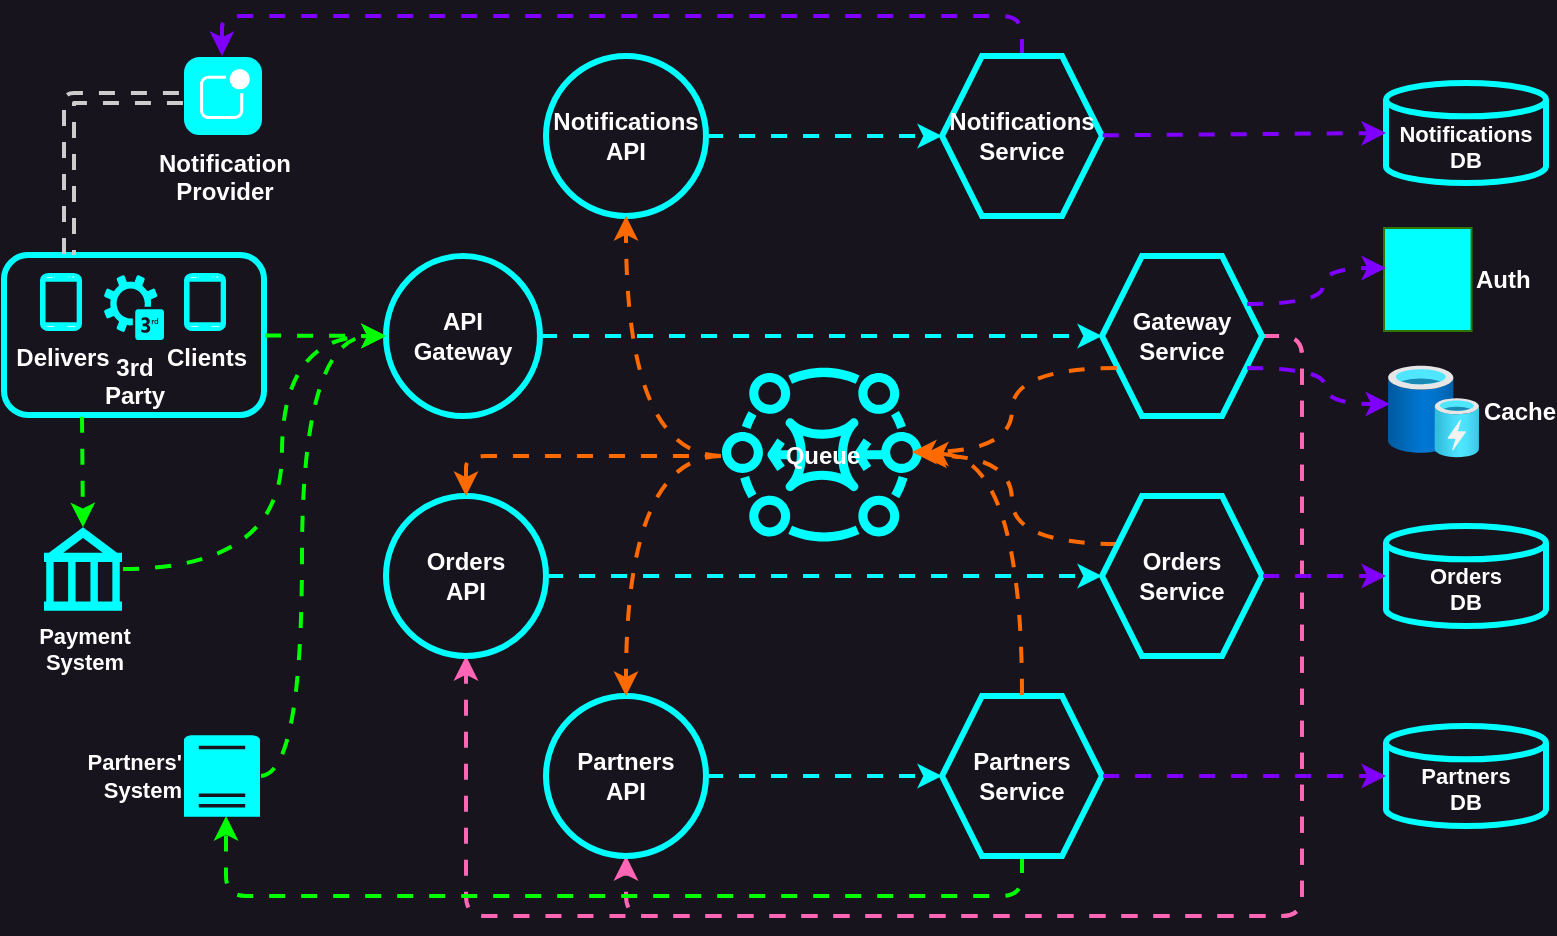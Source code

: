 <mxfile version="26.0.4" pages="8">
  <diagram name="0-delivery" id="dlJa1PxUzkaa_rqPgLjI">
    <mxGraphModel dx="880" dy="526" grid="0" gridSize="10" guides="1" tooltips="1" connect="1" arrows="1" fold="1" page="1" pageScale="1" pageWidth="1100" pageHeight="850" background="light-dark(#18141D,#18141D)" math="0" shadow="0">
      <root>
        <mxCell id="M7EQMy-1-1L2Ct21vZ-j-0" />
        <mxCell id="M7EQMy-1-1L2Ct21vZ-j-1" parent="M7EQMy-1-1L2Ct21vZ-j-0" />
        <mxCell id="SGgAnqGMgA83-yUSTWUg-62" style="edgeStyle=none;shape=connector;rounded=1;orthogonalLoop=1;jettySize=auto;html=1;entryX=0;entryY=0.5;entryDx=0;entryDy=0;strokeColor=#00FFFF;strokeWidth=2;align=center;verticalAlign=middle;fontFamily=Helvetica;fontSize=12;fontColor=#FFFF00;fontStyle=1;labelBackgroundColor=default;resizable=0;endArrow=classic;flowAnimation=1;" parent="M7EQMy-1-1L2Ct21vZ-j-1" source="M7EQMy-1-1L2Ct21vZ-j-4" target="M7EQMy-1-1L2Ct21vZ-j-26" edge="1">
          <mxGeometry relative="1" as="geometry" />
        </mxCell>
        <mxCell id="M7EQMy-1-1L2Ct21vZ-j-4" value="&lt;b&gt;Notifications&lt;br&gt;API&lt;br&gt;&lt;/b&gt;" style="ellipse;whiteSpace=wrap;html=1;aspect=fixed;fillColor=none;strokeWidth=3;strokeColor=#00FFFF;fontColor=light-dark(#FFFFFF,#FFFFFF);" parent="M7EQMy-1-1L2Ct21vZ-j-1" vertex="1">
          <mxGeometry x="302" y="80" width="80" height="80" as="geometry" />
        </mxCell>
        <mxCell id="SGgAnqGMgA83-yUSTWUg-70" style="edgeStyle=orthogonalEdgeStyle;shape=connector;rounded=1;orthogonalLoop=1;jettySize=auto;html=1;entryX=0.5;entryY=1;entryDx=0;entryDy=0;strokeColor=light-dark(#FF66B3,#FF66B3);strokeWidth=2;align=center;verticalAlign=middle;fontFamily=Helvetica;fontSize=12;fontColor=#FFFF00;fontStyle=1;labelBackgroundColor=default;resizable=0;endArrow=classic;exitX=1;exitY=0.5;exitDx=0;exitDy=0;flowAnimation=1;" parent="M7EQMy-1-1L2Ct21vZ-j-1" source="M7EQMy-1-1L2Ct21vZ-j-11" target="M7EQMy-1-1L2Ct21vZ-j-49" edge="1">
          <mxGeometry relative="1" as="geometry">
            <Array as="points">
              <mxPoint x="680" y="220" />
              <mxPoint x="680" y="510" />
              <mxPoint x="342" y="510" />
            </Array>
          </mxGeometry>
        </mxCell>
        <mxCell id="SGgAnqGMgA83-yUSTWUg-71" style="edgeStyle=orthogonalEdgeStyle;shape=connector;rounded=1;orthogonalLoop=1;jettySize=auto;html=1;exitX=1;exitY=0.5;exitDx=0;exitDy=0;entryX=0.5;entryY=1;entryDx=0;entryDy=0;strokeColor=light-dark(#FF66B3,#FF66B3);strokeWidth=2;align=center;verticalAlign=middle;fontFamily=Helvetica;fontSize=12;fontColor=#FFFF00;fontStyle=1;labelBackgroundColor=default;resizable=0;endArrow=classic;flowAnimation=1;" parent="M7EQMy-1-1L2Ct21vZ-j-1" source="M7EQMy-1-1L2Ct21vZ-j-11" target="M7EQMy-1-1L2Ct21vZ-j-47" edge="1">
          <mxGeometry relative="1" as="geometry">
            <Array as="points">
              <mxPoint x="680" y="220" />
              <mxPoint x="680" y="510" />
              <mxPoint x="262" y="510" />
            </Array>
          </mxGeometry>
        </mxCell>
        <mxCell id="M7EQMy-1-1L2Ct21vZ-j-11" value="&lt;b&gt;Gateway&lt;br&gt;Service&lt;/b&gt;" style="shape=hexagon;perimeter=hexagonPerimeter2;whiteSpace=wrap;html=1;fixedSize=1;strokeWidth=3;fillColor=none;rounded=0;shadow=0;strokeColor=#00FFFF;fontColor=light-dark(#FFFFFF,#FFFFFF);" parent="M7EQMy-1-1L2Ct21vZ-j-1" vertex="1">
          <mxGeometry x="580" y="180" width="80" height="80" as="geometry" />
        </mxCell>
        <mxCell id="SGgAnqGMgA83-yUSTWUg-77" style="edgeStyle=orthogonalEdgeStyle;shape=connector;curved=1;rounded=0;orthogonalLoop=1;jettySize=auto;html=1;entryX=0;entryY=0.5;entryDx=0;entryDy=0;strokeColor=#00FF00;strokeWidth=2;align=center;verticalAlign=middle;fontFamily=Helvetica;fontSize=12;fontColor=#FFFF00;fontStyle=1;labelBackgroundColor=default;resizable=0;endArrow=classic;flowAnimation=1;" parent="M7EQMy-1-1L2Ct21vZ-j-1" source="M7EQMy-1-1L2Ct21vZ-j-17" target="M7EQMy-1-1L2Ct21vZ-j-45" edge="1">
          <mxGeometry relative="1" as="geometry">
            <Array as="points">
              <mxPoint x="170" y="337" />
              <mxPoint x="170" y="220" />
            </Array>
          </mxGeometry>
        </mxCell>
        <mxCell id="M7EQMy-1-1L2Ct21vZ-j-17" value="&lt;b style=&quot;&quot;&gt;Payment&lt;br&gt;System&lt;/b&gt;" style="shape=mxgraph.signs.travel.bank;html=1;pointerEvents=1;fillColor=#00FFFF;strokeColor=none;verticalLabelPosition=bottom;verticalAlign=top;align=center;fontFamily=Helvetica;fontSize=11;fontColor=light-dark(#FFFFFF,#FFFFFF);" parent="M7EQMy-1-1L2Ct21vZ-j-1" vertex="1">
          <mxGeometry x="51" y="315.63" width="39" height="41.75" as="geometry" />
        </mxCell>
        <mxCell id="M7EQMy-1-1L2Ct21vZ-j-20" value="&lt;b&gt;&lt;br&gt;Notifications&lt;br&gt;DB&lt;/b&gt;" style="strokeWidth=3;html=1;shape=mxgraph.flowchart.database;whiteSpace=wrap;fontFamily=Helvetica;fontSize=11;fontColor=light-dark(#FFFFFF,#FFFFFF);strokeColor=#00FFFF;fillColor=none;" parent="M7EQMy-1-1L2Ct21vZ-j-1" vertex="1">
          <mxGeometry x="722" y="93.5" width="80" height="50" as="geometry" />
        </mxCell>
        <mxCell id="wt7rEvVbpXryTY_R8gAV-7" value="" style="edgeStyle=orthogonalEdgeStyle;shape=connector;rounded=1;orthogonalLoop=1;jettySize=auto;html=1;exitX=0.5;exitY=0;exitDx=0;exitDy=0;entryX=0.487;entryY=-0.013;entryDx=0;entryDy=0;entryPerimeter=0;labelBackgroundColor=default;strokeColor=light-dark(#7F00FF,#7F00FF);strokeWidth=2;fontFamily=Helvetica;fontSize=11;fontColor=default;endArrow=classic;flowAnimation=1;" parent="M7EQMy-1-1L2Ct21vZ-j-1" source="M7EQMy-1-1L2Ct21vZ-j-26" target="rH7qJKcRPoRjpmIgMlnR-3" edge="1">
          <mxGeometry relative="1" as="geometry" />
        </mxCell>
        <mxCell id="M7EQMy-1-1L2Ct21vZ-j-26" value="&lt;b&gt;Notifications&lt;br&gt;Service&lt;/b&gt;" style="shape=hexagon;perimeter=hexagonPerimeter2;whiteSpace=wrap;html=1;fixedSize=1;strokeWidth=3;fillColor=none;rounded=0;shadow=0;strokeColor=#00FFFF;fontColor=light-dark(#FFFFFF,#FFFFFF);" parent="M7EQMy-1-1L2Ct21vZ-j-1" vertex="1">
          <mxGeometry x="500" y="80" width="80" height="80" as="geometry" />
        </mxCell>
        <mxCell id="SGgAnqGMgA83-yUSTWUg-80" style="edgeStyle=orthogonalEdgeStyle;shape=connector;curved=1;rounded=0;orthogonalLoop=1;jettySize=auto;html=1;exitX=0;exitY=0.25;exitDx=0;exitDy=0;strokeColor=#FF6A00;strokeWidth=2;align=center;verticalAlign=middle;fontFamily=Helvetica;fontSize=12;fontColor=#FFFF00;fontStyle=1;labelBackgroundColor=default;resizable=0;endArrow=classic;flowAnimation=1;" parent="M7EQMy-1-1L2Ct21vZ-j-1" source="M7EQMy-1-1L2Ct21vZ-j-33" target="rH7qJKcRPoRjpmIgMlnR-0" edge="1">
          <mxGeometry relative="1" as="geometry" />
        </mxCell>
        <mxCell id="M7EQMy-1-1L2Ct21vZ-j-33" value="&lt;b&gt;Orders&lt;br&gt;Service&lt;/b&gt;" style="shape=hexagon;perimeter=hexagonPerimeter2;whiteSpace=wrap;html=1;fixedSize=1;strokeWidth=3;fillColor=none;rounded=0;shadow=0;strokeColor=#00FFFF;fontColor=light-dark(#FFFFFF,#FFFFFF);" parent="M7EQMy-1-1L2Ct21vZ-j-1" vertex="1">
          <mxGeometry x="580" y="300" width="80" height="80" as="geometry" />
        </mxCell>
        <mxCell id="M7EQMy-1-1L2Ct21vZ-j-34" value="&lt;b&gt;&lt;br&gt;Orders&lt;br&gt;DB&lt;/b&gt;" style="strokeWidth=3;html=1;shape=mxgraph.flowchart.database;whiteSpace=wrap;fontFamily=Helvetica;fontSize=11;fontColor=light-dark(#FFFFFF,#FFFFFF);strokeColor=#00FFFF;fillColor=none;" parent="M7EQMy-1-1L2Ct21vZ-j-1" vertex="1">
          <mxGeometry x="722" y="315" width="80" height="50" as="geometry" />
        </mxCell>
        <mxCell id="wt7rEvVbpXryTY_R8gAV-11" value="" style="edgeStyle=orthogonalEdgeStyle;shape=connector;rounded=1;orthogonalLoop=1;jettySize=auto;html=1;exitX=0.5;exitY=1;exitDx=0;exitDy=0;entryX=0.553;entryY=0.991;entryDx=0;entryDy=0;entryPerimeter=0;labelBackgroundColor=default;strokeColor=#00FF00;strokeWidth=2;fontFamily=Helvetica;fontSize=11;fontColor=default;endArrow=classic;flowAnimation=1;" parent="M7EQMy-1-1L2Ct21vZ-j-1" source="M7EQMy-1-1L2Ct21vZ-j-43" target="M7EQMy-1-1L2Ct21vZ-j-65" edge="1">
          <mxGeometry relative="1" as="geometry">
            <Array as="points">
              <mxPoint x="540" y="500" />
              <mxPoint x="142" y="500" />
            </Array>
          </mxGeometry>
        </mxCell>
        <mxCell id="M7EQMy-1-1L2Ct21vZ-j-43" value="&lt;b&gt;Partners&lt;br&gt;Service&lt;/b&gt;" style="shape=hexagon;perimeter=hexagonPerimeter2;whiteSpace=wrap;html=1;fixedSize=1;strokeWidth=3;fillColor=none;rounded=0;shadow=0;strokeColor=#00FFFF;fontColor=light-dark(#FFFFFF,#FFFFFF);" parent="M7EQMy-1-1L2Ct21vZ-j-1" vertex="1">
          <mxGeometry x="500" y="400" width="80" height="80" as="geometry" />
        </mxCell>
        <mxCell id="_1xt585N8awWKPJ4VUWo-0" style="edgeStyle=orthogonalEdgeStyle;rounded=0;orthogonalLoop=1;jettySize=auto;html=1;entryX=0;entryY=0.5;entryDx=0;entryDy=0;strokeWidth=2;strokeColor=#00FFFF;flowAnimation=1;" parent="M7EQMy-1-1L2Ct21vZ-j-1" source="M7EQMy-1-1L2Ct21vZ-j-45" target="M7EQMy-1-1L2Ct21vZ-j-11" edge="1">
          <mxGeometry relative="1" as="geometry" />
        </mxCell>
        <mxCell id="M7EQMy-1-1L2Ct21vZ-j-45" value="&lt;b&gt;API&lt;br&gt;Gateway&lt;br&gt;&lt;/b&gt;" style="ellipse;whiteSpace=wrap;html=1;aspect=fixed;fillColor=none;strokeWidth=3;strokeColor=#00FFFF;fontColor=light-dark(#FFFFFF,#FFFFFF);" parent="M7EQMy-1-1L2Ct21vZ-j-1" vertex="1">
          <mxGeometry x="222" y="180" width="76.98" height="80" as="geometry" />
        </mxCell>
        <mxCell id="_1xt585N8awWKPJ4VUWo-1" style="edgeStyle=orthogonalEdgeStyle;rounded=0;orthogonalLoop=1;jettySize=auto;html=1;entryX=0;entryY=0.5;entryDx=0;entryDy=0;strokeColor=#00FFFF;flowAnimation=1;strokeWidth=2;" parent="M7EQMy-1-1L2Ct21vZ-j-1" source="M7EQMy-1-1L2Ct21vZ-j-47" target="M7EQMy-1-1L2Ct21vZ-j-33" edge="1">
          <mxGeometry relative="1" as="geometry" />
        </mxCell>
        <mxCell id="M7EQMy-1-1L2Ct21vZ-j-47" value="&lt;b&gt;Orders&lt;br&gt;API&lt;br&gt;&lt;/b&gt;" style="ellipse;whiteSpace=wrap;html=1;aspect=fixed;fillColor=none;strokeWidth=3;strokeColor=#00FFFF;fontColor=light-dark(#FFFFFF,#FFFFFF);" parent="M7EQMy-1-1L2Ct21vZ-j-1" vertex="1">
          <mxGeometry x="222" y="300" width="80" height="80" as="geometry" />
        </mxCell>
        <mxCell id="SGgAnqGMgA83-yUSTWUg-60" style="edgeStyle=none;shape=connector;rounded=1;orthogonalLoop=1;jettySize=auto;html=1;entryX=0;entryY=0.5;entryDx=0;entryDy=0;strokeColor=#00FFFF;strokeWidth=2;align=center;verticalAlign=middle;fontFamily=Helvetica;fontSize=12;fontColor=#FFFF00;fontStyle=1;labelBackgroundColor=default;resizable=0;endArrow=classic;flowAnimation=1;" parent="M7EQMy-1-1L2Ct21vZ-j-1" source="M7EQMy-1-1L2Ct21vZ-j-49" target="M7EQMy-1-1L2Ct21vZ-j-43" edge="1">
          <mxGeometry relative="1" as="geometry" />
        </mxCell>
        <mxCell id="M7EQMy-1-1L2Ct21vZ-j-49" value="&lt;b&gt;Partners&lt;br&gt;API&lt;br&gt;&lt;/b&gt;" style="ellipse;whiteSpace=wrap;html=1;aspect=fixed;fillColor=none;strokeWidth=3;strokeColor=#00FFFF;fontColor=light-dark(#FFFFFF,#FFFFFF);" parent="M7EQMy-1-1L2Ct21vZ-j-1" vertex="1">
          <mxGeometry x="302" y="400" width="80" height="80" as="geometry" />
        </mxCell>
        <mxCell id="SGgAnqGMgA83-yUSTWUg-78" style="edgeStyle=orthogonalEdgeStyle;shape=connector;curved=1;rounded=0;orthogonalLoop=1;jettySize=auto;html=1;entryX=0;entryY=0.5;entryDx=0;entryDy=0;strokeColor=#00FF00;strokeWidth=2;align=center;verticalAlign=middle;fontFamily=Helvetica;fontSize=12;fontColor=#FFFF00;fontStyle=1;labelBackgroundColor=default;resizable=0;endArrow=classic;flowAnimation=1;" parent="M7EQMy-1-1L2Ct21vZ-j-1" source="M7EQMy-1-1L2Ct21vZ-j-65" target="M7EQMy-1-1L2Ct21vZ-j-45" edge="1">
          <mxGeometry relative="1" as="geometry">
            <Array as="points">
              <mxPoint x="180" y="440" />
              <mxPoint x="180" y="220" />
            </Array>
          </mxGeometry>
        </mxCell>
        <mxCell id="M7EQMy-1-1L2Ct21vZ-j-65" value="&lt;b&gt;Partners&#39;&lt;br&gt;System&lt;/b&gt;" style="sketch=0;pointerEvents=1;shadow=0;dashed=0;html=1;strokeColor=none;labelPosition=left;verticalLabelPosition=middle;verticalAlign=middle;outlineConnect=0;align=right;shape=mxgraph.office.servers.physical_host;fillColor=#00FFFF;fontFamily=Helvetica;fontSize=11;fontColor=light-dark(#FFFFFF,#FFFFFF);" parent="M7EQMy-1-1L2Ct21vZ-j-1" vertex="1">
          <mxGeometry x="121" y="419.63" width="38" height="40.75" as="geometry" />
        </mxCell>
        <mxCell id="rH7qJKcRPoRjpmIgMlnR-2" value="&lt;b&gt;&lt;br&gt;Partners&lt;br&gt;DB&lt;/b&gt;" style="strokeWidth=3;html=1;shape=mxgraph.flowchart.database;whiteSpace=wrap;fontFamily=Helvetica;fontSize=11;fontColor=light-dark(#FFFFFF,#FFFFFF);strokeColor=#00FFFF;fillColor=none;" parent="M7EQMy-1-1L2Ct21vZ-j-1" vertex="1">
          <mxGeometry x="722" y="415" width="80" height="50" as="geometry" />
        </mxCell>
        <mxCell id="rH7qJKcRPoRjpmIgMlnR-3" value="&lt;font size=&quot;1&quot; style=&quot;&quot;&gt;&lt;b style=&quot;font-size: 12px;&quot;&gt;Notification&lt;br&gt;Provider&lt;/b&gt;&lt;/font&gt;" style="html=1;strokeWidth=1;shadow=0;dashed=0;shape=mxgraph.ios7.misc.notification;fillColor=#00FFFF;strokeColor=none;buttonText=;strokeColor2=#222222;fontColor=light-dark(#FFFFFF,#FFFFFF);fontSize=8;verticalLabelPosition=bottom;verticalAlign=top;align=center;sketch=0;" parent="M7EQMy-1-1L2Ct21vZ-j-1" vertex="1">
          <mxGeometry x="121" y="80.5" width="39" height="39" as="geometry" />
        </mxCell>
        <mxCell id="rH7qJKcRPoRjpmIgMlnR-10" value="" style="group;fontColor=light-dark(#FFFFFF,#FFFFFF);" parent="M7EQMy-1-1L2Ct21vZ-j-1" vertex="1" connectable="0">
          <mxGeometry x="31" y="179.5" width="130" height="80" as="geometry" />
        </mxCell>
        <mxCell id="rH7qJKcRPoRjpmIgMlnR-7" value="" style="rounded=1;whiteSpace=wrap;html=1;fillColor=none;strokeWidth=3;strokeColor=#00FFFF;movable=1;resizable=1;rotatable=1;deletable=1;editable=1;locked=0;connectable=1;fontColor=light-dark(#FFFFFF,#FFFFFF);" parent="rH7qJKcRPoRjpmIgMlnR-10" vertex="1">
          <mxGeometry width="130" height="80" as="geometry" />
        </mxCell>
        <mxCell id="rH7qJKcRPoRjpmIgMlnR-9" value="" style="group;fontColor=light-dark(#FFFFFF,#FFFFFF);" parent="rH7qJKcRPoRjpmIgMlnR-10" vertex="1" connectable="0">
          <mxGeometry x="19" y="10" width="91" height="32.5" as="geometry" />
        </mxCell>
        <mxCell id="M7EQMy-1-1L2Ct21vZ-j-2" value="&lt;b style=&quot;&quot;&gt;&lt;font style=&quot;color: light-dark(rgb(255, 255, 255), rgb(255, 255, 255));&quot;&gt;Delivers&lt;/font&gt;&lt;/b&gt;" style="verticalLabelPosition=bottom;verticalAlign=top;html=1;shadow=0;dashed=0;strokeWidth=2;shape=mxgraph.android.phone2;strokeColor=#00FFFF;movable=1;resizable=1;rotatable=1;deletable=1;editable=1;locked=0;connectable=1;" parent="rH7qJKcRPoRjpmIgMlnR-9" vertex="1">
          <mxGeometry width="19" height="27" as="geometry" />
        </mxCell>
        <mxCell id="M7EQMy-1-1L2Ct21vZ-j-12" value="&lt;b&gt;&lt;font style=&quot;color: light-dark(rgb(255, 255, 255), rgb(255, 255, 255));&quot;&gt;3rd&lt;br&gt;Party&lt;/font&gt;&lt;br&gt;&lt;/b&gt;" style="sketch=0;pointerEvents=1;shadow=0;dashed=0;html=1;strokeColor=none;fillColor=#00FFFF;labelPosition=center;verticalLabelPosition=bottom;verticalAlign=top;outlineConnect=0;align=center;shape=mxgraph.office.services.3rd_party_service;movable=1;resizable=1;rotatable=1;deletable=1;editable=1;locked=0;connectable=1;" parent="rH7qJKcRPoRjpmIgMlnR-9" vertex="1">
          <mxGeometry x="31" width="30" height="32.5" as="geometry" />
        </mxCell>
        <mxCell id="rH7qJKcRPoRjpmIgMlnR-6" value="&lt;b style=&quot;&quot;&gt;&lt;font style=&quot;color: light-dark(rgb(255, 255, 255), rgb(255, 255, 255));&quot;&gt;Clients&lt;/font&gt;&lt;/b&gt;" style="verticalLabelPosition=bottom;verticalAlign=top;html=1;shadow=0;dashed=0;strokeWidth=2;shape=mxgraph.android.phone2;strokeColor=#00FFFF;movable=1;resizable=1;rotatable=1;deletable=1;editable=1;locked=0;connectable=1;" parent="rH7qJKcRPoRjpmIgMlnR-9" vertex="1">
          <mxGeometry x="72" width="19" height="27" as="geometry" />
        </mxCell>
        <mxCell id="rH7qJKcRPoRjpmIgMlnR-14" value="" style="edgeStyle=orthogonalEdgeStyle;orthogonalLoop=1;jettySize=auto;html=1;exitX=0.25;exitY=0;exitDx=0;exitDy=0;entryX=0;entryY=0.526;entryDx=0;entryDy=0;entryPerimeter=0;rounded=1;strokeWidth=2;strokeColor=#CCCCCC;startArrow=classic;startFill=1;flowAnimation=1;shape=link;" parent="M7EQMy-1-1L2Ct21vZ-j-1" source="rH7qJKcRPoRjpmIgMlnR-7" target="rH7qJKcRPoRjpmIgMlnR-3" edge="1">
          <mxGeometry relative="1" as="geometry" />
        </mxCell>
        <mxCell id="rH7qJKcRPoRjpmIgMlnR-17" value="&lt;b&gt;Cache&lt;/b&gt;" style="image;aspect=fixed;html=1;points=[];align=left;fontSize=12;image=img/lib/azure2/general/Cache.svg;fontFamily=Helvetica;fontColor=light-dark(#FFFFFF,#FFFFFF);labelPosition=right;verticalLabelPosition=middle;verticalAlign=middle;labelBackgroundColor=none;" parent="M7EQMy-1-1L2Ct21vZ-j-1" vertex="1">
          <mxGeometry x="723" y="233.5" width="45.5" height="48.5" as="geometry" />
        </mxCell>
        <mxCell id="SGgAnqGMgA83-yUSTWUg-83" style="edgeStyle=orthogonalEdgeStyle;shape=connector;curved=1;rounded=0;orthogonalLoop=1;jettySize=auto;html=1;entryX=0.5;entryY=1;entryDx=0;entryDy=0;strokeColor=#FF6A00;strokeWidth=2;align=center;verticalAlign=middle;fontFamily=Helvetica;fontSize=12;fontColor=#FFFF00;fontStyle=1;labelBackgroundColor=default;resizable=0;endArrow=classic;flowAnimation=1;" parent="M7EQMy-1-1L2Ct21vZ-j-1" source="rH7qJKcRPoRjpmIgMlnR-0" target="M7EQMy-1-1L2Ct21vZ-j-4" edge="1">
          <mxGeometry relative="1" as="geometry" />
        </mxCell>
        <mxCell id="SGgAnqGMgA83-yUSTWUg-85" style="edgeStyle=orthogonalEdgeStyle;shape=connector;curved=1;rounded=0;orthogonalLoop=1;jettySize=auto;html=1;entryX=0.5;entryY=0;entryDx=0;entryDy=0;strokeColor=#FF6A00;strokeWidth=2;align=center;verticalAlign=middle;fontFamily=Helvetica;fontSize=12;fontColor=#FFFF00;fontStyle=1;labelBackgroundColor=default;resizable=0;endArrow=classic;flowAnimation=1;" parent="M7EQMy-1-1L2Ct21vZ-j-1" source="rH7qJKcRPoRjpmIgMlnR-0" target="M7EQMy-1-1L2Ct21vZ-j-49" edge="1">
          <mxGeometry relative="1" as="geometry" />
        </mxCell>
        <mxCell id="SGgAnqGMgA83-yUSTWUg-86" style="edgeStyle=orthogonalEdgeStyle;shape=connector;curved=0;rounded=1;orthogonalLoop=1;jettySize=auto;html=1;entryX=0.5;entryY=0;entryDx=0;entryDy=0;strokeColor=#FF6A00;strokeWidth=2;align=center;verticalAlign=middle;fontFamily=Helvetica;fontSize=12;fontColor=#FFFF00;fontStyle=1;labelBackgroundColor=default;resizable=0;endArrow=classic;flowAnimation=1;" parent="M7EQMy-1-1L2Ct21vZ-j-1" source="rH7qJKcRPoRjpmIgMlnR-0" target="M7EQMy-1-1L2Ct21vZ-j-47" edge="1">
          <mxGeometry relative="1" as="geometry" />
        </mxCell>
        <mxCell id="rH7qJKcRPoRjpmIgMlnR-0" value="&lt;b&gt;&lt;font style=&quot;&quot;&gt;Queue&lt;/font&gt;&lt;/b&gt;" style="sketch=0;outlineConnect=0;fontColor=light-dark(#FFFFFF,#FFFFFF);gradientColor=none;fillColor=#00FFFF;strokeColor=none;dashed=0;verticalLabelPosition=middle;verticalAlign=middle;align=center;html=1;fontSize=12;fontStyle=0;aspect=fixed;pointerEvents=1;shape=mxgraph.aws4.mq_broker;points=[[0.13,0.32,0,0,0],[0.13,0.69,0,0,0],[0.4,0.1,0,0,0],[0.41,0.92,0,0,0],[0.58,0.1,0,0,0],[0.59,0.91,0,0,0],[0.86,0.7,0,0,0],[0.87,0.33,0,0,0]];direction=west;labelPosition=center;" parent="M7EQMy-1-1L2Ct21vZ-j-1" vertex="1">
          <mxGeometry x="390" y="230" width="100" height="100" as="geometry" />
        </mxCell>
        <mxCell id="SGgAnqGMgA83-yUSTWUg-5" value="&lt;b&gt;Auth&lt;/b&gt;" style="points=[];aspect=fixed;html=1;align=left;shadow=0;dashed=0;fillColor=#00FFFF;strokeColor=#2D7600;shape=mxgraph.alibaba_cloud.cas_ssl_central_authentication_service;fontColor=light-dark(#FFFFFF,#FFFFFF);verticalAlign=middle;labelPosition=right;verticalLabelPosition=middle;horizontal=1;" parent="M7EQMy-1-1L2Ct21vZ-j-1" vertex="1">
          <mxGeometry x="721" y="166" width="43.8" height="51.5" as="geometry" />
        </mxCell>
        <mxCell id="SGgAnqGMgA83-yUSTWUg-63" style="edgeStyle=none;shape=connector;rounded=1;orthogonalLoop=1;jettySize=auto;html=1;entryX=0;entryY=0.5;entryDx=0;entryDy=0;entryPerimeter=0;strokeColor=light-dark(#7F00FF,#7F00FF);strokeWidth=2;align=center;verticalAlign=middle;fontFamily=Helvetica;fontSize=12;fontColor=#FFFF00;fontStyle=1;labelBackgroundColor=default;resizable=0;endArrow=classic;flowAnimation=1;" parent="M7EQMy-1-1L2Ct21vZ-j-1" source="M7EQMy-1-1L2Ct21vZ-j-26" target="M7EQMy-1-1L2Ct21vZ-j-20" edge="1">
          <mxGeometry relative="1" as="geometry" />
        </mxCell>
        <mxCell id="SGgAnqGMgA83-yUSTWUg-64" style="edgeStyle=none;shape=connector;rounded=1;orthogonalLoop=1;jettySize=auto;html=1;entryX=0;entryY=0.5;entryDx=0;entryDy=0;entryPerimeter=0;strokeColor=light-dark(#7F00FF,#7F00FF);strokeWidth=2;align=center;verticalAlign=middle;fontFamily=Helvetica;fontSize=12;fontColor=#FFFF00;fontStyle=1;labelBackgroundColor=default;resizable=0;endArrow=classic;flowAnimation=1;" parent="M7EQMy-1-1L2Ct21vZ-j-1" source="M7EQMy-1-1L2Ct21vZ-j-33" target="M7EQMy-1-1L2Ct21vZ-j-34" edge="1">
          <mxGeometry relative="1" as="geometry" />
        </mxCell>
        <mxCell id="SGgAnqGMgA83-yUSTWUg-65" style="edgeStyle=none;shape=connector;rounded=1;orthogonalLoop=1;jettySize=auto;html=1;entryX=0;entryY=0.5;entryDx=0;entryDy=0;entryPerimeter=0;strokeColor=light-dark(#7F00FF,#7F00FF);strokeWidth=2;align=center;verticalAlign=middle;fontFamily=Helvetica;fontSize=12;fontColor=#FFFF00;fontStyle=1;labelBackgroundColor=default;resizable=0;endArrow=classic;flowAnimation=1;" parent="M7EQMy-1-1L2Ct21vZ-j-1" source="M7EQMy-1-1L2Ct21vZ-j-43" target="rH7qJKcRPoRjpmIgMlnR-2" edge="1">
          <mxGeometry relative="1" as="geometry" />
        </mxCell>
        <mxCell id="SGgAnqGMgA83-yUSTWUg-68" style="edgeStyle=orthogonalEdgeStyle;shape=connector;rounded=0;orthogonalLoop=1;jettySize=auto;html=1;exitX=1;exitY=0.25;exitDx=0;exitDy=0;entryX=0.023;entryY=0.388;entryDx=0;entryDy=0;entryPerimeter=0;strokeColor=light-dark(#7F00FF,#7F00FF);strokeWidth=2;align=center;verticalAlign=middle;fontFamily=Helvetica;fontSize=12;fontColor=#FFFF00;fontStyle=1;labelBackgroundColor=default;resizable=0;endArrow=classic;curved=1;flowAnimation=1;" parent="M7EQMy-1-1L2Ct21vZ-j-1" source="M7EQMy-1-1L2Ct21vZ-j-11" target="SGgAnqGMgA83-yUSTWUg-5" edge="1">
          <mxGeometry relative="1" as="geometry" />
        </mxCell>
        <mxCell id="SGgAnqGMgA83-yUSTWUg-69" style="edgeStyle=orthogonalEdgeStyle;shape=connector;rounded=0;orthogonalLoop=1;jettySize=auto;html=1;exitX=1;exitY=0.75;exitDx=0;exitDy=0;strokeColor=light-dark(#7F00FF,#7F00FF);strokeWidth=2;align=center;verticalAlign=middle;fontFamily=Helvetica;fontSize=12;fontColor=#FFFF00;fontStyle=1;labelBackgroundColor=default;resizable=0;endArrow=classic;curved=1;entryX=0.022;entryY=0.423;entryDx=0;entryDy=0;entryPerimeter=0;flowAnimation=1;" parent="M7EQMy-1-1L2Ct21vZ-j-1" source="M7EQMy-1-1L2Ct21vZ-j-11" target="rH7qJKcRPoRjpmIgMlnR-17" edge="1">
          <mxGeometry relative="1" as="geometry">
            <mxPoint x="720" y="250" as="targetPoint" />
          </mxGeometry>
        </mxCell>
        <mxCell id="SGgAnqGMgA83-yUSTWUg-72" style="edgeStyle=none;shape=connector;rounded=1;orthogonalLoop=1;jettySize=auto;html=1;entryX=0;entryY=0.5;entryDx=0;entryDy=0;strokeColor=#00FF00;strokeWidth=2;align=center;verticalAlign=middle;fontFamily=Helvetica;fontSize=12;fontColor=#FFFF00;fontStyle=1;labelBackgroundColor=default;resizable=0;endArrow=classic;flowAnimation=1;" parent="M7EQMy-1-1L2Ct21vZ-j-1" source="rH7qJKcRPoRjpmIgMlnR-7" target="M7EQMy-1-1L2Ct21vZ-j-45" edge="1">
          <mxGeometry relative="1" as="geometry" />
        </mxCell>
        <mxCell id="SGgAnqGMgA83-yUSTWUg-79" style="edgeStyle=orthogonalEdgeStyle;shape=connector;curved=1;rounded=0;orthogonalLoop=1;jettySize=auto;html=1;exitX=0;exitY=0.75;exitDx=0;exitDy=0;entryX=0.05;entryY=0.523;entryDx=0;entryDy=0;entryPerimeter=0;strokeColor=#FF6A00;strokeWidth=2;align=center;verticalAlign=middle;fontFamily=Helvetica;fontSize=12;fontColor=#FFFF00;fontStyle=1;labelBackgroundColor=default;resizable=0;endArrow=classic;flowAnimation=1;" parent="M7EQMy-1-1L2Ct21vZ-j-1" source="M7EQMy-1-1L2Ct21vZ-j-11" target="rH7qJKcRPoRjpmIgMlnR-0" edge="1">
          <mxGeometry relative="1" as="geometry" />
        </mxCell>
        <mxCell id="SGgAnqGMgA83-yUSTWUg-81" style="edgeStyle=orthogonalEdgeStyle;shape=connector;curved=1;rounded=0;orthogonalLoop=1;jettySize=auto;html=1;entryX=-0.01;entryY=0.511;entryDx=0;entryDy=0;entryPerimeter=0;strokeColor=#FF6A00;strokeWidth=2;align=center;verticalAlign=middle;fontFamily=Helvetica;fontSize=12;fontColor=#FFFF00;fontStyle=1;labelBackgroundColor=default;resizable=0;endArrow=classic;exitX=0.5;exitY=0;exitDx=0;exitDy=0;flowAnimation=1;" parent="M7EQMy-1-1L2Ct21vZ-j-1" source="M7EQMy-1-1L2Ct21vZ-j-43" target="rH7qJKcRPoRjpmIgMlnR-0" edge="1">
          <mxGeometry relative="1" as="geometry" />
        </mxCell>
        <mxCell id="SGgAnqGMgA83-yUSTWUg-87" style="edgeStyle=orthogonalEdgeStyle;shape=connector;curved=1;rounded=0;orthogonalLoop=1;jettySize=auto;html=1;entryX=0.5;entryY=0;entryDx=0;entryDy=0;entryPerimeter=0;strokeColor=#00FF00;strokeWidth=2;align=center;verticalAlign=middle;fontFamily=Helvetica;fontSize=12;fontColor=#FFFF00;fontStyle=1;labelBackgroundColor=default;resizable=0;endArrow=classic;flowAnimation=1;" parent="M7EQMy-1-1L2Ct21vZ-j-1" target="M7EQMy-1-1L2Ct21vZ-j-17" edge="1">
          <mxGeometry relative="1" as="geometry">
            <mxPoint x="70" y="260" as="sourcePoint" />
          </mxGeometry>
        </mxCell>
      </root>
    </mxGraphModel>
  </diagram>
  <diagram name="1-sing-up" id="vv6TLfQouE0GcR0ykWpL">
    <mxGraphModel dx="880" dy="526" grid="0" gridSize="10" guides="1" tooltips="1" connect="1" arrows="1" fold="1" page="1" pageScale="1" pageWidth="1100" pageHeight="850" background="light-dark(#18141D,#18141D)" math="0" shadow="0">
      <root>
        <mxCell id="Gcm0z0HT6s-OdpQEkj46-0" />
        <mxCell id="Gcm0z0HT6s-OdpQEkj46-1" parent="Gcm0z0HT6s-OdpQEkj46-0" />
        <mxCell id="Gcm0z0HT6s-OdpQEkj46-3" value="&lt;b&gt;Notifications&lt;br&gt;API&lt;br&gt;&lt;/b&gt;" style="ellipse;whiteSpace=wrap;html=1;aspect=fixed;fillColor=none;strokeWidth=3;strokeColor=#00FFFF;rounded=0;fontColor=light-dark(#FFFFFF,#FFFFFF);" parent="Gcm0z0HT6s-OdpQEkj46-1" vertex="1">
          <mxGeometry x="302" y="80" width="80" height="80" as="geometry" />
        </mxCell>
        <mxCell id="Gcm0z0HT6s-OdpQEkj46-6" value="&lt;b&gt;Gateway&lt;br&gt;Service&lt;/b&gt;" style="shape=hexagon;perimeter=hexagonPerimeter2;whiteSpace=wrap;html=1;fixedSize=1;strokeWidth=3;fillColor=none;rounded=0;shadow=0;strokeColor=#00FFFF;fontColor=light-dark(#FFFFFF,#FFFFFF);" parent="Gcm0z0HT6s-OdpQEkj46-1" vertex="1">
          <mxGeometry x="580" y="180" width="80" height="80" as="geometry" />
        </mxCell>
        <mxCell id="Gcm0z0HT6s-OdpQEkj46-8" value="&lt;b style=&quot;&quot;&gt;Payment&lt;br&gt;System&lt;/b&gt;" style="shape=mxgraph.signs.travel.bank;html=1;pointerEvents=1;fillColor=#00FFFF;strokeColor=none;verticalLabelPosition=bottom;verticalAlign=top;align=center;fontFamily=Helvetica;fontSize=11;fontColor=light-dark(#FFFFFF,#FFFFFF);rounded=0;" parent="Gcm0z0HT6s-OdpQEkj46-1" vertex="1">
          <mxGeometry x="51" y="315.63" width="39" height="41.75" as="geometry" />
        </mxCell>
        <mxCell id="Gcm0z0HT6s-OdpQEkj46-9" value="&lt;b&gt;&lt;br&gt;Notifications&lt;br&gt;DB&lt;/b&gt;" style="strokeWidth=3;html=1;shape=mxgraph.flowchart.database;whiteSpace=wrap;fontFamily=Helvetica;fontSize=11;fontColor=light-dark(#FFFFFF,#FFFFFF);strokeColor=#00FFFF;fillColor=none;rounded=0;" parent="Gcm0z0HT6s-OdpQEkj46-1" vertex="1">
          <mxGeometry x="722" y="93.5" width="80" height="50" as="geometry" />
        </mxCell>
        <mxCell id="Gcm0z0HT6s-OdpQEkj46-11" value="&lt;b&gt;Notifications&lt;br&gt;Service&lt;/b&gt;" style="shape=hexagon;perimeter=hexagonPerimeter2;whiteSpace=wrap;html=1;fixedSize=1;strokeWidth=3;fillColor=none;rounded=0;shadow=0;strokeColor=#00FFFF;fontColor=light-dark(#FFFFFF,#FFFFFF);" parent="Gcm0z0HT6s-OdpQEkj46-1" vertex="1">
          <mxGeometry x="500" y="80" width="80" height="80" as="geometry" />
        </mxCell>
        <mxCell id="Gcm0z0HT6s-OdpQEkj46-13" value="&lt;b&gt;Orders&lt;br&gt;Service&lt;/b&gt;" style="shape=hexagon;perimeter=hexagonPerimeter2;whiteSpace=wrap;html=1;fixedSize=1;strokeWidth=3;fillColor=none;rounded=0;shadow=0;strokeColor=#00FFFF;fontColor=light-dark(#FFFFFF,#FFFFFF);" parent="Gcm0z0HT6s-OdpQEkj46-1" vertex="1">
          <mxGeometry x="580" y="300" width="80" height="80" as="geometry" />
        </mxCell>
        <mxCell id="Gcm0z0HT6s-OdpQEkj46-14" value="&lt;b&gt;&lt;br&gt;Orders&lt;br&gt;DB&lt;/b&gt;" style="strokeWidth=3;html=1;shape=mxgraph.flowchart.database;whiteSpace=wrap;fontFamily=Helvetica;fontSize=11;fontColor=light-dark(#FFFFFF,#FFFFFF);strokeColor=#00FFFF;fillColor=none;rounded=0;" parent="Gcm0z0HT6s-OdpQEkj46-1" vertex="1">
          <mxGeometry x="722" y="315" width="80" height="50" as="geometry" />
        </mxCell>
        <mxCell id="Gcm0z0HT6s-OdpQEkj46-16" value="&lt;b&gt;Partners&lt;br&gt;Service&lt;/b&gt;" style="shape=hexagon;perimeter=hexagonPerimeter2;whiteSpace=wrap;html=1;fixedSize=1;strokeWidth=3;fillColor=none;rounded=0;shadow=0;strokeColor=#00FFFF;fontColor=light-dark(#FFFFFF,#FFFFFF);" parent="Gcm0z0HT6s-OdpQEkj46-1" vertex="1">
          <mxGeometry x="500" y="400" width="80" height="80" as="geometry" />
        </mxCell>
        <mxCell id="Gcm0z0HT6s-OdpQEkj46-17" style="edgeStyle=none;shape=connector;rounded=0;orthogonalLoop=1;jettySize=auto;html=1;strokeColor=#00FFFF;strokeWidth=2;align=center;verticalAlign=middle;fontFamily=Helvetica;fontSize=12;fontColor=#FFFF00;fontStyle=1;labelBackgroundColor=default;resizable=0;endArrow=classic;exitX=0.935;exitY=0.288;exitDx=0;exitDy=0;exitPerimeter=0;flowAnimation=1;entryX=0;entryY=0.5;entryDx=0;entryDy=0;" parent="Gcm0z0HT6s-OdpQEkj46-1" target="Gcm0z0HT6s-OdpQEkj46-6" edge="1">
          <mxGeometry relative="1" as="geometry">
            <mxPoint x="301.996" y="219.5" as="sourcePoint" />
            <mxPoint x="570" y="220" as="targetPoint" />
          </mxGeometry>
        </mxCell>
        <mxCell id="wKGqJwUbLLltAuh82bF3-0" value="3" style="edgeLabel;html=1;align=center;verticalAlign=middle;resizable=0;points=[];fontFamily=Helvetica;fontSize=14;fontColor=#FFFF00;fontStyle=1;labelBackgroundColor=none;fillColor=none;gradientColor=none;rounded=0;" parent="Gcm0z0HT6s-OdpQEkj46-17" vertex="1" connectable="0">
          <mxGeometry x="-0.034" relative="1" as="geometry">
            <mxPoint as="offset" />
          </mxGeometry>
        </mxCell>
        <mxCell id="Gcm0z0HT6s-OdpQEkj46-18" value="&lt;b&gt;API&lt;br&gt;Gateway&lt;br&gt;&lt;/b&gt;" style="ellipse;whiteSpace=wrap;html=1;aspect=fixed;fillColor=none;strokeWidth=3;strokeColor=#00FFFF;rounded=0;fontColor=light-dark(#FFFFFF,#FFFFFF);" parent="Gcm0z0HT6s-OdpQEkj46-1" vertex="1">
          <mxGeometry x="222" y="180" width="76.98" height="80" as="geometry" />
        </mxCell>
        <mxCell id="Gcm0z0HT6s-OdpQEkj46-20" value="&lt;b&gt;Orders&lt;br&gt;API&lt;br&gt;&lt;/b&gt;" style="ellipse;whiteSpace=wrap;html=1;aspect=fixed;fillColor=none;strokeWidth=3;strokeColor=#00FFFF;rounded=0;fontColor=light-dark(#FFFFFF,#FFFFFF);" parent="Gcm0z0HT6s-OdpQEkj46-1" vertex="1">
          <mxGeometry x="222" y="300" width="80" height="80" as="geometry" />
        </mxCell>
        <mxCell id="Gcm0z0HT6s-OdpQEkj46-22" value="&lt;b&gt;Partners&lt;br&gt;API&lt;br&gt;&lt;/b&gt;" style="ellipse;whiteSpace=wrap;html=1;aspect=fixed;fillColor=none;strokeWidth=3;strokeColor=#00FFFF;rounded=0;fontColor=light-dark(#FFFFFF,#FFFFFF);" parent="Gcm0z0HT6s-OdpQEkj46-1" vertex="1">
          <mxGeometry x="302" y="400" width="80" height="80" as="geometry" />
        </mxCell>
        <mxCell id="Gcm0z0HT6s-OdpQEkj46-24" value="&lt;b&gt;Partners&#39;&lt;br&gt;System&lt;/b&gt;" style="pointerEvents=1;shadow=0;dashed=0;html=1;strokeColor=none;labelPosition=left;verticalLabelPosition=middle;verticalAlign=middle;outlineConnect=0;align=right;shape=mxgraph.office.servers.physical_host;fillColor=#00FFFF;fontFamily=Helvetica;fontSize=11;fontColor=light-dark(#FFFFFF,#FFFFFF);rounded=0;" parent="Gcm0z0HT6s-OdpQEkj46-1" vertex="1">
          <mxGeometry x="121" y="419.63" width="38" height="40.75" as="geometry" />
        </mxCell>
        <mxCell id="Gcm0z0HT6s-OdpQEkj46-25" value="&lt;b&gt;&lt;br&gt;Partners&lt;br&gt;DB&lt;/b&gt;" style="strokeWidth=3;html=1;shape=mxgraph.flowchart.database;whiteSpace=wrap;fontFamily=Helvetica;fontSize=11;fontColor=light-dark(#FFFFFF,#FFFFFF);strokeColor=#00FFFF;fillColor=none;rounded=0;" parent="Gcm0z0HT6s-OdpQEkj46-1" vertex="1">
          <mxGeometry x="722" y="415" width="80" height="50" as="geometry" />
        </mxCell>
        <mxCell id="Gcm0z0HT6s-OdpQEkj46-26" value="&lt;font style=&quot;&quot; size=&quot;1&quot;&gt;&lt;b style=&quot;font-size: 12px;&quot;&gt;Notification&lt;br&gt;Provider&lt;/b&gt;&lt;/font&gt;" style="html=1;strokeWidth=1;shadow=0;dashed=0;shape=mxgraph.ios7.misc.notification;fillColor=#00FFFF;strokeColor=none;buttonText=;strokeColor2=#222222;fontColor=light-dark(#FFFFFF,#FFFFFF);fontSize=8;verticalLabelPosition=bottom;verticalAlign=top;align=center;rounded=0;" parent="Gcm0z0HT6s-OdpQEkj46-1" vertex="1">
          <mxGeometry x="121" y="80.5" width="39" height="39" as="geometry" />
        </mxCell>
        <mxCell id="Gcm0z0HT6s-OdpQEkj46-27" value="" style="group;rounded=0;fontColor=light-dark(#FFFFFF,#FFFFFF);" parent="Gcm0z0HT6s-OdpQEkj46-1" vertex="1" connectable="0">
          <mxGeometry x="31" y="179.5" width="130" height="80" as="geometry" />
        </mxCell>
        <mxCell id="Gcm0z0HT6s-OdpQEkj46-28" value="" style="rounded=0;whiteSpace=wrap;html=1;fillColor=none;strokeWidth=3;strokeColor=#00FFFF;movable=1;resizable=1;rotatable=1;deletable=1;editable=1;locked=0;connectable=1;" parent="Gcm0z0HT6s-OdpQEkj46-27" vertex="1">
          <mxGeometry width="130" height="80" as="geometry" />
        </mxCell>
        <mxCell id="Gcm0z0HT6s-OdpQEkj46-29" value="" style="group;rounded=0;fontColor=light-dark(#FFFFFF,#FFFFFF);" parent="Gcm0z0HT6s-OdpQEkj46-27" vertex="1" connectable="0">
          <mxGeometry x="19" y="10" width="91" height="32.5" as="geometry" />
        </mxCell>
        <mxCell id="Gcm0z0HT6s-OdpQEkj46-30" value="&lt;b style=&quot;&quot;&gt;&lt;font style=&quot;color: light-dark(rgb(255, 255, 255), rgb(255, 255, 255));&quot;&gt;Delivers&lt;/font&gt;&lt;/b&gt;" style="verticalLabelPosition=bottom;verticalAlign=top;html=1;shadow=0;dashed=0;strokeWidth=2;shape=mxgraph.android.phone2;strokeColor=#00FFFF;movable=1;resizable=1;rotatable=1;deletable=1;editable=1;locked=0;connectable=1;rounded=0;" parent="Gcm0z0HT6s-OdpQEkj46-29" vertex="1">
          <mxGeometry width="19" height="27" as="geometry" />
        </mxCell>
        <mxCell id="Gcm0z0HT6s-OdpQEkj46-31" value="&lt;b&gt;&lt;font style=&quot;color: light-dark(rgb(255, 255, 255), rgb(255, 255, 255));&quot;&gt;3rd&lt;br&gt;Party&lt;/font&gt;&lt;br&gt;&lt;/b&gt;" style="pointerEvents=1;shadow=0;dashed=0;html=1;strokeColor=none;fillColor=#00FFFF;labelPosition=center;verticalLabelPosition=bottom;verticalAlign=top;outlineConnect=0;align=center;shape=mxgraph.office.services.3rd_party_service;movable=1;resizable=1;rotatable=1;deletable=1;editable=1;locked=0;connectable=1;rounded=0;" parent="Gcm0z0HT6s-OdpQEkj46-29" vertex="1">
          <mxGeometry x="31" width="30" height="32.5" as="geometry" />
        </mxCell>
        <mxCell id="Gcm0z0HT6s-OdpQEkj46-32" value="&lt;b style=&quot;&quot;&gt;&lt;font style=&quot;color: light-dark(rgb(255, 255, 255), rgb(255, 255, 255));&quot;&gt;Clients&lt;/font&gt;&lt;/b&gt;" style="verticalLabelPosition=bottom;verticalAlign=top;html=1;shadow=0;dashed=0;strokeWidth=2;shape=mxgraph.android.phone2;strokeColor=#00FFFF;movable=1;resizable=1;rotatable=1;deletable=1;editable=1;locked=0;connectable=1;rounded=0;" parent="Gcm0z0HT6s-OdpQEkj46-29" vertex="1">
          <mxGeometry x="72" width="19" height="27" as="geometry" />
        </mxCell>
        <mxCell id="Gcm0z0HT6s-OdpQEkj46-33" value="" style="edgeStyle=orthogonalEdgeStyle;orthogonalLoop=1;jettySize=auto;html=1;exitX=0.25;exitY=0;exitDx=0;exitDy=0;entryX=0;entryY=0.526;entryDx=0;entryDy=0;entryPerimeter=0;rounded=0;strokeWidth=2;strokeColor=#CCCCCC;startArrow=none;startFill=0;flowAnimation=1;" parent="Gcm0z0HT6s-OdpQEkj46-1" source="Gcm0z0HT6s-OdpQEkj46-28" target="Gcm0z0HT6s-OdpQEkj46-26" edge="1">
          <mxGeometry relative="1" as="geometry" />
        </mxCell>
        <mxCell id="O0S3BbReFj-2Z-3XvwQS-0" value="1" style="edgeLabel;html=1;align=center;verticalAlign=middle;resizable=0;points=[];fontFamily=Helvetica;fontSize=14;fontColor=#FFFF00;fontStyle=1;labelBackgroundColor=none;fillColor=none;gradientColor=none;rounded=0;" parent="Gcm0z0HT6s-OdpQEkj46-33" vertex="1" connectable="0">
          <mxGeometry x="-0.287" y="1" relative="1" as="geometry">
            <mxPoint x="1" as="offset" />
          </mxGeometry>
        </mxCell>
        <mxCell id="Gcm0z0HT6s-OdpQEkj46-34" value="&lt;b&gt;Cache&lt;/b&gt;" style="image;aspect=fixed;html=1;points=[];align=left;fontSize=12;image=img/lib/azure2/general/Cache.svg;fontFamily=Helvetica;fontColor=light-dark(#FFFFFF,#FFFFFF);labelPosition=right;verticalLabelPosition=middle;verticalAlign=middle;labelBackgroundColor=none;rounded=0;" parent="Gcm0z0HT6s-OdpQEkj46-1" vertex="1">
          <mxGeometry x="723" y="233.5" width="45.5" height="48.5" as="geometry" />
        </mxCell>
        <mxCell id="Gcm0z0HT6s-OdpQEkj46-38" value="&lt;b&gt;&lt;font style=&quot;&quot;&gt;Queue&lt;/font&gt;&lt;/b&gt;" style="outlineConnect=0;fontColor=light-dark(#FFFFFF,#FFFFFF);gradientColor=none;fillColor=#00FFFF;strokeColor=none;dashed=0;verticalLabelPosition=middle;verticalAlign=middle;align=center;html=1;fontSize=12;fontStyle=0;aspect=fixed;pointerEvents=1;shape=mxgraph.aws4.mq_broker;points=[[0.13,0.32,0,0,0],[0.13,0.69,0,0,0],[0.4,0.1,0,0,0],[0.41,0.92,0,0,0],[0.58,0.1,0,0,0],[0.59,0.91,0,0,0],[0.86,0.7,0,0,0],[0.87,0.33,0,0,0]];direction=west;labelPosition=center;rounded=0;" parent="Gcm0z0HT6s-OdpQEkj46-1" vertex="1">
          <mxGeometry x="390" y="230" width="100" height="100" as="geometry" />
        </mxCell>
        <mxCell id="Gcm0z0HT6s-OdpQEkj46-39" value="&lt;b&gt;Auth&lt;/b&gt;" style="points=[];aspect=fixed;html=1;align=left;shadow=0;dashed=0;fillColor=#00FFFF;strokeColor=#2D7600;shape=mxgraph.alibaba_cloud.cas_ssl_central_authentication_service;fontColor=light-dark(#FFFFFF,#FFFFFF);verticalAlign=middle;labelPosition=right;verticalLabelPosition=middle;horizontal=1;rounded=0;" parent="Gcm0z0HT6s-OdpQEkj46-1" vertex="1">
          <mxGeometry x="721" y="166" width="43.8" height="51.5" as="geometry" />
        </mxCell>
        <mxCell id="Gcm0z0HT6s-OdpQEkj46-43" style="edgeStyle=orthogonalEdgeStyle;shape=connector;rounded=0;orthogonalLoop=1;jettySize=auto;html=1;exitX=1;exitY=0.25;exitDx=0;exitDy=0;entryX=0.023;entryY=0.388;entryDx=0;entryDy=0;entryPerimeter=0;strokeColor=light-dark(#7F00FF,#7F00FF);strokeWidth=2;align=center;verticalAlign=middle;fontFamily=Helvetica;fontSize=12;fontColor=#FFFF00;fontStyle=1;labelBackgroundColor=default;resizable=0;endArrow=classic;curved=1;flowAnimation=1;" parent="Gcm0z0HT6s-OdpQEkj46-1" source="Gcm0z0HT6s-OdpQEkj46-6" target="Gcm0z0HT6s-OdpQEkj46-39" edge="1">
          <mxGeometry relative="1" as="geometry" />
        </mxCell>
        <mxCell id="wKGqJwUbLLltAuh82bF3-2" value="4" style="edgeLabel;html=1;align=center;verticalAlign=middle;resizable=0;points=[];fontFamily=Helvetica;fontSize=14;fontColor=#FFFF00;fontStyle=1;labelBackgroundColor=none;fillColor=none;gradientColor=none;rounded=0;" parent="Gcm0z0HT6s-OdpQEkj46-43" vertex="1" connectable="0">
          <mxGeometry x="-0.409" y="2" relative="1" as="geometry">
            <mxPoint as="offset" />
          </mxGeometry>
        </mxCell>
        <mxCell id="Gcm0z0HT6s-OdpQEkj46-45" style="edgeStyle=none;shape=connector;rounded=0;orthogonalLoop=1;jettySize=auto;html=1;entryX=0;entryY=0.5;entryDx=0;entryDy=0;strokeColor=#00FF00;strokeWidth=2;align=center;verticalAlign=middle;fontFamily=Helvetica;fontSize=12;fontColor=#FFFF00;fontStyle=1;labelBackgroundColor=default;resizable=0;endArrow=classic;flowAnimation=1;" parent="Gcm0z0HT6s-OdpQEkj46-1" source="Gcm0z0HT6s-OdpQEkj46-28" target="Gcm0z0HT6s-OdpQEkj46-18" edge="1">
          <mxGeometry relative="1" as="geometry" />
        </mxCell>
        <mxCell id="O0S3BbReFj-2Z-3XvwQS-2" value="2" style="edgeLabel;html=1;align=center;verticalAlign=middle;resizable=0;points=[];fontFamily=Helvetica;fontSize=14;fontColor=#FFFF00;fontStyle=1;labelBackgroundColor=none;fillColor=none;gradientColor=none;rounded=0;" parent="Gcm0z0HT6s-OdpQEkj46-45" vertex="1" connectable="0">
          <mxGeometry x="-0.016" y="-1" relative="1" as="geometry">
            <mxPoint as="offset" />
          </mxGeometry>
        </mxCell>
      </root>
    </mxGraphModel>
  </diagram>
  <diagram name="2-list-products" id="L-mDGBQOoLwjnqtEQ2Q1">
    <mxGraphModel dx="880" dy="526" grid="0" gridSize="10" guides="1" tooltips="1" connect="1" arrows="1" fold="1" page="1" pageScale="1" pageWidth="1100" pageHeight="850" background="light-dark(#18141D,#18141D)" math="0" shadow="0">
      <root>
        <mxCell id="p0UXmPizRpsn8-ae0NPF-0" />
        <mxCell id="p0UXmPizRpsn8-ae0NPF-1" parent="p0UXmPizRpsn8-ae0NPF-0" />
        <mxCell id="p0UXmPizRpsn8-ae0NPF-3" value="&lt;b&gt;Notifications&lt;br&gt;API&lt;br&gt;&lt;/b&gt;" style="ellipse;whiteSpace=wrap;html=1;aspect=fixed;fillColor=none;strokeWidth=3;strokeColor=#00FFFF;fontColor=light-dark(#FFFFFF,#FFFFFF);" parent="p0UXmPizRpsn8-ae0NPF-1" vertex="1">
          <mxGeometry x="302" y="80" width="80" height="80" as="geometry" />
        </mxCell>
        <mxCell id="p0UXmPizRpsn8-ae0NPF-4" style="edgeStyle=orthogonalEdgeStyle;shape=connector;rounded=1;orthogonalLoop=1;jettySize=auto;html=1;entryX=0.5;entryY=1;entryDx=0;entryDy=0;strokeColor=#FF66B3;strokeWidth=2;align=center;verticalAlign=middle;fontFamily=Helvetica;fontSize=12;fontColor=#FFFF00;fontStyle=1;labelBackgroundColor=default;resizable=0;endArrow=classic;exitX=1;exitY=0.5;exitDx=0;exitDy=0;flowAnimation=1;" parent="p0UXmPizRpsn8-ae0NPF-1" source="p0UXmPizRpsn8-ae0NPF-6" target="p0UXmPizRpsn8-ae0NPF-22" edge="1">
          <mxGeometry relative="1" as="geometry">
            <Array as="points">
              <mxPoint x="680" y="220" />
              <mxPoint x="680" y="510" />
              <mxPoint x="342" y="510" />
            </Array>
          </mxGeometry>
        </mxCell>
        <mxCell id="yCAOQGUISNH1wr0M36g2-4" value="3" style="edgeLabel;html=1;align=center;verticalAlign=middle;resizable=0;points=[];fontFamily=Helvetica;fontSize=14;fontColor=#FFFF00;fontStyle=1;labelBackgroundColor=none;fillColor=none;gradientColor=none;" parent="p0UXmPizRpsn8-ae0NPF-4" vertex="1" connectable="0">
          <mxGeometry x="-0.829" y="-1" relative="1" as="geometry">
            <mxPoint as="offset" />
          </mxGeometry>
        </mxCell>
        <mxCell id="p0UXmPizRpsn8-ae0NPF-6" value="&lt;b&gt;Gateway&lt;br&gt;Service&lt;/b&gt;" style="shape=hexagon;perimeter=hexagonPerimeter2;whiteSpace=wrap;html=1;fixedSize=1;strokeWidth=3;fillColor=none;rounded=0;shadow=0;strokeColor=#00FFFF;fontColor=light-dark(#FFFFFF,#FFFFFF);" parent="p0UXmPizRpsn8-ae0NPF-1" vertex="1">
          <mxGeometry x="580" y="180" width="80" height="80" as="geometry" />
        </mxCell>
        <mxCell id="p0UXmPizRpsn8-ae0NPF-8" value="&lt;b style=&quot;&quot;&gt;Payment&lt;br&gt;System&lt;/b&gt;" style="shape=mxgraph.signs.travel.bank;html=1;pointerEvents=1;fillColor=#00FFFF;strokeColor=none;verticalLabelPosition=bottom;verticalAlign=top;align=center;fontFamily=Helvetica;fontSize=11;fontColor=light-dark(#FFFFFF,#FFFFFF);" parent="p0UXmPizRpsn8-ae0NPF-1" vertex="1">
          <mxGeometry x="51" y="315.63" width="39" height="41.75" as="geometry" />
        </mxCell>
        <mxCell id="p0UXmPizRpsn8-ae0NPF-9" value="&lt;b&gt;&lt;br&gt;Notifications&lt;br&gt;DB&lt;/b&gt;" style="strokeWidth=3;html=1;shape=mxgraph.flowchart.database;whiteSpace=wrap;fontFamily=Helvetica;fontSize=11;fontColor=light-dark(#FFFFFF,#FFFFFF);strokeColor=#00FFFF;fillColor=none;" parent="p0UXmPizRpsn8-ae0NPF-1" vertex="1">
          <mxGeometry x="722" y="93.5" width="80" height="50" as="geometry" />
        </mxCell>
        <mxCell id="p0UXmPizRpsn8-ae0NPF-11" value="&lt;b&gt;Notifications&lt;br&gt;Service&lt;/b&gt;" style="shape=hexagon;perimeter=hexagonPerimeter2;whiteSpace=wrap;html=1;fixedSize=1;strokeWidth=3;fillColor=none;rounded=0;shadow=0;strokeColor=#00FFFF;fontColor=light-dark(#FFFFFF,#FFFFFF);" parent="p0UXmPizRpsn8-ae0NPF-1" vertex="1">
          <mxGeometry x="500" y="80" width="80" height="80" as="geometry" />
        </mxCell>
        <mxCell id="p0UXmPizRpsn8-ae0NPF-13" value="&lt;b&gt;Orders&lt;br&gt;Service&lt;/b&gt;" style="shape=hexagon;perimeter=hexagonPerimeter2;whiteSpace=wrap;html=1;fixedSize=1;strokeWidth=3;fillColor=none;rounded=0;shadow=0;strokeColor=#00FFFF;fontColor=light-dark(#FFFFFF,#FFFFFF);" parent="p0UXmPizRpsn8-ae0NPF-1" vertex="1">
          <mxGeometry x="580" y="300" width="80" height="80" as="geometry" />
        </mxCell>
        <mxCell id="p0UXmPizRpsn8-ae0NPF-14" value="&lt;b&gt;&lt;br&gt;Orders&lt;br&gt;DB&lt;/b&gt;" style="strokeWidth=3;html=1;shape=mxgraph.flowchart.database;whiteSpace=wrap;fontFamily=Helvetica;fontSize=11;fontColor=light-dark(#FFFFFF,#FFFFFF);strokeColor=#00FFFF;fillColor=none;" parent="p0UXmPizRpsn8-ae0NPF-1" vertex="1">
          <mxGeometry x="722" y="315" width="80" height="50" as="geometry" />
        </mxCell>
        <mxCell id="p0UXmPizRpsn8-ae0NPF-16" value="&lt;b&gt;Partners&lt;br&gt;Service&lt;/b&gt;" style="shape=hexagon;perimeter=hexagonPerimeter2;whiteSpace=wrap;html=1;fixedSize=1;strokeWidth=3;fillColor=none;rounded=0;shadow=0;strokeColor=#00FFFF;fontColor=light-dark(#FFFFFF,#FFFFFF);" parent="p0UXmPizRpsn8-ae0NPF-1" vertex="1">
          <mxGeometry x="500" y="400" width="80" height="80" as="geometry" />
        </mxCell>
        <mxCell id="p0UXmPizRpsn8-ae0NPF-17" style="edgeStyle=none;shape=connector;rounded=1;orthogonalLoop=1;jettySize=auto;html=1;strokeColor=#00FFFF;strokeWidth=2;align=center;verticalAlign=middle;fontFamily=Helvetica;fontSize=12;fontColor=#FFFF00;fontStyle=1;labelBackgroundColor=default;resizable=0;endArrow=classic;exitX=1;exitY=0.5;exitDx=0;exitDy=0;flowAnimation=1;entryX=0;entryY=0.5;entryDx=0;entryDy=0;" parent="p0UXmPizRpsn8-ae0NPF-1" source="p0UXmPizRpsn8-ae0NPF-18" target="p0UXmPizRpsn8-ae0NPF-6" edge="1">
          <mxGeometry relative="1" as="geometry">
            <mxPoint x="298.976" y="217.5" as="sourcePoint" />
            <mxPoint x="540" y="220" as="targetPoint" />
          </mxGeometry>
        </mxCell>
        <mxCell id="yCAOQGUISNH1wr0M36g2-0" value="2" style="edgeLabel;html=1;align=center;verticalAlign=middle;resizable=0;points=[];fontFamily=Helvetica;fontSize=14;fontColor=#FFFF00;fontStyle=1;labelBackgroundColor=none;fillColor=none;gradientColor=none;" parent="p0UXmPizRpsn8-ae0NPF-17" vertex="1" connectable="0">
          <mxGeometry x="-0.007" y="1" relative="1" as="geometry">
            <mxPoint as="offset" />
          </mxGeometry>
        </mxCell>
        <mxCell id="p0UXmPizRpsn8-ae0NPF-18" value="&lt;b&gt;API&lt;br&gt;Gateway&lt;br&gt;&lt;/b&gt;" style="ellipse;whiteSpace=wrap;html=1;aspect=fixed;fillColor=none;strokeWidth=3;strokeColor=#00FFFF;fontColor=light-dark(#FFFFFF,#FFFFFF);" parent="p0UXmPizRpsn8-ae0NPF-1" vertex="1">
          <mxGeometry x="222" y="180" width="76.98" height="80" as="geometry" />
        </mxCell>
        <mxCell id="p0UXmPizRpsn8-ae0NPF-20" value="&lt;b&gt;Orders&lt;br&gt;API&lt;br&gt;&lt;/b&gt;" style="ellipse;whiteSpace=wrap;html=1;aspect=fixed;fillColor=none;strokeWidth=3;strokeColor=#00FFFF;fontColor=light-dark(#FFFFFF,#FFFFFF);" parent="p0UXmPizRpsn8-ae0NPF-1" vertex="1">
          <mxGeometry x="222" y="300" width="80" height="80" as="geometry" />
        </mxCell>
        <mxCell id="p0UXmPizRpsn8-ae0NPF-21" style="edgeStyle=none;shape=connector;rounded=1;orthogonalLoop=1;jettySize=auto;html=1;entryX=0;entryY=0.5;entryDx=0;entryDy=0;strokeColor=#00FFFF;strokeWidth=2;align=center;verticalAlign=middle;fontFamily=Helvetica;fontSize=12;fontColor=#FFFF00;fontStyle=1;labelBackgroundColor=default;resizable=0;endArrow=classic;flowAnimation=1;" parent="p0UXmPizRpsn8-ae0NPF-1" source="p0UXmPizRpsn8-ae0NPF-22" target="p0UXmPizRpsn8-ae0NPF-16" edge="1">
          <mxGeometry relative="1" as="geometry" />
        </mxCell>
        <mxCell id="yCAOQGUISNH1wr0M36g2-5" value="4" style="edgeLabel;html=1;align=center;verticalAlign=middle;resizable=0;points=[];fontFamily=Helvetica;fontSize=14;fontColor=#FFFF00;fontStyle=1;labelBackgroundColor=none;fillColor=none;gradientColor=none;" parent="p0UXmPizRpsn8-ae0NPF-21" vertex="1" connectable="0">
          <mxGeometry x="-0.017" relative="1" as="geometry">
            <mxPoint as="offset" />
          </mxGeometry>
        </mxCell>
        <mxCell id="p0UXmPizRpsn8-ae0NPF-22" value="&lt;b&gt;Partners&lt;br&gt;API&lt;br&gt;&lt;/b&gt;" style="ellipse;whiteSpace=wrap;html=1;aspect=fixed;fillColor=none;strokeWidth=3;strokeColor=#00FFFF;fontColor=light-dark(#FFFFFF,#FFFFFF);" parent="p0UXmPizRpsn8-ae0NPF-1" vertex="1">
          <mxGeometry x="302" y="400" width="80" height="80" as="geometry" />
        </mxCell>
        <mxCell id="p0UXmPizRpsn8-ae0NPF-24" value="&lt;b&gt;Partners&#39;&lt;br&gt;System&lt;/b&gt;" style="sketch=0;pointerEvents=1;shadow=0;dashed=0;html=1;strokeColor=none;labelPosition=left;verticalLabelPosition=middle;verticalAlign=middle;outlineConnect=0;align=right;shape=mxgraph.office.servers.physical_host;fillColor=#00FFFF;fontFamily=Helvetica;fontSize=11;fontColor=light-dark(#FFFFFF,#FFFFFF);" parent="p0UXmPizRpsn8-ae0NPF-1" vertex="1">
          <mxGeometry x="121" y="419.63" width="38" height="40.75" as="geometry" />
        </mxCell>
        <mxCell id="p0UXmPizRpsn8-ae0NPF-25" value="&lt;b&gt;&lt;br&gt;Partners&lt;br&gt;DB&lt;/b&gt;" style="strokeWidth=3;html=1;shape=mxgraph.flowchart.database;whiteSpace=wrap;fontFamily=Helvetica;fontSize=11;fontColor=light-dark(#FFFFFF,#FFFFFF);strokeColor=#00FFFF;fillColor=none;" parent="p0UXmPizRpsn8-ae0NPF-1" vertex="1">
          <mxGeometry x="722" y="415" width="80" height="50" as="geometry" />
        </mxCell>
        <mxCell id="p0UXmPizRpsn8-ae0NPF-26" value="&lt;font style=&quot;&quot; size=&quot;1&quot;&gt;&lt;b style=&quot;font-size: 12px;&quot;&gt;Notification&lt;br&gt;Provider&lt;/b&gt;&lt;/font&gt;" style="html=1;strokeWidth=1;shadow=0;dashed=0;shape=mxgraph.ios7.misc.notification;fillColor=#00FFFF;strokeColor=none;buttonText=;strokeColor2=#222222;fontColor=light-dark(#FFFFFF,#FFFFFF);fontSize=8;verticalLabelPosition=bottom;verticalAlign=top;align=center;sketch=0;" parent="p0UXmPizRpsn8-ae0NPF-1" vertex="1">
          <mxGeometry x="121" y="80.5" width="39" height="39" as="geometry" />
        </mxCell>
        <mxCell id="p0UXmPizRpsn8-ae0NPF-27" value="" style="group;fontColor=light-dark(#FFFFFF,#FFFFFF);" parent="p0UXmPizRpsn8-ae0NPF-1" vertex="1" connectable="0">
          <mxGeometry x="31" y="179.5" width="130" height="80" as="geometry" />
        </mxCell>
        <mxCell id="p0UXmPizRpsn8-ae0NPF-28" value="" style="rounded=1;whiteSpace=wrap;html=1;fillColor=none;strokeWidth=3;strokeColor=#00FFFF;movable=1;resizable=1;rotatable=1;deletable=1;editable=1;locked=0;connectable=1;" parent="p0UXmPizRpsn8-ae0NPF-27" vertex="1">
          <mxGeometry width="130" height="80" as="geometry" />
        </mxCell>
        <mxCell id="p0UXmPizRpsn8-ae0NPF-29" value="" style="group;fontColor=light-dark(#FFFFFF,#FFFFFF);" parent="p0UXmPizRpsn8-ae0NPF-27" vertex="1" connectable="0">
          <mxGeometry x="19" y="10" width="91" height="32.5" as="geometry" />
        </mxCell>
        <mxCell id="p0UXmPizRpsn8-ae0NPF-30" value="&lt;b style=&quot;&quot;&gt;&lt;font style=&quot;color: light-dark(rgb(255, 255, 255), rgb(255, 255, 255));&quot;&gt;Delivers&lt;/font&gt;&lt;/b&gt;" style="verticalLabelPosition=bottom;verticalAlign=top;html=1;shadow=0;dashed=0;strokeWidth=2;shape=mxgraph.android.phone2;strokeColor=#00FFFF;movable=1;resizable=1;rotatable=1;deletable=1;editable=1;locked=0;connectable=1;" parent="p0UXmPizRpsn8-ae0NPF-29" vertex="1">
          <mxGeometry width="19" height="27" as="geometry" />
        </mxCell>
        <mxCell id="p0UXmPizRpsn8-ae0NPF-31" value="&lt;b&gt;&lt;font style=&quot;color: light-dark(rgb(255, 255, 255), rgb(255, 255, 255));&quot;&gt;3rd&lt;br&gt;Party&lt;/font&gt;&lt;br&gt;&lt;/b&gt;" style="sketch=0;pointerEvents=1;shadow=0;dashed=0;html=1;strokeColor=none;fillColor=#00FFFF;labelPosition=center;verticalLabelPosition=bottom;verticalAlign=top;outlineConnect=0;align=center;shape=mxgraph.office.services.3rd_party_service;movable=1;resizable=1;rotatable=1;deletable=1;editable=1;locked=0;connectable=1;" parent="p0UXmPizRpsn8-ae0NPF-29" vertex="1">
          <mxGeometry x="31" width="30" height="32.5" as="geometry" />
        </mxCell>
        <mxCell id="p0UXmPizRpsn8-ae0NPF-32" value="&lt;b style=&quot;&quot;&gt;&lt;font style=&quot;color: light-dark(rgb(255, 255, 255), rgb(255, 255, 255));&quot;&gt;Clients&lt;/font&gt;&lt;/b&gt;" style="verticalLabelPosition=bottom;verticalAlign=top;html=1;shadow=0;dashed=0;strokeWidth=2;shape=mxgraph.android.phone2;strokeColor=#00FFFF;movable=1;resizable=1;rotatable=1;deletable=1;editable=1;locked=0;connectable=1;" parent="p0UXmPizRpsn8-ae0NPF-29" vertex="1">
          <mxGeometry x="72" width="19" height="27" as="geometry" />
        </mxCell>
        <mxCell id="p0UXmPizRpsn8-ae0NPF-34" value="&lt;b&gt;Cache&lt;/b&gt;" style="image;aspect=fixed;html=1;points=[];align=left;fontSize=12;image=img/lib/azure2/general/Cache.svg;fontFamily=Helvetica;fontColor=light-dark(#FFFFFF,#FFFFFF);labelPosition=right;verticalLabelPosition=middle;verticalAlign=middle;labelBackgroundColor=none;" parent="p0UXmPizRpsn8-ae0NPF-1" vertex="1">
          <mxGeometry x="723" y="233.5" width="45.5" height="48.5" as="geometry" />
        </mxCell>
        <mxCell id="p0UXmPizRpsn8-ae0NPF-38" value="&lt;b&gt;&lt;font style=&quot;&quot;&gt;Queue&lt;/font&gt;&lt;/b&gt;" style="sketch=0;outlineConnect=0;fontColor=light-dark(#FFFFFF,#FFFFFF);gradientColor=none;fillColor=#00FFFF;strokeColor=none;dashed=0;verticalLabelPosition=middle;verticalAlign=middle;align=center;html=1;fontSize=12;fontStyle=0;aspect=fixed;pointerEvents=1;shape=mxgraph.aws4.mq_broker;points=[[0.13,0.32,0,0,0],[0.13,0.69,0,0,0],[0.4,0.1,0,0,0],[0.41,0.92,0,0,0],[0.58,0.1,0,0,0],[0.59,0.91,0,0,0],[0.86,0.7,0,0,0],[0.87,0.33,0,0,0]];direction=west;labelPosition=center;" parent="p0UXmPizRpsn8-ae0NPF-1" vertex="1">
          <mxGeometry x="390" y="230" width="100" height="100" as="geometry" />
        </mxCell>
        <mxCell id="p0UXmPizRpsn8-ae0NPF-39" value="&lt;b&gt;Auth&lt;/b&gt;" style="points=[];aspect=fixed;html=1;align=left;shadow=0;dashed=0;fillColor=#00FFFF;strokeColor=#2D7600;shape=mxgraph.alibaba_cloud.cas_ssl_central_authentication_service;fontColor=light-dark(#FFFFFF,#FFFFFF);verticalAlign=middle;labelPosition=right;verticalLabelPosition=middle;horizontal=1;" parent="p0UXmPizRpsn8-ae0NPF-1" vertex="1">
          <mxGeometry x="721" y="166" width="43.8" height="51.5" as="geometry" />
        </mxCell>
        <mxCell id="p0UXmPizRpsn8-ae0NPF-42" style="edgeStyle=none;shape=connector;rounded=1;orthogonalLoop=1;jettySize=auto;html=1;entryX=0;entryY=0.5;entryDx=0;entryDy=0;entryPerimeter=0;strokeColor=light-dark(#7F00FF,#7F00FF);strokeWidth=2;align=center;verticalAlign=middle;fontFamily=Helvetica;fontSize=12;fontColor=#FFFF00;fontStyle=1;labelBackgroundColor=default;resizable=0;endArrow=classic;flowAnimation=1;" parent="p0UXmPizRpsn8-ae0NPF-1" source="p0UXmPizRpsn8-ae0NPF-16" target="p0UXmPizRpsn8-ae0NPF-25" edge="1">
          <mxGeometry relative="1" as="geometry" />
        </mxCell>
        <mxCell id="yCAOQGUISNH1wr0M36g2-6" value="5" style="edgeLabel;html=1;align=center;verticalAlign=middle;resizable=0;points=[];fontFamily=Helvetica;fontSize=14;fontColor=#FFFF00;fontStyle=1;labelBackgroundColor=none;fillColor=none;gradientColor=none;" parent="p0UXmPizRpsn8-ae0NPF-42" vertex="1" connectable="0">
          <mxGeometry x="-0.099" relative="1" as="geometry">
            <mxPoint as="offset" />
          </mxGeometry>
        </mxCell>
        <mxCell id="p0UXmPizRpsn8-ae0NPF-43" style="edgeStyle=orthogonalEdgeStyle;shape=connector;rounded=0;orthogonalLoop=1;jettySize=auto;html=1;exitX=1;exitY=0.25;exitDx=0;exitDy=0;entryX=0.023;entryY=0.388;entryDx=0;entryDy=0;entryPerimeter=0;strokeColor=light-dark(#7F00FF,#7F00FF);strokeWidth=2;align=center;verticalAlign=middle;fontFamily=Helvetica;fontSize=12;fontColor=#FFFF00;fontStyle=1;labelBackgroundColor=default;resizable=0;endArrow=classic;curved=1;flowAnimation=1;" parent="p0UXmPizRpsn8-ae0NPF-1" source="p0UXmPizRpsn8-ae0NPF-6" target="p0UXmPizRpsn8-ae0NPF-39" edge="1">
          <mxGeometry relative="1" as="geometry" />
        </mxCell>
        <mxCell id="yCAOQGUISNH1wr0M36g2-2" value="2" style="edgeLabel;html=1;align=center;verticalAlign=middle;resizable=0;points=[];fontFamily=Helvetica;fontSize=14;fontColor=#FFFF00;fontStyle=1;labelBackgroundColor=none;fillColor=none;gradientColor=none;" parent="p0UXmPizRpsn8-ae0NPF-43" vertex="1" connectable="0">
          <mxGeometry x="-0.318" y="2" relative="1" as="geometry">
            <mxPoint as="offset" />
          </mxGeometry>
        </mxCell>
        <mxCell id="p0UXmPizRpsn8-ae0NPF-45" style="edgeStyle=none;shape=connector;rounded=1;orthogonalLoop=1;jettySize=auto;html=1;entryX=0;entryY=0.5;entryDx=0;entryDy=0;strokeColor=#00FF00;strokeWidth=2;align=center;verticalAlign=middle;fontFamily=Helvetica;fontSize=12;fontColor=#FFFF00;fontStyle=1;labelBackgroundColor=default;resizable=0;endArrow=classic;flowAnimation=1;" parent="p0UXmPizRpsn8-ae0NPF-1" source="p0UXmPizRpsn8-ae0NPF-28" target="p0UXmPizRpsn8-ae0NPF-18" edge="1">
          <mxGeometry relative="1" as="geometry" />
        </mxCell>
        <mxCell id="yCAOQGUISNH1wr0M36g2-1" value="1" style="edgeLabel;html=1;align=center;verticalAlign=middle;resizable=0;points=[];fontFamily=Helvetica;fontSize=14;fontColor=#FFFF00;fontStyle=1;labelBackgroundColor=none;fillColor=none;gradientColor=none;" parent="p0UXmPizRpsn8-ae0NPF-45" vertex="1" connectable="0">
          <mxGeometry x="-0.049" relative="1" as="geometry">
            <mxPoint as="offset" />
          </mxGeometry>
        </mxCell>
      </root>
    </mxGraphModel>
  </diagram>
  <diagram name="3-check-order" id="QJOIOvJC_gL33gXsEtcB">
    <mxGraphModel dx="880" dy="526" grid="0" gridSize="10" guides="1" tooltips="1" connect="1" arrows="1" fold="1" page="1" pageScale="1" pageWidth="1100" pageHeight="850" background="light-dark(#18141D,#18141D)" math="0" shadow="0">
      <root>
        <mxCell id="O98ZTevW-N5BT5hL2_yn-0" />
        <mxCell id="O98ZTevW-N5BT5hL2_yn-1" parent="O98ZTevW-N5BT5hL2_yn-0" />
        <mxCell id="O98ZTevW-N5BT5hL2_yn-3" value="&lt;b&gt;Notifications&lt;br&gt;API&lt;br&gt;&lt;/b&gt;" style="ellipse;whiteSpace=wrap;html=1;aspect=fixed;fillColor=none;strokeWidth=3;strokeColor=#00FFFF;fontColor=light-dark(#FFFFFF,#FFFFFF);" parent="O98ZTevW-N5BT5hL2_yn-1" vertex="1">
          <mxGeometry x="302" y="80" width="80" height="80" as="geometry" />
        </mxCell>
        <mxCell id="O98ZTevW-N5BT5hL2_yn-4" value="" style="edgeStyle=orthogonalEdgeStyle;shape=connector;rounded=1;orthogonalLoop=1;jettySize=auto;html=1;entryX=0.5;entryY=1;entryDx=0;entryDy=0;strokeColor=#FF66B3;strokeWidth=2;align=center;verticalAlign=middle;fontFamily=Helvetica;fontSize=12;fontColor=#FFFF00;fontStyle=1;labelBackgroundColor=default;resizable=0;endArrow=classic;exitX=1;exitY=0.5;exitDx=0;exitDy=0;flowAnimation=1;" parent="O98ZTevW-N5BT5hL2_yn-1" source="O98ZTevW-N5BT5hL2_yn-6" target="O98ZTevW-N5BT5hL2_yn-22" edge="1">
          <mxGeometry relative="1" as="geometry">
            <Array as="points">
              <mxPoint x="680" y="220" />
              <mxPoint x="680" y="510" />
              <mxPoint x="342" y="510" />
            </Array>
          </mxGeometry>
        </mxCell>
        <mxCell id="5c9zcAT-nl159sftVza1-7" value="4" style="edgeLabel;html=1;align=center;verticalAlign=middle;resizable=0;points=[];fontFamily=Helvetica;fontSize=14;fontColor=#FFFF00;fontStyle=1;labelBackgroundColor=none;fillColor=none;gradientColor=none;" parent="O98ZTevW-N5BT5hL2_yn-4" vertex="1" connectable="0">
          <mxGeometry x="-0.779" relative="1" as="geometry">
            <mxPoint as="offset" />
          </mxGeometry>
        </mxCell>
        <mxCell id="O98ZTevW-N5BT5hL2_yn-6" value="&lt;b&gt;Gateway&lt;br&gt;Service&lt;/b&gt;" style="shape=hexagon;perimeter=hexagonPerimeter2;whiteSpace=wrap;html=1;fixedSize=1;strokeWidth=3;fillColor=none;rounded=0;shadow=0;strokeColor=#00FFFF;fontColor=light-dark(#FFFFFF,#FFFFFF);" parent="O98ZTevW-N5BT5hL2_yn-1" vertex="1">
          <mxGeometry x="580" y="180" width="80" height="80" as="geometry" />
        </mxCell>
        <mxCell id="O98ZTevW-N5BT5hL2_yn-8" value="&lt;b style=&quot;&quot;&gt;Payment&lt;br&gt;System&lt;/b&gt;" style="shape=mxgraph.signs.travel.bank;html=1;pointerEvents=1;fillColor=#00FFFF;strokeColor=none;verticalLabelPosition=bottom;verticalAlign=top;align=center;fontFamily=Helvetica;fontSize=11;fontColor=light-dark(#FFFFFF,#FFFFFF);" parent="O98ZTevW-N5BT5hL2_yn-1" vertex="1">
          <mxGeometry x="51" y="315.63" width="39" height="41.75" as="geometry" />
        </mxCell>
        <mxCell id="O98ZTevW-N5BT5hL2_yn-9" value="&lt;b&gt;&lt;br&gt;Notifications&lt;br&gt;DB&lt;/b&gt;" style="strokeWidth=3;html=1;shape=mxgraph.flowchart.database;whiteSpace=wrap;fontFamily=Helvetica;fontSize=11;fontColor=light-dark(#FFFFFF,#FFFFFF);strokeColor=#00FFFF;fillColor=none;" parent="O98ZTevW-N5BT5hL2_yn-1" vertex="1">
          <mxGeometry x="722" y="93.5" width="80" height="50" as="geometry" />
        </mxCell>
        <mxCell id="O98ZTevW-N5BT5hL2_yn-11" value="&lt;b&gt;Notifications&lt;br&gt;Service&lt;/b&gt;" style="shape=hexagon;perimeter=hexagonPerimeter2;whiteSpace=wrap;html=1;fixedSize=1;strokeWidth=3;fillColor=none;rounded=0;shadow=0;strokeColor=#00FFFF;fontColor=light-dark(#FFFFFF,#FFFFFF);" parent="O98ZTevW-N5BT5hL2_yn-1" vertex="1">
          <mxGeometry x="500" y="80" width="80" height="80" as="geometry" />
        </mxCell>
        <mxCell id="O98ZTevW-N5BT5hL2_yn-13" value="&lt;b&gt;Orders&lt;br&gt;Service&lt;/b&gt;" style="shape=hexagon;perimeter=hexagonPerimeter2;whiteSpace=wrap;html=1;fixedSize=1;strokeWidth=3;fillColor=none;rounded=0;shadow=0;strokeColor=#00FFFF;fontColor=light-dark(#FFFFFF,#FFFFFF);" parent="O98ZTevW-N5BT5hL2_yn-1" vertex="1">
          <mxGeometry x="580" y="300" width="80" height="80" as="geometry" />
        </mxCell>
        <mxCell id="O98ZTevW-N5BT5hL2_yn-14" value="&lt;b&gt;&lt;br&gt;Orders&lt;br&gt;DB&lt;/b&gt;" style="strokeWidth=3;html=1;shape=mxgraph.flowchart.database;whiteSpace=wrap;fontFamily=Helvetica;fontSize=11;fontColor=light-dark(#FFFFFF,#FFFFFF);strokeColor=#00FFFF;fillColor=none;" parent="O98ZTevW-N5BT5hL2_yn-1" vertex="1">
          <mxGeometry x="722" y="315" width="80" height="50" as="geometry" />
        </mxCell>
        <mxCell id="O98ZTevW-N5BT5hL2_yn-16" value="&lt;b&gt;Partners&lt;br&gt;Service&lt;/b&gt;" style="shape=hexagon;perimeter=hexagonPerimeter2;whiteSpace=wrap;html=1;fixedSize=1;strokeWidth=3;fillColor=none;rounded=0;shadow=0;strokeColor=#00FFFF;fontColor=light-dark(#FFFFFF,#FFFFFF);" parent="O98ZTevW-N5BT5hL2_yn-1" vertex="1">
          <mxGeometry x="500" y="400" width="80" height="80" as="geometry" />
        </mxCell>
        <mxCell id="O98ZTevW-N5BT5hL2_yn-17" style="edgeStyle=none;shape=connector;rounded=0;orthogonalLoop=1;jettySize=auto;html=1;entryX=0;entryY=0.5;entryDx=0;entryDy=0;strokeColor=#00FFFF;strokeWidth=2;align=center;verticalAlign=middle;fontFamily=Helvetica;fontSize=12;fontColor=#FFFF00;fontStyle=1;labelBackgroundColor=default;resizable=0;endArrow=classic;exitX=1;exitY=0.5;exitDx=0;exitDy=0;flowAnimation=1;curved=0;" parent="O98ZTevW-N5BT5hL2_yn-1" source="O98ZTevW-N5BT5hL2_yn-18" target="O98ZTevW-N5BT5hL2_yn-6" edge="1">
          <mxGeometry relative="1" as="geometry">
            <mxPoint x="300" y="200" as="sourcePoint" />
          </mxGeometry>
        </mxCell>
        <mxCell id="5c9zcAT-nl159sftVza1-1" value="3" style="edgeLabel;html=1;align=center;verticalAlign=middle;resizable=0;points=[];fontFamily=Helvetica;fontSize=14;fontColor=#FFFF00;fontStyle=1;labelBackgroundColor=none;fillColor=none;gradientColor=none;" parent="O98ZTevW-N5BT5hL2_yn-17" vertex="1" connectable="0">
          <mxGeometry x="-0.02" relative="1" as="geometry">
            <mxPoint as="offset" />
          </mxGeometry>
        </mxCell>
        <mxCell id="O98ZTevW-N5BT5hL2_yn-18" value="&lt;b&gt;API&lt;br&gt;Gateway&lt;br&gt;&lt;/b&gt;" style="ellipse;whiteSpace=wrap;html=1;aspect=fixed;fillColor=none;strokeWidth=3;strokeColor=#00FFFF;fontColor=light-dark(#FFFFFF,#FFFFFF);" parent="O98ZTevW-N5BT5hL2_yn-1" vertex="1">
          <mxGeometry x="222" y="180" width="76.98" height="80" as="geometry" />
        </mxCell>
        <mxCell id="O98ZTevW-N5BT5hL2_yn-20" value="&lt;b&gt;Orders&lt;br&gt;API&lt;br&gt;&lt;/b&gt;" style="ellipse;whiteSpace=wrap;html=1;aspect=fixed;fillColor=none;strokeWidth=3;strokeColor=#00FFFF;fontColor=light-dark(#FFFFFF,#FFFFFF);" parent="O98ZTevW-N5BT5hL2_yn-1" vertex="1">
          <mxGeometry x="222" y="300" width="80" height="80" as="geometry" />
        </mxCell>
        <mxCell id="O98ZTevW-N5BT5hL2_yn-21" style="edgeStyle=none;shape=connector;rounded=1;orthogonalLoop=1;jettySize=auto;html=1;entryX=0;entryY=0.5;entryDx=0;entryDy=0;strokeColor=#00FFFF;strokeWidth=2;align=center;verticalAlign=middle;fontFamily=Helvetica;fontSize=12;fontColor=#FFFF00;fontStyle=1;labelBackgroundColor=default;resizable=0;endArrow=classic;flowAnimation=1;" parent="O98ZTevW-N5BT5hL2_yn-1" source="O98ZTevW-N5BT5hL2_yn-22" target="O98ZTevW-N5BT5hL2_yn-16" edge="1">
          <mxGeometry relative="1" as="geometry" />
        </mxCell>
        <mxCell id="5c9zcAT-nl159sftVza1-4" value="5" style="edgeLabel;html=1;align=center;verticalAlign=middle;resizable=0;points=[];fontFamily=Helvetica;fontSize=14;fontColor=#FFFF00;fontStyle=1;labelBackgroundColor=none;fillColor=none;gradientColor=none;" parent="O98ZTevW-N5BT5hL2_yn-21" vertex="1" connectable="0">
          <mxGeometry x="-0.017" y="1" relative="1" as="geometry">
            <mxPoint as="offset" />
          </mxGeometry>
        </mxCell>
        <mxCell id="O98ZTevW-N5BT5hL2_yn-22" value="&lt;b&gt;Partners&lt;br&gt;API&lt;br&gt;&lt;/b&gt;" style="ellipse;whiteSpace=wrap;html=1;aspect=fixed;fillColor=none;strokeWidth=3;strokeColor=#00FFFF;fontColor=light-dark(#FFFFFF,#FFFFFF);" parent="O98ZTevW-N5BT5hL2_yn-1" vertex="1">
          <mxGeometry x="302" y="400" width="80" height="80" as="geometry" />
        </mxCell>
        <mxCell id="O98ZTevW-N5BT5hL2_yn-24" value="&lt;b&gt;Partners&#39;&lt;br&gt;System&lt;/b&gt;" style="sketch=0;pointerEvents=1;shadow=0;dashed=0;html=1;strokeColor=none;labelPosition=left;verticalLabelPosition=middle;verticalAlign=middle;outlineConnect=0;align=right;shape=mxgraph.office.servers.physical_host;fillColor=#00FFFF;fontFamily=Helvetica;fontSize=11;fontColor=light-dark(#FFFFFF,#FFFFFF);" parent="O98ZTevW-N5BT5hL2_yn-1" vertex="1">
          <mxGeometry x="121" y="419.63" width="38" height="40.75" as="geometry" />
        </mxCell>
        <mxCell id="O98ZTevW-N5BT5hL2_yn-25" value="&lt;b&gt;&lt;br&gt;Partners&lt;br&gt;DB&lt;/b&gt;" style="strokeWidth=3;html=1;shape=mxgraph.flowchart.database;whiteSpace=wrap;fontFamily=Helvetica;fontSize=11;fontColor=light-dark(#FFFFFF,#FFFFFF);strokeColor=#00FFFF;fillColor=none;" parent="O98ZTevW-N5BT5hL2_yn-1" vertex="1">
          <mxGeometry x="722" y="415" width="80" height="50" as="geometry" />
        </mxCell>
        <mxCell id="O98ZTevW-N5BT5hL2_yn-26" value="&lt;font style=&quot;&quot; size=&quot;1&quot;&gt;&lt;b style=&quot;font-size: 12px;&quot;&gt;Notification&lt;br&gt;Provider&lt;/b&gt;&lt;/font&gt;" style="html=1;strokeWidth=1;shadow=0;dashed=0;shape=mxgraph.ios7.misc.notification;fillColor=#00FFFF;strokeColor=none;buttonText=;strokeColor2=#222222;fontColor=light-dark(#FFFFFF,#FFFFFF);fontSize=8;verticalLabelPosition=bottom;verticalAlign=top;align=center;sketch=0;" parent="O98ZTevW-N5BT5hL2_yn-1" vertex="1">
          <mxGeometry x="121" y="80.5" width="39" height="39" as="geometry" />
        </mxCell>
        <mxCell id="O98ZTevW-N5BT5hL2_yn-27" value="" style="group;fontColor=light-dark(#FFFFFF,#FFFFFF);" parent="O98ZTevW-N5BT5hL2_yn-1" vertex="1" connectable="0">
          <mxGeometry x="31" y="179.5" width="130" height="80" as="geometry" />
        </mxCell>
        <mxCell id="O98ZTevW-N5BT5hL2_yn-28" value="" style="rounded=1;whiteSpace=wrap;html=1;fillColor=none;strokeWidth=3;strokeColor=#00FFFF;movable=1;resizable=1;rotatable=1;deletable=1;editable=1;locked=0;connectable=1;" parent="O98ZTevW-N5BT5hL2_yn-27" vertex="1">
          <mxGeometry width="130" height="80" as="geometry" />
        </mxCell>
        <mxCell id="O98ZTevW-N5BT5hL2_yn-29" value="" style="group;fontColor=#FFFFFF;" parent="O98ZTevW-N5BT5hL2_yn-27" vertex="1" connectable="0">
          <mxGeometry x="19" y="10" width="91" height="32.5" as="geometry" />
        </mxCell>
        <mxCell id="O98ZTevW-N5BT5hL2_yn-30" value="&lt;b style=&quot;&quot;&gt;&lt;font style=&quot;color: light-dark(rgb(255, 255, 255), rgb(255, 255, 255));&quot;&gt;Delivers&lt;/font&gt;&lt;/b&gt;" style="verticalLabelPosition=bottom;verticalAlign=top;html=1;shadow=0;dashed=0;strokeWidth=2;shape=mxgraph.android.phone2;strokeColor=#00FFFF;movable=1;resizable=1;rotatable=1;deletable=1;editable=1;locked=0;connectable=1;" parent="O98ZTevW-N5BT5hL2_yn-29" vertex="1">
          <mxGeometry width="19" height="27" as="geometry" />
        </mxCell>
        <mxCell id="O98ZTevW-N5BT5hL2_yn-31" value="&lt;b&gt;&lt;font style=&quot;color: light-dark(rgb(255, 255, 255), rgb(255, 255, 255));&quot;&gt;3rd&lt;br&gt;Party&lt;/font&gt;&lt;br&gt;&lt;/b&gt;" style="sketch=0;pointerEvents=1;shadow=0;dashed=0;html=1;strokeColor=none;fillColor=#00FFFF;labelPosition=center;verticalLabelPosition=bottom;verticalAlign=top;outlineConnect=0;align=center;shape=mxgraph.office.services.3rd_party_service;movable=1;resizable=1;rotatable=1;deletable=1;editable=1;locked=0;connectable=1;" parent="O98ZTevW-N5BT5hL2_yn-29" vertex="1">
          <mxGeometry x="31" width="30" height="32.5" as="geometry" />
        </mxCell>
        <mxCell id="O98ZTevW-N5BT5hL2_yn-32" value="&lt;b style=&quot;&quot;&gt;&lt;font style=&quot;color: light-dark(rgb(255, 255, 255), rgb(255, 255, 255));&quot;&gt;Clients&lt;/font&gt;&lt;/b&gt;" style="verticalLabelPosition=bottom;verticalAlign=top;html=1;shadow=0;dashed=0;strokeWidth=2;shape=mxgraph.android.phone2;strokeColor=#00FFFF;movable=1;resizable=1;rotatable=1;deletable=1;editable=1;locked=0;connectable=1;" parent="O98ZTevW-N5BT5hL2_yn-29" vertex="1">
          <mxGeometry x="72" width="19" height="27" as="geometry" />
        </mxCell>
        <mxCell id="O98ZTevW-N5BT5hL2_yn-34" value="&lt;b&gt;Cache&lt;/b&gt;" style="image;aspect=fixed;html=1;points=[];align=left;fontSize=12;image=img/lib/azure2/general/Cache.svg;fontFamily=Helvetica;fontColor=light-dark(#FFFFFF,#FFFFFF);labelPosition=right;verticalLabelPosition=middle;verticalAlign=middle;labelBackgroundColor=none;" parent="O98ZTevW-N5BT5hL2_yn-1" vertex="1">
          <mxGeometry x="723" y="233.5" width="45.5" height="48.5" as="geometry" />
        </mxCell>
        <mxCell id="O98ZTevW-N5BT5hL2_yn-38" value="&lt;b&gt;&lt;font style=&quot;&quot;&gt;Queue&lt;/font&gt;&lt;/b&gt;" style="sketch=0;outlineConnect=0;fontColor=light-dark(#FFFFFF,#FFFFFF);gradientColor=none;fillColor=#00FFFF;strokeColor=none;dashed=0;verticalLabelPosition=middle;verticalAlign=middle;align=center;html=1;fontSize=12;fontStyle=0;aspect=fixed;pointerEvents=1;shape=mxgraph.aws4.mq_broker;points=[[0.13,0.32,0,0,0],[0.13,0.69,0,0,0],[0.4,0.1,0,0,0],[0.41,0.92,0,0,0],[0.58,0.1,0,0,0],[0.59,0.91,0,0,0],[0.86,0.7,0,0,0],[0.87,0.33,0,0,0]];direction=west;labelPosition=center;" parent="O98ZTevW-N5BT5hL2_yn-1" vertex="1">
          <mxGeometry x="390" y="230" width="100" height="100" as="geometry" />
        </mxCell>
        <mxCell id="O98ZTevW-N5BT5hL2_yn-39" value="&lt;b&gt;Auth&lt;/b&gt;" style="points=[];aspect=fixed;html=1;align=left;shadow=0;dashed=0;fillColor=#00FFFF;strokeColor=#2D7600;shape=mxgraph.alibaba_cloud.cas_ssl_central_authentication_service;fontColor=light-dark(#FFFFFF,#FFFFFF);verticalAlign=middle;labelPosition=right;verticalLabelPosition=middle;horizontal=1;" parent="O98ZTevW-N5BT5hL2_yn-1" vertex="1">
          <mxGeometry x="721" y="166" width="43.8" height="51.5" as="geometry" />
        </mxCell>
        <mxCell id="O98ZTevW-N5BT5hL2_yn-42" style="edgeStyle=none;shape=connector;rounded=1;orthogonalLoop=1;jettySize=auto;html=1;entryX=0;entryY=0.5;entryDx=0;entryDy=0;entryPerimeter=0;strokeColor=light-dark(#7F00FF,#7F00FF);strokeWidth=2;align=center;verticalAlign=middle;fontFamily=Helvetica;fontSize=12;fontColor=#FFFF00;fontStyle=1;labelBackgroundColor=default;resizable=0;endArrow=classic;flowAnimation=1;" parent="O98ZTevW-N5BT5hL2_yn-1" source="O98ZTevW-N5BT5hL2_yn-16" target="O98ZTevW-N5BT5hL2_yn-25" edge="1">
          <mxGeometry relative="1" as="geometry" />
        </mxCell>
        <mxCell id="5c9zcAT-nl159sftVza1-5" value="6" style="edgeLabel;html=1;align=center;verticalAlign=middle;resizable=0;points=[];fontFamily=Helvetica;fontSize=14;fontColor=#FFFF00;fontStyle=1;labelBackgroundColor=none;fillColor=none;gradientColor=none;" parent="O98ZTevW-N5BT5hL2_yn-42" vertex="1" connectable="0">
          <mxGeometry x="-0.141" y="1" relative="1" as="geometry">
            <mxPoint as="offset" />
          </mxGeometry>
        </mxCell>
        <mxCell id="O98ZTevW-N5BT5hL2_yn-43" style="edgeStyle=orthogonalEdgeStyle;shape=connector;rounded=0;orthogonalLoop=1;jettySize=auto;html=1;exitX=1;exitY=0.25;exitDx=0;exitDy=0;entryX=0.023;entryY=0.388;entryDx=0;entryDy=0;entryPerimeter=0;strokeColor=light-dark(#7F00FF,#7F00FF);strokeWidth=2;align=center;verticalAlign=middle;fontFamily=Helvetica;fontSize=12;fontColor=#FFFF00;fontStyle=1;labelBackgroundColor=default;resizable=0;endArrow=classic;curved=1;flowAnimation=1;" parent="O98ZTevW-N5BT5hL2_yn-1" source="O98ZTevW-N5BT5hL2_yn-6" target="O98ZTevW-N5BT5hL2_yn-39" edge="1">
          <mxGeometry relative="1" as="geometry" />
        </mxCell>
        <mxCell id="5c9zcAT-nl159sftVza1-2" value="3" style="edgeLabel;html=1;align=center;verticalAlign=middle;resizable=0;points=[];fontFamily=Helvetica;fontSize=14;fontColor=#FFFF00;fontStyle=1;labelBackgroundColor=none;fillColor=none;gradientColor=none;" parent="O98ZTevW-N5BT5hL2_yn-43" vertex="1" connectable="0">
          <mxGeometry x="-0.295" y="5" relative="1" as="geometry">
            <mxPoint as="offset" />
          </mxGeometry>
        </mxCell>
        <mxCell id="O98ZTevW-N5BT5hL2_yn-44" style="edgeStyle=orthogonalEdgeStyle;shape=connector;rounded=0;orthogonalLoop=1;jettySize=auto;html=1;exitX=1;exitY=0.75;exitDx=0;exitDy=0;strokeColor=light-dark(#7F00FF,#7F00FF);strokeWidth=2;align=center;verticalAlign=middle;fontFamily=Helvetica;fontSize=12;fontColor=#FFFF00;fontStyle=1;labelBackgroundColor=default;resizable=0;endArrow=classic;curved=1;entryX=0.022;entryY=0.423;entryDx=0;entryDy=0;entryPerimeter=0;flowAnimation=1;" parent="O98ZTevW-N5BT5hL2_yn-1" source="O98ZTevW-N5BT5hL2_yn-6" target="O98ZTevW-N5BT5hL2_yn-34" edge="1">
          <mxGeometry relative="1" as="geometry">
            <mxPoint x="720" y="250" as="targetPoint" />
          </mxGeometry>
        </mxCell>
        <mxCell id="5c9zcAT-nl159sftVza1-6" value="7" style="edgeLabel;html=1;align=center;verticalAlign=middle;resizable=0;points=[];fontFamily=Helvetica;fontSize=14;fontColor=#FFFF00;fontStyle=1;labelBackgroundColor=none;fillColor=none;gradientColor=none;" parent="O98ZTevW-N5BT5hL2_yn-44" vertex="1" connectable="0">
          <mxGeometry x="0.422" y="1" relative="1" as="geometry">
            <mxPoint as="offset" />
          </mxGeometry>
        </mxCell>
        <mxCell id="O98ZTevW-N5BT5hL2_yn-45" style="edgeStyle=none;shape=connector;rounded=1;orthogonalLoop=1;jettySize=auto;html=1;entryX=0;entryY=0.5;entryDx=0;entryDy=0;strokeColor=#00FF00;strokeWidth=2;align=center;verticalAlign=middle;fontFamily=Helvetica;fontSize=12;fontColor=#FFFF00;fontStyle=1;labelBackgroundColor=default;resizable=0;endArrow=classic;flowAnimation=1;" parent="O98ZTevW-N5BT5hL2_yn-1" source="O98ZTevW-N5BT5hL2_yn-28" target="O98ZTevW-N5BT5hL2_yn-18" edge="1">
          <mxGeometry relative="1" as="geometry" />
        </mxCell>
        <mxCell id="5c9zcAT-nl159sftVza1-0" value="2" style="edgeLabel;html=1;align=center;verticalAlign=middle;resizable=0;points=[];fontFamily=Helvetica;fontSize=14;fontColor=#FFFF00;fontStyle=1;labelBackgroundColor=none;fillColor=none;gradientColor=none;" parent="O98ZTevW-N5BT5hL2_yn-45" vertex="1" connectable="0">
          <mxGeometry x="-0.147" relative="1" as="geometry">
            <mxPoint as="offset" />
          </mxGeometry>
        </mxCell>
      </root>
    </mxGraphModel>
  </diagram>
  <diagram name="4-confirm-order" id="IbQVMF2mZ2a9DDGz99HT">
    <mxGraphModel dx="880" dy="526" grid="0" gridSize="10" guides="1" tooltips="1" connect="1" arrows="1" fold="1" page="1" pageScale="1" pageWidth="1100" pageHeight="850" background="light-dark(#18141D,#18141D)" math="0" shadow="0">
      <root>
        <mxCell id="cqetIGOlyj0peOtunbrs-0" />
        <mxCell id="cqetIGOlyj0peOtunbrs-1" parent="cqetIGOlyj0peOtunbrs-0" />
        <mxCell id="cqetIGOlyj0peOtunbrs-3" value="&lt;b&gt;Notifications&lt;br&gt;API&lt;br&gt;&lt;/b&gt;" style="ellipse;whiteSpace=wrap;html=1;aspect=fixed;fillColor=none;strokeWidth=3;strokeColor=#00FFFF;fontColor=light-dark(#FFFFFF,#FFFFFF);" parent="cqetIGOlyj0peOtunbrs-1" vertex="1">
          <mxGeometry x="302" y="80" width="80" height="80" as="geometry" />
        </mxCell>
        <mxCell id="cqetIGOlyj0peOtunbrs-5" style="edgeStyle=orthogonalEdgeStyle;shape=connector;rounded=1;orthogonalLoop=1;jettySize=auto;html=1;exitX=1;exitY=0.5;exitDx=0;exitDy=0;entryX=0.5;entryY=1;entryDx=0;entryDy=0;strokeColor=#FF66B3;strokeWidth=2;align=center;verticalAlign=middle;fontFamily=Helvetica;fontSize=12;fontColor=#FFFF00;fontStyle=1;labelBackgroundColor=default;resizable=0;endArrow=classic;flowAnimation=1;" parent="cqetIGOlyj0peOtunbrs-1" source="cqetIGOlyj0peOtunbrs-6" target="cqetIGOlyj0peOtunbrs-20" edge="1">
          <mxGeometry relative="1" as="geometry">
            <Array as="points">
              <mxPoint x="680" y="220" />
              <mxPoint x="680" y="510" />
              <mxPoint x="262" y="510" />
            </Array>
          </mxGeometry>
        </mxCell>
        <mxCell id="Sy1iIAi1n8HHWh1S8pPi-7" value="4" style="edgeLabel;html=1;align=center;verticalAlign=middle;resizable=0;points=[];fontFamily=Helvetica;fontSize=14;fontColor=#FFFF00;fontStyle=1;labelBackgroundColor=none;fillColor=none;gradientColor=none;" parent="cqetIGOlyj0peOtunbrs-5" vertex="1" connectable="0">
          <mxGeometry x="-0.809" relative="1" as="geometry">
            <mxPoint as="offset" />
          </mxGeometry>
        </mxCell>
        <mxCell id="cqetIGOlyj0peOtunbrs-6" value="&lt;b&gt;Gateway&lt;br&gt;Service&lt;/b&gt;" style="shape=hexagon;perimeter=hexagonPerimeter2;whiteSpace=wrap;html=1;fixedSize=1;strokeWidth=3;fillColor=none;rounded=0;shadow=0;strokeColor=#00FFFF;fontColor=light-dark(#FFFFFF,#FFFFFF);" parent="cqetIGOlyj0peOtunbrs-1" vertex="1">
          <mxGeometry x="580" y="180" width="80" height="80" as="geometry" />
        </mxCell>
        <mxCell id="cqetIGOlyj0peOtunbrs-8" value="&lt;b style=&quot;&quot;&gt;Payment&lt;br&gt;System&lt;/b&gt;" style="shape=mxgraph.signs.travel.bank;html=1;pointerEvents=1;fillColor=#00FFFF;strokeColor=none;verticalLabelPosition=bottom;verticalAlign=top;align=center;fontFamily=Helvetica;fontSize=11;fontColor=light-dark(#FFFFFF,#FFFFFF);" parent="cqetIGOlyj0peOtunbrs-1" vertex="1">
          <mxGeometry x="51" y="315.63" width="39" height="41.75" as="geometry" />
        </mxCell>
        <mxCell id="cqetIGOlyj0peOtunbrs-9" value="&lt;b&gt;&lt;br&gt;Notifications&lt;br&gt;DB&lt;/b&gt;" style="strokeWidth=3;html=1;shape=mxgraph.flowchart.database;whiteSpace=wrap;fontFamily=Helvetica;fontSize=11;fontColor=light-dark(#FFFFFF,#FFFFFF);strokeColor=#00FFFF;fillColor=none;" parent="cqetIGOlyj0peOtunbrs-1" vertex="1">
          <mxGeometry x="722" y="93.5" width="80" height="50" as="geometry" />
        </mxCell>
        <mxCell id="cqetIGOlyj0peOtunbrs-11" value="&lt;b&gt;Notifications&lt;br&gt;Service&lt;/b&gt;" style="shape=hexagon;perimeter=hexagonPerimeter2;whiteSpace=wrap;html=1;fixedSize=1;strokeWidth=3;fillColor=none;rounded=0;shadow=0;strokeColor=#00FFFF;fontColor=light-dark(#FFFFFF,#FFFFFF);" parent="cqetIGOlyj0peOtunbrs-1" vertex="1">
          <mxGeometry x="500" y="80" width="80" height="80" as="geometry" />
        </mxCell>
        <mxCell id="cqetIGOlyj0peOtunbrs-13" value="&lt;b&gt;Orders&lt;br&gt;Service&lt;/b&gt;" style="shape=hexagon;perimeter=hexagonPerimeter2;whiteSpace=wrap;html=1;fixedSize=1;strokeWidth=3;fillColor=none;rounded=0;shadow=0;strokeColor=#00FFFF;fontColor=light-dark(#FFFFFF,#FFFFFF);" parent="cqetIGOlyj0peOtunbrs-1" vertex="1">
          <mxGeometry x="580" y="300" width="80" height="80" as="geometry" />
        </mxCell>
        <mxCell id="cqetIGOlyj0peOtunbrs-14" value="&lt;b&gt;&lt;br&gt;Orders&lt;br&gt;DB&lt;/b&gt;" style="strokeWidth=3;html=1;shape=mxgraph.flowchart.database;whiteSpace=wrap;fontFamily=Helvetica;fontSize=11;fontColor=light-dark(#FFFFFF,#FFFFFF);strokeColor=#00FFFF;fillColor=none;" parent="cqetIGOlyj0peOtunbrs-1" vertex="1">
          <mxGeometry x="722" y="315" width="80" height="50" as="geometry" />
        </mxCell>
        <mxCell id="cqetIGOlyj0peOtunbrs-16" value="&lt;b&gt;Partners&lt;br&gt;Service&lt;/b&gt;" style="shape=hexagon;perimeter=hexagonPerimeter2;whiteSpace=wrap;html=1;fixedSize=1;strokeWidth=3;fillColor=none;rounded=0;shadow=0;strokeColor=#00FFFF;fontColor=light-dark(#FFFFFF,#FFFFFF);" parent="cqetIGOlyj0peOtunbrs-1" vertex="1">
          <mxGeometry x="500" y="400" width="80" height="80" as="geometry" />
        </mxCell>
        <mxCell id="cqetIGOlyj0peOtunbrs-17" style="edgeStyle=none;shape=connector;rounded=1;orthogonalLoop=1;jettySize=auto;html=1;entryX=0;entryY=0.5;entryDx=0;entryDy=0;strokeColor=#00FFFF;strokeWidth=2;align=center;verticalAlign=middle;fontFamily=Helvetica;fontSize=12;fontColor=#FFFF00;fontStyle=1;labelBackgroundColor=default;resizable=0;endArrow=classic;exitX=1;exitY=0.5;exitDx=0;exitDy=0;flowAnimation=1;" parent="cqetIGOlyj0peOtunbrs-1" source="cqetIGOlyj0peOtunbrs-18" target="cqetIGOlyj0peOtunbrs-6" edge="1">
          <mxGeometry relative="1" as="geometry">
            <mxPoint x="300" y="200" as="sourcePoint" />
          </mxGeometry>
        </mxCell>
        <mxCell id="Sy1iIAi1n8HHWh1S8pPi-1" value="2" style="edgeLabel;html=1;align=center;verticalAlign=middle;resizable=0;points=[];fontFamily=Helvetica;fontSize=14;fontColor=#FFFF00;fontStyle=1;labelBackgroundColor=none;fillColor=none;gradientColor=none;" parent="cqetIGOlyj0peOtunbrs-17" vertex="1" connectable="0">
          <mxGeometry x="-0.041" relative="1" as="geometry">
            <mxPoint as="offset" />
          </mxGeometry>
        </mxCell>
        <mxCell id="cqetIGOlyj0peOtunbrs-18" value="&lt;b&gt;API&lt;br&gt;Gateway&lt;br&gt;&lt;/b&gt;" style="ellipse;whiteSpace=wrap;html=1;aspect=fixed;fillColor=none;strokeWidth=3;strokeColor=#00FFFF;fontColor=light-dark(#FFFFFF,#FFFFFF);" parent="cqetIGOlyj0peOtunbrs-1" vertex="1">
          <mxGeometry x="222" y="180" width="76.98" height="80" as="geometry" />
        </mxCell>
        <mxCell id="cqetIGOlyj0peOtunbrs-19" style="edgeStyle=none;shape=connector;rounded=1;orthogonalLoop=1;jettySize=auto;html=1;entryX=0;entryY=0.5;entryDx=0;entryDy=0;strokeColor=#00FFFF;strokeWidth=2;align=center;verticalAlign=middle;fontFamily=Helvetica;fontSize=12;fontColor=#FFFF00;fontStyle=1;labelBackgroundColor=default;resizable=0;endArrow=classic;exitX=1;exitY=0.5;exitDx=0;exitDy=0;jumpStyle=none;flowAnimation=1;" parent="cqetIGOlyj0peOtunbrs-1" source="cqetIGOlyj0peOtunbrs-20" target="cqetIGOlyj0peOtunbrs-13" edge="1">
          <mxGeometry relative="1" as="geometry" />
        </mxCell>
        <mxCell id="Sy1iIAi1n8HHWh1S8pPi-5" value="5" style="edgeLabel;html=1;align=center;verticalAlign=middle;resizable=0;points=[];fontFamily=Helvetica;fontSize=14;fontColor=#FFFF00;fontStyle=1;labelBackgroundColor=none;fillColor=none;gradientColor=none;" parent="cqetIGOlyj0peOtunbrs-19" vertex="1" connectable="0">
          <mxGeometry x="-0.014" relative="1" as="geometry">
            <mxPoint as="offset" />
          </mxGeometry>
        </mxCell>
        <mxCell id="cqetIGOlyj0peOtunbrs-20" value="&lt;b&gt;Orders&lt;br&gt;API&lt;br&gt;&lt;/b&gt;" style="ellipse;whiteSpace=wrap;html=1;aspect=fixed;fillColor=none;strokeWidth=3;strokeColor=#00FFFF;fontColor=light-dark(#FFFFFF,#FFFFFF);" parent="cqetIGOlyj0peOtunbrs-1" vertex="1">
          <mxGeometry x="222" y="300" width="80" height="80" as="geometry" />
        </mxCell>
        <mxCell id="cqetIGOlyj0peOtunbrs-22" value="&lt;b&gt;Partners&lt;br&gt;API&lt;br&gt;&lt;/b&gt;" style="ellipse;whiteSpace=wrap;html=1;aspect=fixed;fillColor=none;strokeWidth=3;strokeColor=#00FFFF;fontColor=light-dark(#FFFFFF,#FFFFFF);" parent="cqetIGOlyj0peOtunbrs-1" vertex="1">
          <mxGeometry x="302" y="400" width="80" height="80" as="geometry" />
        </mxCell>
        <mxCell id="cqetIGOlyj0peOtunbrs-24" value="&lt;b&gt;Partners&#39;&lt;br&gt;System&lt;/b&gt;" style="sketch=0;pointerEvents=1;shadow=0;dashed=0;html=1;strokeColor=none;labelPosition=left;verticalLabelPosition=middle;verticalAlign=middle;outlineConnect=0;align=right;shape=mxgraph.office.servers.physical_host;fillColor=#00FFFF;fontFamily=Helvetica;fontSize=11;fontColor=light-dark(#FFFFFF,#FFFFFF);" parent="cqetIGOlyj0peOtunbrs-1" vertex="1">
          <mxGeometry x="121" y="419.63" width="38" height="40.75" as="geometry" />
        </mxCell>
        <mxCell id="cqetIGOlyj0peOtunbrs-25" value="&lt;b&gt;&lt;br&gt;Partners&lt;br&gt;DB&lt;/b&gt;" style="strokeWidth=3;html=1;shape=mxgraph.flowchart.database;whiteSpace=wrap;fontFamily=Helvetica;fontSize=11;fontColor=light-dark(#FFFFFF,#FFFFFF);strokeColor=#00FFFF;fillColor=none;" parent="cqetIGOlyj0peOtunbrs-1" vertex="1">
          <mxGeometry x="722" y="415" width="80" height="50" as="geometry" />
        </mxCell>
        <mxCell id="cqetIGOlyj0peOtunbrs-26" value="&lt;font style=&quot;&quot; size=&quot;1&quot;&gt;&lt;b style=&quot;font-size: 12px;&quot;&gt;Notification&lt;br&gt;Provider&lt;/b&gt;&lt;/font&gt;" style="html=1;strokeWidth=1;shadow=0;dashed=0;shape=mxgraph.ios7.misc.notification;fillColor=#00FFFF;strokeColor=none;buttonText=;strokeColor2=#222222;fontColor=light-dark(#FFFFFF,#FFFFFF);fontSize=8;verticalLabelPosition=bottom;verticalAlign=top;align=center;sketch=0;" parent="cqetIGOlyj0peOtunbrs-1" vertex="1">
          <mxGeometry x="121" y="80.5" width="39" height="39" as="geometry" />
        </mxCell>
        <mxCell id="cqetIGOlyj0peOtunbrs-27" value="" style="group;fontColor=light-dark(#FFFFFF,#FFFFFF);" parent="cqetIGOlyj0peOtunbrs-1" vertex="1" connectable="0">
          <mxGeometry x="31" y="179.5" width="130" height="80" as="geometry" />
        </mxCell>
        <mxCell id="cqetIGOlyj0peOtunbrs-28" value="" style="rounded=1;whiteSpace=wrap;html=1;fillColor=none;strokeWidth=3;strokeColor=#00FFFF;movable=1;resizable=1;rotatable=1;deletable=1;editable=1;locked=0;connectable=1;" parent="cqetIGOlyj0peOtunbrs-27" vertex="1">
          <mxGeometry width="130" height="80" as="geometry" />
        </mxCell>
        <mxCell id="cqetIGOlyj0peOtunbrs-29" value="" style="group;fontColor=light-dark(#FFFFFF,#FFFFFF);" parent="cqetIGOlyj0peOtunbrs-27" vertex="1" connectable="0">
          <mxGeometry x="19" y="10" width="91" height="32.5" as="geometry" />
        </mxCell>
        <mxCell id="cqetIGOlyj0peOtunbrs-30" value="&lt;b style=&quot;&quot;&gt;&lt;font style=&quot;color: light-dark(rgb(255, 255, 255), rgb(255, 255, 255));&quot;&gt;Delivers&lt;/font&gt;&lt;/b&gt;" style="verticalLabelPosition=bottom;verticalAlign=top;html=1;shadow=0;dashed=0;strokeWidth=2;shape=mxgraph.android.phone2;strokeColor=#00FFFF;movable=1;resizable=1;rotatable=1;deletable=1;editable=1;locked=0;connectable=1;" parent="cqetIGOlyj0peOtunbrs-29" vertex="1">
          <mxGeometry width="19" height="27" as="geometry" />
        </mxCell>
        <mxCell id="cqetIGOlyj0peOtunbrs-31" value="&lt;b&gt;&lt;font style=&quot;color: light-dark(rgb(255, 255, 255), rgb(255, 255, 255));&quot;&gt;3rd&lt;br&gt;Party&lt;/font&gt;&lt;br&gt;&lt;/b&gt;" style="sketch=0;pointerEvents=1;shadow=0;dashed=0;html=1;strokeColor=none;fillColor=#00FFFF;labelPosition=center;verticalLabelPosition=bottom;verticalAlign=top;outlineConnect=0;align=center;shape=mxgraph.office.services.3rd_party_service;movable=1;resizable=1;rotatable=1;deletable=1;editable=1;locked=0;connectable=1;" parent="cqetIGOlyj0peOtunbrs-29" vertex="1">
          <mxGeometry x="31" width="30" height="32.5" as="geometry" />
        </mxCell>
        <mxCell id="cqetIGOlyj0peOtunbrs-32" value="&lt;b style=&quot;&quot;&gt;&lt;font style=&quot;color: light-dark(rgb(255, 255, 255), rgb(255, 255, 255));&quot;&gt;Clients&lt;/font&gt;&lt;/b&gt;" style="verticalLabelPosition=bottom;verticalAlign=top;html=1;shadow=0;dashed=0;strokeWidth=2;shape=mxgraph.android.phone2;strokeColor=#00FFFF;movable=1;resizable=1;rotatable=1;deletable=1;editable=1;locked=0;connectable=1;" parent="cqetIGOlyj0peOtunbrs-29" vertex="1">
          <mxGeometry x="72" width="19" height="27" as="geometry" />
        </mxCell>
        <mxCell id="cqetIGOlyj0peOtunbrs-34" value="&lt;b&gt;Cache&lt;/b&gt;" style="image;aspect=fixed;html=1;points=[];align=left;fontSize=12;image=img/lib/azure2/general/Cache.svg;fontFamily=Helvetica;fontColor=light-dark(#FFFFFF,#FFFFFF);labelPosition=right;verticalLabelPosition=middle;verticalAlign=middle;labelBackgroundColor=none;" parent="cqetIGOlyj0peOtunbrs-1" vertex="1">
          <mxGeometry x="723" y="233.5" width="45.5" height="48.5" as="geometry" />
        </mxCell>
        <mxCell id="cqetIGOlyj0peOtunbrs-38" value="&lt;b&gt;&lt;font style=&quot;&quot;&gt;Queue&lt;/font&gt;&lt;/b&gt;" style="sketch=0;outlineConnect=0;fontColor=light-dark(#FFFFFF,#FFFFFF);gradientColor=none;fillColor=#00FFFF;strokeColor=none;dashed=0;verticalLabelPosition=middle;verticalAlign=middle;align=center;html=1;fontSize=12;fontStyle=0;aspect=fixed;pointerEvents=1;shape=mxgraph.aws4.mq_broker;points=[[0.13,0.32,0,0,0],[0.13,0.69,0,0,0],[0.4,0.1,0,0,0],[0.41,0.92,0,0,0],[0.58,0.1,0,0,0],[0.59,0.91,0,0,0],[0.86,0.7,0,0,0],[0.87,0.33,0,0,0]];direction=west;labelPosition=center;" parent="cqetIGOlyj0peOtunbrs-1" vertex="1">
          <mxGeometry x="390" y="230" width="100" height="100" as="geometry" />
        </mxCell>
        <mxCell id="cqetIGOlyj0peOtunbrs-39" value="&lt;b&gt;Auth&lt;/b&gt;" style="points=[];aspect=fixed;html=1;align=left;shadow=0;dashed=0;fillColor=#00FFFF;strokeColor=#2D7600;shape=mxgraph.alibaba_cloud.cas_ssl_central_authentication_service;fontColor=light-dark(#FFFFFF,#FFFFFF);verticalAlign=middle;labelPosition=right;verticalLabelPosition=middle;horizontal=1;" parent="cqetIGOlyj0peOtunbrs-1" vertex="1">
          <mxGeometry x="721" y="166" width="43.8" height="51.5" as="geometry" />
        </mxCell>
        <mxCell id="cqetIGOlyj0peOtunbrs-41" style="edgeStyle=none;shape=connector;rounded=1;orthogonalLoop=1;jettySize=auto;html=1;entryX=0;entryY=0.5;entryDx=0;entryDy=0;entryPerimeter=0;strokeColor=light-dark(#7F00FF,#7F00FF);strokeWidth=2;align=center;verticalAlign=middle;fontFamily=Helvetica;fontSize=12;fontColor=#FFFF00;fontStyle=1;labelBackgroundColor=default;resizable=0;endArrow=classic;flowAnimation=1;" parent="cqetIGOlyj0peOtunbrs-1" source="cqetIGOlyj0peOtunbrs-13" target="cqetIGOlyj0peOtunbrs-14" edge="1">
          <mxGeometry relative="1" as="geometry" />
        </mxCell>
        <mxCell id="Sy1iIAi1n8HHWh1S8pPi-6" value="6,7" style="edgeLabel;html=1;align=center;verticalAlign=middle;resizable=0;points=[];fontFamily=Helvetica;fontSize=14;fontColor=#FFFF00;fontStyle=1;labelBackgroundColor=none;fillColor=none;gradientColor=none;" parent="cqetIGOlyj0peOtunbrs-41" vertex="1" connectable="0">
          <mxGeometry x="0.226" y="-1" relative="1" as="geometry">
            <mxPoint x="-4" y="-1" as="offset" />
          </mxGeometry>
        </mxCell>
        <mxCell id="cqetIGOlyj0peOtunbrs-43" style="edgeStyle=orthogonalEdgeStyle;shape=connector;rounded=0;orthogonalLoop=1;jettySize=auto;html=1;exitX=1;exitY=0.25;exitDx=0;exitDy=0;entryX=0.023;entryY=0.388;entryDx=0;entryDy=0;entryPerimeter=0;strokeColor=light-dark(#7F00FF,#7F00FF);strokeWidth=2;align=center;verticalAlign=middle;fontFamily=Helvetica;fontSize=12;fontColor=#FFFF00;fontStyle=1;labelBackgroundColor=default;resizable=0;endArrow=classic;curved=1;flowAnimation=1;" parent="cqetIGOlyj0peOtunbrs-1" source="cqetIGOlyj0peOtunbrs-6" target="cqetIGOlyj0peOtunbrs-39" edge="1">
          <mxGeometry relative="1" as="geometry" />
        </mxCell>
        <mxCell id="Sy1iIAi1n8HHWh1S8pPi-2" value="2" style="edgeLabel;html=1;align=center;verticalAlign=middle;resizable=0;points=[];fontFamily=Helvetica;fontSize=14;fontColor=#FFFF00;fontStyle=1;labelBackgroundColor=none;fillColor=none;gradientColor=none;" parent="cqetIGOlyj0peOtunbrs-43" vertex="1" connectable="0">
          <mxGeometry x="0.034" y="5" relative="1" as="geometry">
            <mxPoint x="1" as="offset" />
          </mxGeometry>
        </mxCell>
        <mxCell id="cqetIGOlyj0peOtunbrs-44" style="edgeStyle=orthogonalEdgeStyle;shape=connector;rounded=0;orthogonalLoop=1;jettySize=auto;html=1;exitX=1;exitY=0.75;exitDx=0;exitDy=0;strokeColor=light-dark(#7F00FF,#7F00FF);strokeWidth=2;align=center;verticalAlign=middle;fontFamily=Helvetica;fontSize=12;fontColor=#FFFF00;fontStyle=1;labelBackgroundColor=default;resizable=0;endArrow=classic;curved=1;entryX=0.022;entryY=0.423;entryDx=0;entryDy=0;entryPerimeter=0;flowAnimation=1;" parent="cqetIGOlyj0peOtunbrs-1" source="cqetIGOlyj0peOtunbrs-6" target="cqetIGOlyj0peOtunbrs-34" edge="1">
          <mxGeometry relative="1" as="geometry">
            <mxPoint x="720" y="250" as="targetPoint" />
          </mxGeometry>
        </mxCell>
        <mxCell id="Sy1iIAi1n8HHWh1S8pPi-3" value="3" style="edgeLabel;html=1;align=center;verticalAlign=middle;resizable=0;points=[];fontFamily=Helvetica;fontSize=14;fontColor=#FFFF00;fontStyle=1;labelBackgroundColor=none;fillColor=none;gradientColor=none;" parent="cqetIGOlyj0peOtunbrs-44" vertex="1" connectable="0">
          <mxGeometry x="0.444" y="1" relative="1" as="geometry">
            <mxPoint as="offset" />
          </mxGeometry>
        </mxCell>
        <mxCell id="cqetIGOlyj0peOtunbrs-45" style="edgeStyle=none;shape=connector;rounded=1;orthogonalLoop=1;jettySize=auto;html=1;entryX=0;entryY=0.5;entryDx=0;entryDy=0;strokeColor=#00FF00;strokeWidth=2;align=center;verticalAlign=middle;fontFamily=Helvetica;fontSize=12;fontColor=#FFFF00;fontStyle=1;labelBackgroundColor=default;resizable=0;endArrow=classic;flowAnimation=1;" parent="cqetIGOlyj0peOtunbrs-1" source="cqetIGOlyj0peOtunbrs-28" target="cqetIGOlyj0peOtunbrs-18" edge="1">
          <mxGeometry relative="1" as="geometry" />
        </mxCell>
        <mxCell id="Sy1iIAi1n8HHWh1S8pPi-0" value="1" style="edgeLabel;html=1;align=center;verticalAlign=middle;resizable=0;points=[];fontFamily=Helvetica;fontSize=14;fontColor=#FFFF00;fontStyle=1;labelBackgroundColor=none;fillColor=none;gradientColor=none;" parent="cqetIGOlyj0peOtunbrs-45" vertex="1" connectable="0">
          <mxGeometry x="-0.082" y="1" relative="1" as="geometry">
            <mxPoint as="offset" />
          </mxGeometry>
        </mxCell>
      </root>
    </mxGraphModel>
  </diagram>
  <diagram name="5-pay-order" id="0PliTEH6PRhct5aa6nGd">
    <mxGraphModel dx="880" dy="526" grid="0" gridSize="10" guides="1" tooltips="1" connect="1" arrows="1" fold="1" page="1" pageScale="1" pageWidth="1100" pageHeight="850" background="light-dark(#18141D,#18141D)" math="0" shadow="0">
      <root>
        <mxCell id="McBmVW0WZAMofeVAh4YD-0" />
        <mxCell id="McBmVW0WZAMofeVAh4YD-1" parent="McBmVW0WZAMofeVAh4YD-0" />
        <mxCell id="McBmVW0WZAMofeVAh4YD-3" value="&lt;b&gt;Notifications&lt;br&gt;API&lt;br&gt;&lt;/b&gt;" style="ellipse;whiteSpace=wrap;html=1;aspect=fixed;fillColor=none;strokeWidth=3;strokeColor=#00FFFF;fontColor=light-dark(#FFFFFF,#FFFFFF);" parent="McBmVW0WZAMofeVAh4YD-1" vertex="1">
          <mxGeometry x="302" y="80" width="80" height="80" as="geometry" />
        </mxCell>
        <mxCell id="McBmVW0WZAMofeVAh4YD-5" style="edgeStyle=orthogonalEdgeStyle;shape=connector;rounded=1;orthogonalLoop=1;jettySize=auto;html=1;exitX=1;exitY=0.5;exitDx=0;exitDy=0;entryX=0.5;entryY=1;entryDx=0;entryDy=0;strokeColor=#FF66B3;strokeWidth=2;align=center;verticalAlign=middle;fontFamily=Helvetica;fontSize=12;fontColor=#FFFF00;fontStyle=1;labelBackgroundColor=default;resizable=0;endArrow=classic;flowAnimation=1;" parent="McBmVW0WZAMofeVAh4YD-1" source="McBmVW0WZAMofeVAh4YD-6" target="McBmVW0WZAMofeVAh4YD-20" edge="1">
          <mxGeometry relative="1" as="geometry">
            <Array as="points">
              <mxPoint x="680" y="220" />
              <mxPoint x="680" y="510" />
              <mxPoint x="262" y="510" />
            </Array>
          </mxGeometry>
        </mxCell>
        <mxCell id="fo5jS9NyD9nRgmKTcycO-0" value="4" style="edgeLabel;html=1;align=center;verticalAlign=middle;resizable=0;points=[];fontFamily=Helvetica;fontSize=14;fontColor=#FFFF00;fontStyle=1;labelBackgroundColor=none;fillColor=none;gradientColor=none;" parent="McBmVW0WZAMofeVAh4YD-5" vertex="1" connectable="0">
          <mxGeometry x="-0.802" relative="1" as="geometry">
            <mxPoint as="offset" />
          </mxGeometry>
        </mxCell>
        <mxCell id="McBmVW0WZAMofeVAh4YD-6" value="&lt;b&gt;Gateway&lt;br&gt;Service&lt;/b&gt;" style="shape=hexagon;perimeter=hexagonPerimeter2;whiteSpace=wrap;html=1;fixedSize=1;strokeWidth=3;fillColor=none;rounded=0;shadow=0;strokeColor=#00FFFF;fontColor=light-dark(#FFFFFF,#FFFFFF);" parent="McBmVW0WZAMofeVAh4YD-1" vertex="1">
          <mxGeometry x="580" y="180" width="80" height="80" as="geometry" />
        </mxCell>
        <mxCell id="McBmVW0WZAMofeVAh4YD-7" style="edgeStyle=orthogonalEdgeStyle;shape=connector;curved=1;rounded=0;orthogonalLoop=1;jettySize=auto;html=1;entryX=0;entryY=0.5;entryDx=0;entryDy=0;strokeColor=#00FF00;strokeWidth=2;align=center;verticalAlign=middle;fontFamily=Helvetica;fontSize=12;fontColor=#FFFF00;fontStyle=1;labelBackgroundColor=default;resizable=0;endArrow=classic;flowAnimation=1;" parent="McBmVW0WZAMofeVAh4YD-1" source="McBmVW0WZAMofeVAh4YD-8" target="McBmVW0WZAMofeVAh4YD-18" edge="1">
          <mxGeometry relative="1" as="geometry">
            <Array as="points">
              <mxPoint x="170" y="337" />
              <mxPoint x="170" y="220" />
            </Array>
          </mxGeometry>
        </mxCell>
        <mxCell id="QoiFuT-I9gUn738bbjdl-1" value="2" style="edgeLabel;html=1;align=center;verticalAlign=middle;resizable=0;points=[];fontFamily=Helvetica;fontSize=14;fontColor=#FFFF00;fontStyle=1;labelBackgroundColor=none;fillColor=none;gradientColor=none;" parent="McBmVW0WZAMofeVAh4YD-7" vertex="1" connectable="0">
          <mxGeometry x="0.71" y="-10" relative="1" as="geometry">
            <mxPoint as="offset" />
          </mxGeometry>
        </mxCell>
        <mxCell id="McBmVW0WZAMofeVAh4YD-8" value="&lt;b style=&quot;&quot;&gt;Payment&lt;br&gt;System&lt;/b&gt;" style="shape=mxgraph.signs.travel.bank;html=1;pointerEvents=1;fillColor=#00FFFF;strokeColor=none;verticalLabelPosition=bottom;verticalAlign=top;align=center;fontFamily=Helvetica;fontSize=11;fontColor=light-dark(#FFFFFF,#FFFFFF);" parent="McBmVW0WZAMofeVAh4YD-1" vertex="1">
          <mxGeometry x="51" y="315.63" width="39" height="41.75" as="geometry" />
        </mxCell>
        <mxCell id="McBmVW0WZAMofeVAh4YD-9" value="&lt;b&gt;&lt;br&gt;Notifications&lt;br&gt;DB&lt;/b&gt;" style="strokeWidth=3;html=1;shape=mxgraph.flowchart.database;whiteSpace=wrap;fontFamily=Helvetica;fontSize=11;fontColor=light-dark(#FFFFFF,#FFFFFF);strokeColor=#00FFFF;fillColor=none;" parent="McBmVW0WZAMofeVAh4YD-1" vertex="1">
          <mxGeometry x="722" y="93.5" width="80" height="50" as="geometry" />
        </mxCell>
        <mxCell id="McBmVW0WZAMofeVAh4YD-11" value="&lt;b&gt;Notifications&lt;br&gt;Service&lt;/b&gt;" style="shape=hexagon;perimeter=hexagonPerimeter2;whiteSpace=wrap;html=1;fixedSize=1;strokeWidth=3;fillColor=none;rounded=0;shadow=0;strokeColor=#00FFFF;fontColor=light-dark(#FFFFFF,#FFFFFF);" parent="McBmVW0WZAMofeVAh4YD-1" vertex="1">
          <mxGeometry x="500" y="80" width="80" height="80" as="geometry" />
        </mxCell>
        <mxCell id="McBmVW0WZAMofeVAh4YD-12" style="edgeStyle=orthogonalEdgeStyle;shape=connector;curved=1;rounded=0;orthogonalLoop=1;jettySize=auto;html=1;exitX=0;exitY=0.25;exitDx=0;exitDy=0;strokeColor=#FF6A00;strokeWidth=2;align=center;verticalAlign=middle;fontFamily=Helvetica;fontSize=12;fontColor=#FFFF00;fontStyle=1;labelBackgroundColor=default;resizable=0;endArrow=classic;flowAnimation=1;" parent="McBmVW0WZAMofeVAh4YD-1" source="McBmVW0WZAMofeVAh4YD-13" target="McBmVW0WZAMofeVAh4YD-38" edge="1">
          <mxGeometry relative="1" as="geometry" />
        </mxCell>
        <mxCell id="fo5jS9NyD9nRgmKTcycO-3" value="7" style="edgeLabel;html=1;align=center;verticalAlign=middle;resizable=0;points=[];fontFamily=Helvetica;fontSize=14;fontColor=#FFFF00;fontStyle=1;labelBackgroundColor=none;fillColor=none;gradientColor=none;" parent="McBmVW0WZAMofeVAh4YD-12" vertex="1" connectable="0">
          <mxGeometry x="-0.028" y="-2" relative="1" as="geometry">
            <mxPoint as="offset" />
          </mxGeometry>
        </mxCell>
        <mxCell id="McBmVW0WZAMofeVAh4YD-13" value="&lt;b&gt;Orders&lt;br&gt;Service&lt;/b&gt;" style="shape=hexagon;perimeter=hexagonPerimeter2;whiteSpace=wrap;html=1;fixedSize=1;strokeWidth=3;fillColor=none;rounded=0;shadow=0;strokeColor=#00FFFF;fontColor=light-dark(#FFFFFF,#FFFFFF);" parent="McBmVW0WZAMofeVAh4YD-1" vertex="1">
          <mxGeometry x="580" y="300" width="80" height="80" as="geometry" />
        </mxCell>
        <mxCell id="McBmVW0WZAMofeVAh4YD-14" value="&lt;b&gt;&lt;br&gt;Orders&lt;br&gt;DB&lt;/b&gt;" style="strokeWidth=3;html=1;shape=mxgraph.flowchart.database;whiteSpace=wrap;fontFamily=Helvetica;fontSize=11;fontColor=light-dark(#FFFFFF,#FFFFFF);strokeColor=#00FFFF;fillColor=none;" parent="McBmVW0WZAMofeVAh4YD-1" vertex="1">
          <mxGeometry x="722" y="315" width="80" height="50" as="geometry" />
        </mxCell>
        <mxCell id="McBmVW0WZAMofeVAh4YD-15" value="" style="edgeStyle=orthogonalEdgeStyle;shape=connector;rounded=1;orthogonalLoop=1;jettySize=auto;html=1;exitX=0.5;exitY=1;exitDx=0;exitDy=0;entryX=0.553;entryY=0.991;entryDx=0;entryDy=0;entryPerimeter=0;labelBackgroundColor=default;strokeColor=#00FF00;strokeWidth=2;fontFamily=Helvetica;fontSize=11;fontColor=default;endArrow=classic;flowAnimation=1;" parent="McBmVW0WZAMofeVAh4YD-1" source="McBmVW0WZAMofeVAh4YD-16" target="McBmVW0WZAMofeVAh4YD-24" edge="1">
          <mxGeometry relative="1" as="geometry">
            <Array as="points">
              <mxPoint x="540" y="500" />
              <mxPoint x="142" y="500" />
            </Array>
          </mxGeometry>
        </mxCell>
        <mxCell id="fo5jS9NyD9nRgmKTcycO-7" value="10" style="edgeLabel;html=1;align=center;verticalAlign=middle;resizable=0;points=[];fontFamily=Helvetica;fontSize=14;fontColor=#FFFF00;fontStyle=1;labelBackgroundColor=none;fillColor=none;gradientColor=none;" parent="McBmVW0WZAMofeVAh4YD-15" vertex="1" connectable="0">
          <mxGeometry x="0.563" y="1" relative="1" as="geometry">
            <mxPoint as="offset" />
          </mxGeometry>
        </mxCell>
        <mxCell id="McBmVW0WZAMofeVAh4YD-16" value="&lt;b&gt;Partners&lt;br&gt;Service&lt;/b&gt;" style="shape=hexagon;perimeter=hexagonPerimeter2;whiteSpace=wrap;html=1;fixedSize=1;strokeWidth=3;fillColor=none;rounded=0;shadow=0;strokeColor=#00FFFF;fontColor=light-dark(#FFFFFF,#FFFFFF);" parent="McBmVW0WZAMofeVAh4YD-1" vertex="1">
          <mxGeometry x="500" y="400" width="80" height="80" as="geometry" />
        </mxCell>
        <mxCell id="McBmVW0WZAMofeVAh4YD-17" style="edgeStyle=none;shape=connector;rounded=1;orthogonalLoop=1;jettySize=auto;html=1;strokeColor=#00FFFF;strokeWidth=2;align=center;verticalAlign=middle;fontFamily=Helvetica;fontSize=12;fontColor=#FFFF00;fontStyle=1;labelBackgroundColor=default;resizable=0;endArrow=classic;exitX=1;exitY=0.5;exitDx=0;exitDy=0;flowAnimation=1;" parent="McBmVW0WZAMofeVAh4YD-1" source="McBmVW0WZAMofeVAh4YD-18" edge="1">
          <mxGeometry relative="1" as="geometry">
            <mxPoint x="300" y="200" as="sourcePoint" />
            <mxPoint x="580" y="220" as="targetPoint" />
          </mxGeometry>
        </mxCell>
        <mxCell id="QoiFuT-I9gUn738bbjdl-2" value="3" style="edgeLabel;html=1;align=center;verticalAlign=middle;resizable=0;points=[];fontFamily=Helvetica;fontSize=14;fontColor=#FFFF00;fontStyle=1;labelBackgroundColor=none;fillColor=none;gradientColor=none;" parent="McBmVW0WZAMofeVAh4YD-17" vertex="1" connectable="0">
          <mxGeometry x="-0.013" y="1" relative="1" as="geometry">
            <mxPoint as="offset" />
          </mxGeometry>
        </mxCell>
        <mxCell id="McBmVW0WZAMofeVAh4YD-18" value="&lt;b&gt;API&lt;br&gt;Gateway&lt;br&gt;&lt;/b&gt;" style="ellipse;whiteSpace=wrap;html=1;aspect=fixed;fillColor=none;strokeWidth=3;strokeColor=#00FFFF;fontColor=light-dark(#FFFFFF,#FFFFFF);" parent="McBmVW0WZAMofeVAh4YD-1" vertex="1">
          <mxGeometry x="222" y="180" width="76.98" height="80" as="geometry" />
        </mxCell>
        <mxCell id="McBmVW0WZAMofeVAh4YD-19" style="edgeStyle=none;shape=connector;rounded=1;orthogonalLoop=1;jettySize=auto;html=1;entryX=0;entryY=0.5;entryDx=0;entryDy=0;strokeColor=#00FFFF;strokeWidth=2;align=center;verticalAlign=middle;fontFamily=Helvetica;fontSize=12;fontColor=#FFFF00;fontStyle=1;labelBackgroundColor=default;resizable=0;endArrow=classic;exitX=1;exitY=0.5;exitDx=0;exitDy=0;jumpStyle=none;flowAnimation=1;" parent="McBmVW0WZAMofeVAh4YD-1" source="McBmVW0WZAMofeVAh4YD-20" target="McBmVW0WZAMofeVAh4YD-13" edge="1">
          <mxGeometry relative="1" as="geometry" />
        </mxCell>
        <mxCell id="fo5jS9NyD9nRgmKTcycO-1" value="5" style="edgeLabel;html=1;align=center;verticalAlign=middle;resizable=0;points=[];fontFamily=Helvetica;fontSize=14;fontColor=#FFFF00;fontStyle=1;labelBackgroundColor=none;fillColor=none;gradientColor=none;" parent="McBmVW0WZAMofeVAh4YD-19" vertex="1" connectable="0">
          <mxGeometry x="-0.056" relative="1" as="geometry">
            <mxPoint as="offset" />
          </mxGeometry>
        </mxCell>
        <mxCell id="McBmVW0WZAMofeVAh4YD-20" value="&lt;b&gt;Orders&lt;br&gt;API&lt;br&gt;&lt;/b&gt;" style="ellipse;whiteSpace=wrap;html=1;aspect=fixed;fillColor=none;strokeWidth=3;strokeColor=#00FFFF;fontColor=light-dark(#FFFFFF,#FFFFFF);" parent="McBmVW0WZAMofeVAh4YD-1" vertex="1">
          <mxGeometry x="222" y="300" width="80" height="80" as="geometry" />
        </mxCell>
        <mxCell id="McBmVW0WZAMofeVAh4YD-21" style="edgeStyle=none;shape=connector;rounded=1;orthogonalLoop=1;jettySize=auto;html=1;entryX=0;entryY=0.5;entryDx=0;entryDy=0;strokeColor=#00FFFF;strokeWidth=2;align=center;verticalAlign=middle;fontFamily=Helvetica;fontSize=12;fontColor=#FFFF00;fontStyle=1;labelBackgroundColor=default;resizable=0;endArrow=classic;flowAnimation=1;" parent="McBmVW0WZAMofeVAh4YD-1" source="McBmVW0WZAMofeVAh4YD-22" target="McBmVW0WZAMofeVAh4YD-16" edge="1">
          <mxGeometry relative="1" as="geometry" />
        </mxCell>
        <mxCell id="fo5jS9NyD9nRgmKTcycO-5" value="8" style="edgeLabel;html=1;align=center;verticalAlign=middle;resizable=0;points=[];fontFamily=Helvetica;fontSize=14;fontColor=#FFFF00;fontStyle=1;labelBackgroundColor=none;fillColor=none;gradientColor=none;" parent="McBmVW0WZAMofeVAh4YD-21" vertex="1" connectable="0">
          <mxGeometry x="-0.102" relative="1" as="geometry">
            <mxPoint as="offset" />
          </mxGeometry>
        </mxCell>
        <mxCell id="McBmVW0WZAMofeVAh4YD-22" value="&lt;b&gt;Partners&lt;br&gt;API&lt;br&gt;&lt;/b&gt;" style="ellipse;whiteSpace=wrap;html=1;aspect=fixed;fillColor=none;strokeWidth=3;strokeColor=#00FFFF;fontColor=light-dark(#FFFFFF,#FFFFFF);" parent="McBmVW0WZAMofeVAh4YD-1" vertex="1">
          <mxGeometry x="302" y="400" width="80" height="80" as="geometry" />
        </mxCell>
        <mxCell id="McBmVW0WZAMofeVAh4YD-24" value="&lt;b&gt;Partners&#39;&lt;br&gt;System&lt;/b&gt;" style="sketch=0;pointerEvents=1;shadow=0;dashed=0;html=1;strokeColor=none;labelPosition=left;verticalLabelPosition=middle;verticalAlign=middle;outlineConnect=0;align=right;shape=mxgraph.office.servers.physical_host;fillColor=#00FFFF;fontFamily=Helvetica;fontSize=11;fontColor=light-dark(#FFFFFF,#FFFFFF);" parent="McBmVW0WZAMofeVAh4YD-1" vertex="1">
          <mxGeometry x="121" y="419.63" width="38" height="40.75" as="geometry" />
        </mxCell>
        <mxCell id="McBmVW0WZAMofeVAh4YD-25" value="&lt;b&gt;&lt;br&gt;Partners&lt;br&gt;DB&lt;/b&gt;" style="strokeWidth=3;html=1;shape=mxgraph.flowchart.database;whiteSpace=wrap;fontFamily=Helvetica;fontSize=11;fontColor=light-dark(#FFFFFF,#FFFFFF);strokeColor=#00FFFF;fillColor=none;" parent="McBmVW0WZAMofeVAh4YD-1" vertex="1">
          <mxGeometry x="722" y="415" width="80" height="50" as="geometry" />
        </mxCell>
        <mxCell id="McBmVW0WZAMofeVAh4YD-26" value="&lt;font style=&quot;&quot; size=&quot;1&quot;&gt;&lt;b style=&quot;font-size: 12px;&quot;&gt;Notification&lt;br&gt;Provider&lt;/b&gt;&lt;/font&gt;" style="html=1;strokeWidth=1;shadow=0;dashed=0;shape=mxgraph.ios7.misc.notification;fillColor=#00FFFF;strokeColor=none;buttonText=;strokeColor2=#222222;fontColor=light-dark(#FFFFFF,#FFFFFF);fontSize=8;verticalLabelPosition=bottom;verticalAlign=top;align=center;sketch=0;" parent="McBmVW0WZAMofeVAh4YD-1" vertex="1">
          <mxGeometry x="121" y="80.5" width="39" height="39" as="geometry" />
        </mxCell>
        <mxCell id="McBmVW0WZAMofeVAh4YD-27" value="" style="group;fontColor=light-dark(#FFFFFF,#FFFFFF);" parent="McBmVW0WZAMofeVAh4YD-1" vertex="1" connectable="0">
          <mxGeometry x="31" y="179.5" width="130" height="80" as="geometry" />
        </mxCell>
        <mxCell id="McBmVW0WZAMofeVAh4YD-28" value="" style="rounded=1;whiteSpace=wrap;html=1;fillColor=none;strokeWidth=3;strokeColor=#00FFFF;movable=1;resizable=1;rotatable=1;deletable=1;editable=1;locked=0;connectable=1;" parent="McBmVW0WZAMofeVAh4YD-27" vertex="1">
          <mxGeometry width="130" height="80" as="geometry" />
        </mxCell>
        <mxCell id="McBmVW0WZAMofeVAh4YD-29" value="" style="group;fontColor=light-dark(#FFFFFF,#FFFFFF);" parent="McBmVW0WZAMofeVAh4YD-27" vertex="1" connectable="0">
          <mxGeometry x="19" y="10" width="91" height="32.5" as="geometry" />
        </mxCell>
        <mxCell id="McBmVW0WZAMofeVAh4YD-30" value="&lt;b style=&quot;&quot;&gt;&lt;font style=&quot;color: light-dark(rgb(255, 255, 255), rgb(255, 255, 255));&quot;&gt;Delivers&lt;/font&gt;&lt;/b&gt;" style="verticalLabelPosition=bottom;verticalAlign=top;html=1;shadow=0;dashed=0;strokeWidth=2;shape=mxgraph.android.phone2;strokeColor=#00FFFF;movable=1;resizable=1;rotatable=1;deletable=1;editable=1;locked=0;connectable=1;" parent="McBmVW0WZAMofeVAh4YD-29" vertex="1">
          <mxGeometry width="19" height="27" as="geometry" />
        </mxCell>
        <mxCell id="McBmVW0WZAMofeVAh4YD-31" value="&lt;b&gt;&lt;font style=&quot;color: light-dark(rgb(255, 255, 255), rgb(255, 255, 255));&quot;&gt;3rd&lt;br&gt;Party&lt;/font&gt;&lt;br&gt;&lt;/b&gt;" style="sketch=0;pointerEvents=1;shadow=0;dashed=0;html=1;strokeColor=none;fillColor=#00FFFF;labelPosition=center;verticalLabelPosition=bottom;verticalAlign=top;outlineConnect=0;align=center;shape=mxgraph.office.services.3rd_party_service;movable=1;resizable=1;rotatable=1;deletable=1;editable=1;locked=0;connectable=1;" parent="McBmVW0WZAMofeVAh4YD-29" vertex="1">
          <mxGeometry x="31" width="30" height="32.5" as="geometry" />
        </mxCell>
        <mxCell id="McBmVW0WZAMofeVAh4YD-32" value="&lt;b style=&quot;&quot;&gt;&lt;font style=&quot;color: light-dark(rgb(255, 255, 255), rgb(255, 255, 255));&quot;&gt;Clients&lt;/font&gt;&lt;/b&gt;" style="verticalLabelPosition=bottom;verticalAlign=top;html=1;shadow=0;dashed=0;strokeWidth=2;shape=mxgraph.android.phone2;strokeColor=#00FFFF;movable=1;resizable=1;rotatable=1;deletable=1;editable=1;locked=0;connectable=1;" parent="McBmVW0WZAMofeVAh4YD-29" vertex="1">
          <mxGeometry x="72" width="19" height="27" as="geometry" />
        </mxCell>
        <mxCell id="McBmVW0WZAMofeVAh4YD-34" value="&lt;b&gt;Cache&lt;/b&gt;" style="image;aspect=fixed;html=1;points=[];align=left;fontSize=12;image=img/lib/azure2/general/Cache.svg;fontFamily=Helvetica;fontColor=light-dark(#FFFFFF,#FFFFFF);labelPosition=right;verticalLabelPosition=middle;verticalAlign=middle;labelBackgroundColor=none;" parent="McBmVW0WZAMofeVAh4YD-1" vertex="1">
          <mxGeometry x="723" y="233.5" width="45.5" height="48.5" as="geometry" />
        </mxCell>
        <mxCell id="McBmVW0WZAMofeVAh4YD-36" style="edgeStyle=orthogonalEdgeStyle;shape=connector;curved=1;rounded=0;orthogonalLoop=1;jettySize=auto;html=1;entryX=0.5;entryY=0;entryDx=0;entryDy=0;strokeColor=#FF6A00;strokeWidth=2;align=center;verticalAlign=middle;fontFamily=Helvetica;fontSize=12;fontColor=#FFFF00;fontStyle=1;labelBackgroundColor=default;resizable=0;endArrow=classic;flowAnimation=1;" parent="McBmVW0WZAMofeVAh4YD-1" source="McBmVW0WZAMofeVAh4YD-38" target="McBmVW0WZAMofeVAh4YD-22" edge="1">
          <mxGeometry relative="1" as="geometry" />
        </mxCell>
        <mxCell id="fo5jS9NyD9nRgmKTcycO-4" value="8" style="edgeLabel;html=1;align=center;verticalAlign=middle;resizable=0;points=[];fontFamily=Helvetica;fontSize=14;fontColor=#FFFF00;fontStyle=1;labelBackgroundColor=none;fillColor=none;gradientColor=none;" parent="McBmVW0WZAMofeVAh4YD-36" vertex="1" connectable="0">
          <mxGeometry x="0.131" y="6" relative="1" as="geometry">
            <mxPoint x="2" y="-17" as="offset" />
          </mxGeometry>
        </mxCell>
        <mxCell id="McBmVW0WZAMofeVAh4YD-38" value="&lt;b&gt;&lt;font style=&quot;&quot;&gt;Queue&lt;/font&gt;&lt;/b&gt;" style="sketch=0;outlineConnect=0;fontColor=light-dark(#FFFFFF,#FFFFFF);gradientColor=none;fillColor=#00FFFF;strokeColor=none;dashed=0;verticalLabelPosition=middle;verticalAlign=middle;align=center;html=1;fontSize=12;fontStyle=0;aspect=fixed;pointerEvents=1;shape=mxgraph.aws4.mq_broker;points=[[0.13,0.32,0,0,0],[0.13,0.69,0,0,0],[0.4,0.1,0,0,0],[0.41,0.92,0,0,0],[0.58,0.1,0,0,0],[0.59,0.91,0,0,0],[0.86,0.7,0,0,0],[0.87,0.33,0,0,0]];direction=west;labelPosition=center;" parent="McBmVW0WZAMofeVAh4YD-1" vertex="1">
          <mxGeometry x="390" y="230" width="100" height="100" as="geometry" />
        </mxCell>
        <mxCell id="McBmVW0WZAMofeVAh4YD-39" value="&lt;b&gt;Auth&lt;/b&gt;" style="points=[];aspect=fixed;html=1;align=left;shadow=0;dashed=0;fillColor=#00FFFF;strokeColor=#2D7600;shape=mxgraph.alibaba_cloud.cas_ssl_central_authentication_service;fontColor=light-dark(#FFFFFF,#FFFFFF);verticalAlign=middle;labelPosition=right;verticalLabelPosition=middle;horizontal=1;" parent="McBmVW0WZAMofeVAh4YD-1" vertex="1">
          <mxGeometry x="721" y="166" width="43.8" height="51.5" as="geometry" />
        </mxCell>
        <mxCell id="McBmVW0WZAMofeVAh4YD-41" style="edgeStyle=none;shape=connector;rounded=1;orthogonalLoop=1;jettySize=auto;html=1;entryX=0;entryY=0.5;entryDx=0;entryDy=0;entryPerimeter=0;strokeColor=light-dark(#7F00FF,#7F00FF);strokeWidth=2;align=center;verticalAlign=middle;fontFamily=Helvetica;fontSize=12;fontColor=#FFFF00;fontStyle=1;labelBackgroundColor=default;resizable=0;endArrow=classic;flowAnimation=1;" parent="McBmVW0WZAMofeVAh4YD-1" source="McBmVW0WZAMofeVAh4YD-13" target="McBmVW0WZAMofeVAh4YD-14" edge="1">
          <mxGeometry relative="1" as="geometry" />
        </mxCell>
        <mxCell id="fo5jS9NyD9nRgmKTcycO-2" value="6" style="edgeLabel;html=1;align=center;verticalAlign=middle;resizable=0;points=[];fontFamily=Helvetica;fontSize=14;fontColor=#FFFF00;fontStyle=1;labelBackgroundColor=none;fillColor=none;gradientColor=none;" parent="McBmVW0WZAMofeVAh4YD-41" vertex="1" connectable="0">
          <mxGeometry x="0.129" y="-1" relative="1" as="geometry">
            <mxPoint as="offset" />
          </mxGeometry>
        </mxCell>
        <mxCell id="McBmVW0WZAMofeVAh4YD-42" style="edgeStyle=none;shape=connector;rounded=1;orthogonalLoop=1;jettySize=auto;html=1;entryX=0;entryY=0.5;entryDx=0;entryDy=0;entryPerimeter=0;strokeColor=light-dark(#7F00FF,#7F00FF);strokeWidth=2;align=center;verticalAlign=middle;fontFamily=Helvetica;fontSize=12;fontColor=#FFFF00;fontStyle=1;labelBackgroundColor=default;resizable=0;endArrow=classic;flowAnimation=1;" parent="McBmVW0WZAMofeVAh4YD-1" source="McBmVW0WZAMofeVAh4YD-16" target="McBmVW0WZAMofeVAh4YD-25" edge="1">
          <mxGeometry relative="1" as="geometry" />
        </mxCell>
        <mxCell id="fo5jS9NyD9nRgmKTcycO-6" value="9" style="edgeLabel;html=1;align=center;verticalAlign=middle;resizable=0;points=[];fontFamily=Helvetica;fontSize=14;fontColor=#FFFF00;fontStyle=1;labelBackgroundColor=none;fillColor=none;gradientColor=none;" parent="McBmVW0WZAMofeVAh4YD-42" vertex="1" connectable="0">
          <mxGeometry x="-0.141" y="-1" relative="1" as="geometry">
            <mxPoint as="offset" />
          </mxGeometry>
        </mxCell>
        <mxCell id="McBmVW0WZAMofeVAh4YD-48" style="edgeStyle=orthogonalEdgeStyle;shape=connector;curved=1;rounded=0;orthogonalLoop=1;jettySize=auto;html=1;entryX=0.5;entryY=0;entryDx=0;entryDy=0;entryPerimeter=0;strokeColor=#00FF00;strokeWidth=2;align=center;verticalAlign=middle;fontFamily=Helvetica;fontSize=12;fontColor=#FFFF00;fontStyle=1;labelBackgroundColor=default;resizable=0;endArrow=classic;flowAnimation=1;" parent="McBmVW0WZAMofeVAh4YD-1" target="McBmVW0WZAMofeVAh4YD-8" edge="1">
          <mxGeometry relative="1" as="geometry">
            <mxPoint x="70" y="260" as="sourcePoint" />
          </mxGeometry>
        </mxCell>
        <mxCell id="QoiFuT-I9gUn738bbjdl-0" value="1" style="edgeLabel;html=1;align=center;verticalAlign=middle;resizable=0;points=[];fontFamily=Helvetica;fontSize=14;fontColor=#FFFF00;fontStyle=1;labelBackgroundColor=none;fillColor=none;gradientColor=none;" parent="McBmVW0WZAMofeVAh4YD-48" vertex="1" connectable="0">
          <mxGeometry x="-0.137" relative="1" as="geometry">
            <mxPoint as="offset" />
          </mxGeometry>
        </mxCell>
      </root>
    </mxGraphModel>
  </diagram>
  <diagram name="6-pickup-order" id="mJ0eHLjvjIf0mC1rZWoS">
    <mxGraphModel dx="880" dy="526" grid="0" gridSize="10" guides="1" tooltips="1" connect="1" arrows="1" fold="1" page="1" pageScale="1" pageWidth="1100" pageHeight="850" background="light-dark(#18141D,#18141D)" math="0" shadow="0">
      <root>
        <mxCell id="8C2XLOG05fPeGR2RwaDI-0" />
        <mxCell id="8C2XLOG05fPeGR2RwaDI-1" parent="8C2XLOG05fPeGR2RwaDI-0" />
        <mxCell id="8C2XLOG05fPeGR2RwaDI-3" value="&lt;b&gt;Notifications&lt;br&gt;API&lt;br&gt;&lt;/b&gt;" style="ellipse;whiteSpace=wrap;html=1;aspect=fixed;fillColor=none;strokeWidth=3;strokeColor=#00FFFF;fontColor=light-dark(#FFFFFF,#FFFFFF);" parent="8C2XLOG05fPeGR2RwaDI-1" vertex="1">
          <mxGeometry x="302" y="80" width="80" height="80" as="geometry" />
        </mxCell>
        <mxCell id="8C2XLOG05fPeGR2RwaDI-6" value="&lt;b&gt;Gateway&lt;br&gt;Service&lt;/b&gt;" style="shape=hexagon;perimeter=hexagonPerimeter2;whiteSpace=wrap;html=1;fixedSize=1;strokeWidth=3;fillColor=none;rounded=0;shadow=0;strokeColor=#00FFFF;fontColor=light-dark(#FFFFFF,#FFFFFF);" parent="8C2XLOG05fPeGR2RwaDI-1" vertex="1">
          <mxGeometry x="580" y="180" width="80" height="80" as="geometry" />
        </mxCell>
        <mxCell id="8C2XLOG05fPeGR2RwaDI-8" value="&lt;b style=&quot;&quot;&gt;Payment&lt;br&gt;System&lt;/b&gt;" style="shape=mxgraph.signs.travel.bank;html=1;pointerEvents=1;fillColor=#00FFFF;strokeColor=none;verticalLabelPosition=bottom;verticalAlign=top;align=center;fontFamily=Helvetica;fontSize=11;fontColor=light-dark(#FFFFFF,#FFFFFF);" parent="8C2XLOG05fPeGR2RwaDI-1" vertex="1">
          <mxGeometry x="51" y="315.63" width="39" height="41.75" as="geometry" />
        </mxCell>
        <mxCell id="8C2XLOG05fPeGR2RwaDI-9" value="&lt;b&gt;&lt;br&gt;Notifications&lt;br&gt;DB&lt;/b&gt;" style="strokeWidth=3;html=1;shape=mxgraph.flowchart.database;whiteSpace=wrap;fontFamily=Helvetica;fontSize=11;fontColor=light-dark(#FFFFFF,#FFFFFF);strokeColor=#00FFFF;fillColor=none;" parent="8C2XLOG05fPeGR2RwaDI-1" vertex="1">
          <mxGeometry x="722" y="93.5" width="80" height="50" as="geometry" />
        </mxCell>
        <mxCell id="8C2XLOG05fPeGR2RwaDI-11" value="&lt;b&gt;Notifications&lt;br&gt;Service&lt;/b&gt;" style="shape=hexagon;perimeter=hexagonPerimeter2;whiteSpace=wrap;html=1;fixedSize=1;strokeWidth=3;fillColor=none;rounded=0;shadow=0;strokeColor=#00FFFF;fontColor=light-dark(#FFFFFF,#FFFFFF);" parent="8C2XLOG05fPeGR2RwaDI-1" vertex="1">
          <mxGeometry x="500" y="80" width="80" height="80" as="geometry" />
        </mxCell>
        <mxCell id="8C2XLOG05fPeGR2RwaDI-13" value="&lt;b&gt;Orders&lt;br&gt;Service&lt;/b&gt;" style="shape=hexagon;perimeter=hexagonPerimeter2;whiteSpace=wrap;html=1;fixedSize=1;strokeWidth=3;fillColor=none;rounded=0;shadow=0;strokeColor=#00FFFF;fontColor=light-dark(#FFFFFF,#FFFFFF);" parent="8C2XLOG05fPeGR2RwaDI-1" vertex="1">
          <mxGeometry x="580" y="300" width="80" height="80" as="geometry" />
        </mxCell>
        <mxCell id="8C2XLOG05fPeGR2RwaDI-14" value="&lt;b&gt;&lt;br&gt;Orders&lt;br&gt;DB&lt;/b&gt;" style="strokeWidth=3;html=1;shape=mxgraph.flowchart.database;whiteSpace=wrap;fontFamily=Helvetica;fontSize=11;fontColor=light-dark(#FFFFFF,#FFFFFF);strokeColor=#00FFFF;fillColor=none;" parent="8C2XLOG05fPeGR2RwaDI-1" vertex="1">
          <mxGeometry x="722" y="315" width="80" height="50" as="geometry" />
        </mxCell>
        <mxCell id="8C2XLOG05fPeGR2RwaDI-16" value="&lt;b&gt;Partners&lt;br&gt;Service&lt;/b&gt;" style="shape=hexagon;perimeter=hexagonPerimeter2;whiteSpace=wrap;html=1;fixedSize=1;strokeWidth=3;fillColor=none;rounded=0;shadow=0;strokeColor=#00FFFF;fontColor=light-dark(#FFFFFF,#FFFFFF);" parent="8C2XLOG05fPeGR2RwaDI-1" vertex="1">
          <mxGeometry x="500" y="400" width="80" height="80" as="geometry" />
        </mxCell>
        <mxCell id="8C2XLOG05fPeGR2RwaDI-17" style="edgeStyle=none;shape=connector;rounded=1;orthogonalLoop=1;jettySize=auto;html=1;entryX=0;entryY=0.5;entryDx=0;entryDy=0;strokeColor=#00FFFF;strokeWidth=2;align=center;verticalAlign=middle;fontFamily=Helvetica;fontSize=12;fontColor=#FFFF00;fontStyle=1;labelBackgroundColor=default;resizable=0;endArrow=classic;exitX=1;exitY=0.5;exitDx=0;exitDy=0;flowAnimation=1;" parent="8C2XLOG05fPeGR2RwaDI-1" source="8C2XLOG05fPeGR2RwaDI-18" target="8C2XLOG05fPeGR2RwaDI-6" edge="1">
          <mxGeometry relative="1" as="geometry">
            <mxPoint x="300" y="200" as="sourcePoint" />
          </mxGeometry>
        </mxCell>
        <mxCell id="fKh6wu7HCq4HEAheIQli-0" value="2" style="edgeLabel;html=1;align=center;verticalAlign=middle;resizable=0;points=[];fontFamily=Helvetica;fontSize=14;fontColor=#FFFF00;fontStyle=1;labelBackgroundColor=none;fillColor=none;gradientColor=none;" parent="8C2XLOG05fPeGR2RwaDI-17" vertex="1" connectable="0">
          <mxGeometry x="-0.02" y="1" relative="1" as="geometry">
            <mxPoint as="offset" />
          </mxGeometry>
        </mxCell>
        <mxCell id="8C2XLOG05fPeGR2RwaDI-18" value="&lt;b&gt;API&lt;br&gt;Gateway&lt;br&gt;&lt;/b&gt;" style="ellipse;whiteSpace=wrap;html=1;aspect=fixed;fillColor=none;strokeWidth=3;strokeColor=#00FFFF;fontColor=light-dark(#FFFFFF,#FFFFFF);" parent="8C2XLOG05fPeGR2RwaDI-1" vertex="1">
          <mxGeometry x="222" y="180" width="76.98" height="80" as="geometry" />
        </mxCell>
        <mxCell id="8C2XLOG05fPeGR2RwaDI-19" style="edgeStyle=none;shape=connector;rounded=1;orthogonalLoop=1;jettySize=auto;html=1;entryX=0;entryY=0.5;entryDx=0;entryDy=0;strokeColor=#00FFFF;strokeWidth=2;align=center;verticalAlign=middle;fontFamily=Helvetica;fontSize=12;fontColor=#FFFF00;fontStyle=1;labelBackgroundColor=default;resizable=0;endArrow=classic;exitX=1;exitY=0.5;exitDx=0;exitDy=0;jumpStyle=none;flowAnimation=1;" parent="8C2XLOG05fPeGR2RwaDI-1" source="8C2XLOG05fPeGR2RwaDI-20" target="8C2XLOG05fPeGR2RwaDI-13" edge="1">
          <mxGeometry relative="1" as="geometry" />
        </mxCell>
        <mxCell id="fKh6wu7HCq4HEAheIQli-3" value="4" style="edgeLabel;html=1;align=center;verticalAlign=middle;resizable=0;points=[];fontFamily=Helvetica;fontSize=14;fontColor=#FFFF00;fontStyle=1;labelBackgroundColor=none;fillColor=none;gradientColor=none;" parent="8C2XLOG05fPeGR2RwaDI-19" vertex="1" connectable="0">
          <mxGeometry x="-0.063" y="-1" relative="1" as="geometry">
            <mxPoint as="offset" />
          </mxGeometry>
        </mxCell>
        <mxCell id="8C2XLOG05fPeGR2RwaDI-20" value="&lt;b&gt;Orders&lt;br&gt;API&lt;br&gt;&lt;/b&gt;" style="ellipse;whiteSpace=wrap;html=1;aspect=fixed;fillColor=none;strokeWidth=3;strokeColor=#00FFFF;fontColor=light-dark(#FFFFFF,#FFFFFF);" parent="8C2XLOG05fPeGR2RwaDI-1" vertex="1">
          <mxGeometry x="222" y="300" width="80" height="80" as="geometry" />
        </mxCell>
        <mxCell id="8C2XLOG05fPeGR2RwaDI-22" value="&lt;b&gt;Partners&lt;br&gt;API&lt;br&gt;&lt;/b&gt;" style="ellipse;whiteSpace=wrap;html=1;aspect=fixed;fillColor=none;strokeWidth=3;strokeColor=#00FFFF;fontColor=light-dark(#FFFFFF,#FFFFFF);" parent="8C2XLOG05fPeGR2RwaDI-1" vertex="1">
          <mxGeometry x="302" y="400" width="80" height="80" as="geometry" />
        </mxCell>
        <mxCell id="8C2XLOG05fPeGR2RwaDI-23" style="edgeStyle=orthogonalEdgeStyle;shape=connector;curved=1;rounded=0;orthogonalLoop=1;jettySize=auto;html=1;entryX=0;entryY=0.5;entryDx=0;entryDy=0;strokeColor=#00FF00;strokeWidth=2;align=center;verticalAlign=middle;fontFamily=Helvetica;fontSize=12;fontColor=#FFFF00;fontStyle=1;labelBackgroundColor=default;resizable=0;endArrow=classic;flowAnimation=1;" parent="8C2XLOG05fPeGR2RwaDI-1" source="8C2XLOG05fPeGR2RwaDI-24" target="8C2XLOG05fPeGR2RwaDI-18" edge="1">
          <mxGeometry relative="1" as="geometry">
            <Array as="points">
              <mxPoint x="180" y="440" />
              <mxPoint x="180" y="220" />
            </Array>
          </mxGeometry>
        </mxCell>
        <mxCell id="kMSTuhKeESg532aympMW-0" value="1" style="edgeLabel;html=1;align=center;verticalAlign=middle;resizable=0;points=[];fontFamily=Helvetica;fontSize=14;fontColor=#FFFF00;fontStyle=1;labelBackgroundColor=none;fillColor=none;gradientColor=none;" parent="8C2XLOG05fPeGR2RwaDI-23" vertex="1" connectable="0">
          <mxGeometry x="0.541" y="-9" relative="1" as="geometry">
            <mxPoint as="offset" />
          </mxGeometry>
        </mxCell>
        <mxCell id="8C2XLOG05fPeGR2RwaDI-24" value="&lt;b&gt;Partners&#39;&lt;br&gt;System&lt;/b&gt;" style="sketch=0;pointerEvents=1;shadow=0;dashed=0;html=1;strokeColor=none;labelPosition=left;verticalLabelPosition=middle;verticalAlign=middle;outlineConnect=0;align=right;shape=mxgraph.office.servers.physical_host;fillColor=#00FFFF;fontFamily=Helvetica;fontSize=11;fontColor=light-dark(#FFFFFF,#FFFFFF);" parent="8C2XLOG05fPeGR2RwaDI-1" vertex="1">
          <mxGeometry x="121" y="419.63" width="38" height="40.75" as="geometry" />
        </mxCell>
        <mxCell id="8C2XLOG05fPeGR2RwaDI-25" value="&lt;b&gt;&lt;br&gt;Partners&lt;br&gt;DB&lt;/b&gt;" style="strokeWidth=3;html=1;shape=mxgraph.flowchart.database;whiteSpace=wrap;fontFamily=Helvetica;fontSize=11;fontColor=light-dark(#FFFFFF,#FFFFFF);strokeColor=#00FFFF;fillColor=none;" parent="8C2XLOG05fPeGR2RwaDI-1" vertex="1">
          <mxGeometry x="722" y="415" width="80" height="50" as="geometry" />
        </mxCell>
        <mxCell id="8C2XLOG05fPeGR2RwaDI-26" value="&lt;font style=&quot;&quot; size=&quot;1&quot;&gt;&lt;b style=&quot;font-size: 12px;&quot;&gt;Notification&lt;br&gt;Provider&lt;/b&gt;&lt;/font&gt;" style="html=1;strokeWidth=1;shadow=0;dashed=0;shape=mxgraph.ios7.misc.notification;fillColor=#00FFFF;strokeColor=none;buttonText=;strokeColor2=#222222;fontColor=light-dark(#FFFFFF,#FFFFFF);fontSize=8;verticalLabelPosition=bottom;verticalAlign=top;align=center;sketch=0;" parent="8C2XLOG05fPeGR2RwaDI-1" vertex="1">
          <mxGeometry x="121" y="80.5" width="39" height="39" as="geometry" />
        </mxCell>
        <mxCell id="8C2XLOG05fPeGR2RwaDI-27" value="" style="group;fontColor=light-dark(#FFFFFF,#FFFFFF);" parent="8C2XLOG05fPeGR2RwaDI-1" vertex="1" connectable="0">
          <mxGeometry x="31" y="179.5" width="130" height="80" as="geometry" />
        </mxCell>
        <mxCell id="8C2XLOG05fPeGR2RwaDI-28" value="" style="rounded=1;whiteSpace=wrap;html=1;fillColor=none;strokeWidth=3;strokeColor=#00FFFF;movable=1;resizable=1;rotatable=1;deletable=1;editable=1;locked=0;connectable=1;" parent="8C2XLOG05fPeGR2RwaDI-27" vertex="1">
          <mxGeometry width="130" height="80" as="geometry" />
        </mxCell>
        <mxCell id="8C2XLOG05fPeGR2RwaDI-29" value="" style="group;fontColor=light-dark(#FFFFFF,#FFFFFF);" parent="8C2XLOG05fPeGR2RwaDI-27" vertex="1" connectable="0">
          <mxGeometry x="19" y="10" width="91" height="32.5" as="geometry" />
        </mxCell>
        <mxCell id="8C2XLOG05fPeGR2RwaDI-30" value="&lt;b style=&quot;&quot;&gt;&lt;font style=&quot;color: light-dark(rgb(255, 255, 255), rgb(255, 255, 255));&quot;&gt;Delivers&lt;/font&gt;&lt;/b&gt;" style="verticalLabelPosition=bottom;verticalAlign=top;html=1;shadow=0;dashed=0;strokeWidth=2;shape=mxgraph.android.phone2;strokeColor=#00FFFF;movable=1;resizable=1;rotatable=1;deletable=1;editable=1;locked=0;connectable=1;" parent="8C2XLOG05fPeGR2RwaDI-29" vertex="1">
          <mxGeometry width="19" height="27" as="geometry" />
        </mxCell>
        <mxCell id="8C2XLOG05fPeGR2RwaDI-31" value="&lt;b&gt;&lt;font style=&quot;color: light-dark(rgb(255, 255, 255), rgb(255, 255, 255));&quot;&gt;3rd&lt;br&gt;Party&lt;/font&gt;&lt;br&gt;&lt;/b&gt;" style="sketch=0;pointerEvents=1;shadow=0;dashed=0;html=1;strokeColor=none;fillColor=#00FFFF;labelPosition=center;verticalLabelPosition=bottom;verticalAlign=top;outlineConnect=0;align=center;shape=mxgraph.office.services.3rd_party_service;movable=1;resizable=1;rotatable=1;deletable=1;editable=1;locked=0;connectable=1;" parent="8C2XLOG05fPeGR2RwaDI-29" vertex="1">
          <mxGeometry x="31" width="30" height="32.5" as="geometry" />
        </mxCell>
        <mxCell id="8C2XLOG05fPeGR2RwaDI-32" value="&lt;b style=&quot;&quot;&gt;&lt;font style=&quot;color: light-dark(rgb(255, 255, 255), rgb(255, 255, 255));&quot;&gt;Clients&lt;/font&gt;&lt;/b&gt;" style="verticalLabelPosition=bottom;verticalAlign=top;html=1;shadow=0;dashed=0;strokeWidth=2;shape=mxgraph.android.phone2;strokeColor=#00FFFF;movable=1;resizable=1;rotatable=1;deletable=1;editable=1;locked=0;connectable=1;" parent="8C2XLOG05fPeGR2RwaDI-29" vertex="1">
          <mxGeometry x="72" width="19" height="27" as="geometry" />
        </mxCell>
        <mxCell id="8C2XLOG05fPeGR2RwaDI-34" value="&lt;b&gt;Cache&lt;/b&gt;" style="image;aspect=fixed;html=1;points=[];align=left;fontSize=12;image=img/lib/azure2/general/Cache.svg;fontFamily=Helvetica;fontColor=light-dark(#FFFFFF,#FFFFFF);labelPosition=right;verticalLabelPosition=middle;verticalAlign=middle;labelBackgroundColor=none;" parent="8C2XLOG05fPeGR2RwaDI-1" vertex="1">
          <mxGeometry x="723" y="233.5" width="45.5" height="48.5" as="geometry" />
        </mxCell>
        <mxCell id="8C2XLOG05fPeGR2RwaDI-37" style="edgeStyle=orthogonalEdgeStyle;shape=connector;curved=0;rounded=1;orthogonalLoop=1;jettySize=auto;html=1;entryX=0.5;entryY=0;entryDx=0;entryDy=0;strokeColor=#FF6A00;strokeWidth=2;align=center;verticalAlign=middle;fontFamily=Helvetica;fontSize=12;fontColor=#FFFF00;fontStyle=1;labelBackgroundColor=default;resizable=0;endArrow=classic;flowAnimation=1;" parent="8C2XLOG05fPeGR2RwaDI-1" source="8C2XLOG05fPeGR2RwaDI-38" target="8C2XLOG05fPeGR2RwaDI-20" edge="1">
          <mxGeometry relative="1" as="geometry" />
        </mxCell>
        <mxCell id="fKh6wu7HCq4HEAheIQli-2" value="4" style="edgeLabel;html=1;align=center;verticalAlign=middle;resizable=0;points=[];fontFamily=Helvetica;fontSize=14;fontColor=#FFFF00;fontStyle=1;labelBackgroundColor=none;fillColor=none;gradientColor=none;" parent="8C2XLOG05fPeGR2RwaDI-37" vertex="1" connectable="0">
          <mxGeometry x="0.013" y="3" relative="1" as="geometry">
            <mxPoint as="offset" />
          </mxGeometry>
        </mxCell>
        <mxCell id="8C2XLOG05fPeGR2RwaDI-38" value="&lt;b&gt;&lt;font style=&quot;&quot;&gt;Queue&lt;/font&gt;&lt;/b&gt;" style="sketch=0;outlineConnect=0;fontColor=light-dark(#FFFFFF,#FFFFFF);gradientColor=none;fillColor=#00FFFF;strokeColor=none;dashed=0;verticalLabelPosition=middle;verticalAlign=middle;align=center;html=1;fontSize=12;fontStyle=0;aspect=fixed;pointerEvents=1;shape=mxgraph.aws4.mq_broker;points=[[0.13,0.32,0,0,0],[0.13,0.69,0,0,0],[0.4,0.1,0,0,0],[0.41,0.92,0,0,0],[0.58,0.1,0,0,0],[0.59,0.91,0,0,0],[0.86,0.7,0,0,0],[0.87,0.33,0,0,0]];direction=west;labelPosition=center;" parent="8C2XLOG05fPeGR2RwaDI-1" vertex="1">
          <mxGeometry x="390" y="230" width="100" height="100" as="geometry" />
        </mxCell>
        <mxCell id="8C2XLOG05fPeGR2RwaDI-39" value="&lt;b&gt;Auth&lt;/b&gt;" style="points=[];aspect=fixed;html=1;align=left;shadow=0;dashed=0;fillColor=#00FFFF;strokeColor=#2D7600;shape=mxgraph.alibaba_cloud.cas_ssl_central_authentication_service;fontColor=light-dark(#FFFFFF,#FFFFFF);verticalAlign=middle;labelPosition=right;verticalLabelPosition=middle;horizontal=1;" parent="8C2XLOG05fPeGR2RwaDI-1" vertex="1">
          <mxGeometry x="721" y="166" width="43.8" height="51.5" as="geometry" />
        </mxCell>
        <mxCell id="8C2XLOG05fPeGR2RwaDI-41" style="edgeStyle=none;shape=connector;rounded=1;orthogonalLoop=1;jettySize=auto;html=1;entryX=0;entryY=0.5;entryDx=0;entryDy=0;entryPerimeter=0;strokeColor=light-dark(#7F00FF,#7F00FF);strokeWidth=2;align=center;verticalAlign=middle;fontFamily=Helvetica;fontSize=12;fontColor=#FFFF00;fontStyle=1;labelBackgroundColor=none;resizable=0;endArrow=classic;flowAnimation=1;" parent="8C2XLOG05fPeGR2RwaDI-1" source="8C2XLOG05fPeGR2RwaDI-13" target="8C2XLOG05fPeGR2RwaDI-14" edge="1">
          <mxGeometry relative="1" as="geometry" />
        </mxCell>
        <mxCell id="fKh6wu7HCq4HEAheIQli-4" value="5" style="edgeLabel;html=1;align=center;verticalAlign=middle;resizable=0;points=[];fontFamily=Helvetica;fontSize=14;fontColor=#FFFF00;fontStyle=1;labelBackgroundColor=none;fillColor=none;gradientColor=none;" parent="8C2XLOG05fPeGR2RwaDI-41" vertex="1" connectable="0">
          <mxGeometry x="-0.097" relative="1" as="geometry">
            <mxPoint as="offset" />
          </mxGeometry>
        </mxCell>
        <mxCell id="8C2XLOG05fPeGR2RwaDI-46" style="edgeStyle=orthogonalEdgeStyle;shape=connector;curved=1;rounded=0;orthogonalLoop=1;jettySize=auto;html=1;exitX=0;exitY=0.75;exitDx=0;exitDy=0;entryX=0.05;entryY=0.523;entryDx=0;entryDy=0;entryPerimeter=0;strokeColor=#FF6A00;strokeWidth=2;align=center;verticalAlign=middle;fontFamily=Helvetica;fontSize=12;fontColor=#FFFF00;fontStyle=1;labelBackgroundColor=default;resizable=0;endArrow=classic;flowAnimation=1;" parent="8C2XLOG05fPeGR2RwaDI-1" source="8C2XLOG05fPeGR2RwaDI-6" target="8C2XLOG05fPeGR2RwaDI-38" edge="1">
          <mxGeometry relative="1" as="geometry" />
        </mxCell>
        <mxCell id="fKh6wu7HCq4HEAheIQli-1" value="3" style="edgeLabel;html=1;align=center;verticalAlign=middle;resizable=0;points=[];fontFamily=Helvetica;fontSize=14;fontColor=#FFFF00;fontStyle=1;labelBackgroundColor=none;fillColor=none;gradientColor=none;" parent="8C2XLOG05fPeGR2RwaDI-46" vertex="1" connectable="0">
          <mxGeometry x="-0.117" y="6" relative="1" as="geometry">
            <mxPoint as="offset" />
          </mxGeometry>
        </mxCell>
      </root>
    </mxGraphModel>
  </diagram>
  <diagram name="7-assign-order" id="t6M5c8GXMKJUuAYXuxQP">
    <mxGraphModel dx="880" dy="526" grid="0" gridSize="10" guides="1" tooltips="1" connect="1" arrows="1" fold="1" page="1" pageScale="1" pageWidth="1100" pageHeight="850" background="light-dark(#18141D,#18141D)" math="0" shadow="0">
      <root>
        <mxCell id="tTdPIshzSZhNJPQvrP4a-0" />
        <mxCell id="tTdPIshzSZhNJPQvrP4a-1" parent="tTdPIshzSZhNJPQvrP4a-0" />
        <mxCell id="tTdPIshzSZhNJPQvrP4a-2" style="edgeStyle=none;shape=connector;rounded=1;orthogonalLoop=1;jettySize=auto;html=1;entryX=0;entryY=0.5;entryDx=0;entryDy=0;strokeColor=light-dark(#00FFFF,#00FFFF);strokeWidth=2;align=center;verticalAlign=middle;fontFamily=Helvetica;fontSize=12;fontColor=#FFFF00;fontStyle=1;labelBackgroundColor=default;resizable=0;endArrow=classic;flowAnimation=1;" parent="tTdPIshzSZhNJPQvrP4a-1" source="tTdPIshzSZhNJPQvrP4a-3" target="tTdPIshzSZhNJPQvrP4a-11" edge="1">
          <mxGeometry relative="1" as="geometry" />
        </mxCell>
        <mxCell id="2R74n3bPxzzShIpPjg1W-8" value="7" style="edgeLabel;html=1;align=center;verticalAlign=middle;resizable=0;points=[];fontFamily=Helvetica;fontSize=14;fontColor=light-dark(#FFFF00,#FFFF00);fontStyle=1;labelBackgroundColor=none;fillColor=none;gradientColor=none;" parent="tTdPIshzSZhNJPQvrP4a-2" vertex="1" connectable="0">
          <mxGeometry x="-0.017" y="-1" relative="1" as="geometry">
            <mxPoint as="offset" />
          </mxGeometry>
        </mxCell>
        <mxCell id="tTdPIshzSZhNJPQvrP4a-3" value="&lt;b&gt;&lt;font style=&quot;&quot;&gt;Notifications&lt;br&gt;API&lt;/font&gt;&lt;br&gt;&lt;/b&gt;" style="ellipse;whiteSpace=wrap;html=1;aspect=fixed;fillColor=none;strokeWidth=3;strokeColor=#00FFFF;fontColor=light-dark(#FFFFFF,#FFFFFF);" parent="tTdPIshzSZhNJPQvrP4a-1" vertex="1">
          <mxGeometry x="302" y="80" width="80" height="80" as="geometry" />
        </mxCell>
        <mxCell id="tTdPIshzSZhNJPQvrP4a-5" style="edgeStyle=orthogonalEdgeStyle;shape=connector;rounded=1;orthogonalLoop=1;jettySize=auto;html=1;exitX=1;exitY=0.5;exitDx=0;exitDy=0;entryX=0.5;entryY=1;entryDx=0;entryDy=0;strokeColor=light-dark(#FF66B3,#FF66B3);strokeWidth=2;align=center;verticalAlign=middle;fontFamily=Helvetica;fontSize=12;fontColor=#FFFF00;fontStyle=1;labelBackgroundColor=default;resizable=0;endArrow=classic;flowAnimation=1;" parent="tTdPIshzSZhNJPQvrP4a-1" source="tTdPIshzSZhNJPQvrP4a-6" target="tTdPIshzSZhNJPQvrP4a-20" edge="1">
          <mxGeometry relative="1" as="geometry">
            <Array as="points">
              <mxPoint x="680" y="220" />
              <mxPoint x="680" y="510" />
              <mxPoint x="262" y="510" />
            </Array>
          </mxGeometry>
        </mxCell>
        <mxCell id="2R74n3bPxzzShIpPjg1W-3" value="3" style="edgeLabel;html=1;align=center;verticalAlign=middle;resizable=0;points=[];fontFamily=Helvetica;fontSize=14;fontColor=light-dark(#FFFF00,#FFFF00);fontStyle=1;labelBackgroundColor=none;fillColor=none;gradientColor=none;" parent="tTdPIshzSZhNJPQvrP4a-5" vertex="1" connectable="0">
          <mxGeometry x="-0.814" relative="1" as="geometry">
            <mxPoint as="offset" />
          </mxGeometry>
        </mxCell>
        <mxCell id="tTdPIshzSZhNJPQvrP4a-6" value="&lt;b&gt;&lt;font style=&quot;&quot;&gt;Gateway&lt;br&gt;Service&lt;/font&gt;&lt;/b&gt;" style="shape=hexagon;perimeter=hexagonPerimeter2;whiteSpace=wrap;html=1;fixedSize=1;strokeWidth=3;fillColor=none;rounded=0;shadow=0;strokeColor=#00FFFF;fontColor=light-dark(#FFFFFF,#FFFFFF);" parent="tTdPIshzSZhNJPQvrP4a-1" vertex="1">
          <mxGeometry x="580" y="180" width="80" height="80" as="geometry" />
        </mxCell>
        <mxCell id="tTdPIshzSZhNJPQvrP4a-8" value="&lt;b style=&quot;&quot;&gt;&lt;font style=&quot;&quot;&gt;Payment&lt;br&gt;System&lt;/font&gt;&lt;/b&gt;" style="shape=mxgraph.signs.travel.bank;html=1;pointerEvents=1;fillColor=#00FFFF;strokeColor=none;verticalLabelPosition=bottom;verticalAlign=top;align=center;fontFamily=Helvetica;fontSize=11;fontColor=light-dark(#FFFFFF,#FFFFFF);" parent="tTdPIshzSZhNJPQvrP4a-1" vertex="1">
          <mxGeometry x="51" y="315.63" width="39" height="41.75" as="geometry" />
        </mxCell>
        <mxCell id="tTdPIshzSZhNJPQvrP4a-9" value="&lt;b&gt;&lt;font style=&quot;&quot;&gt;&lt;br&gt;Notifications&lt;br&gt;DB&lt;/font&gt;&lt;/b&gt;" style="strokeWidth=3;html=1;shape=mxgraph.flowchart.database;whiteSpace=wrap;fontFamily=Helvetica;fontSize=11;fontColor=light-dark(#FFFFFF,#FFFFFF);strokeColor=light-dark(#00FFFF,#00FFFF);fillColor=none;" parent="tTdPIshzSZhNJPQvrP4a-1" vertex="1">
          <mxGeometry x="722" y="93.5" width="80" height="50" as="geometry" />
        </mxCell>
        <mxCell id="tTdPIshzSZhNJPQvrP4a-10" value="" style="edgeStyle=orthogonalEdgeStyle;shape=connector;rounded=1;orthogonalLoop=1;jettySize=auto;html=1;exitX=0.5;exitY=0;exitDx=0;exitDy=0;entryX=0.487;entryY=-0.013;entryDx=0;entryDy=0;entryPerimeter=0;labelBackgroundColor=default;strokeColor=light-dark(#7F00FF,#7F00FF);strokeWidth=2;fontFamily=Helvetica;fontSize=11;fontColor=default;endArrow=classic;flowAnimation=1;" parent="tTdPIshzSZhNJPQvrP4a-1" source="tTdPIshzSZhNJPQvrP4a-11" target="tTdPIshzSZhNJPQvrP4a-26" edge="1">
          <mxGeometry relative="1" as="geometry" />
        </mxCell>
        <mxCell id="2R74n3bPxzzShIpPjg1W-10" value="10" style="edgeLabel;html=1;align=center;verticalAlign=middle;resizable=0;points=[];fontFamily=Helvetica;fontSize=14;fontColor=light-dark(#FFFF00,#FFFF00);fontStyle=1;labelBackgroundColor=none;fillColor=none;gradientColor=none;" parent="tTdPIshzSZhNJPQvrP4a-10" vertex="1" connectable="0">
          <mxGeometry x="-0.573" y="1" relative="1" as="geometry">
            <mxPoint as="offset" />
          </mxGeometry>
        </mxCell>
        <mxCell id="tTdPIshzSZhNJPQvrP4a-11" value="&lt;b&gt;&lt;font style=&quot;&quot;&gt;Notifications&lt;br&gt;Service&lt;/font&gt;&lt;/b&gt;" style="shape=hexagon;perimeter=hexagonPerimeter2;whiteSpace=wrap;html=1;fixedSize=1;strokeWidth=3;fillColor=none;rounded=0;shadow=0;strokeColor=#00FFFF;fontColor=light-dark(#FFFFFF,#FFFFFF);" parent="tTdPIshzSZhNJPQvrP4a-1" vertex="1">
          <mxGeometry x="500" y="80" width="80" height="80" as="geometry" />
        </mxCell>
        <mxCell id="tTdPIshzSZhNJPQvrP4a-12" style="edgeStyle=orthogonalEdgeStyle;shape=connector;curved=1;rounded=0;orthogonalLoop=1;jettySize=auto;html=1;exitX=0;exitY=0.25;exitDx=0;exitDy=0;strokeColor=#FF6A00;strokeWidth=2;align=center;verticalAlign=middle;fontFamily=Helvetica;fontSize=12;fontColor=#FFFF00;fontStyle=1;labelBackgroundColor=default;resizable=0;endArrow=classic;flowAnimation=1;" parent="tTdPIshzSZhNJPQvrP4a-1" source="tTdPIshzSZhNJPQvrP4a-13" target="tTdPIshzSZhNJPQvrP4a-38" edge="1">
          <mxGeometry relative="1" as="geometry" />
        </mxCell>
        <mxCell id="2R74n3bPxzzShIpPjg1W-6" value="6" style="edgeLabel;html=1;align=center;verticalAlign=middle;resizable=0;points=[];fontFamily=Helvetica;fontSize=14;fontColor=light-dark(#FFFF00,#FFFF00);fontStyle=1;labelBackgroundColor=none;fillColor=none;gradientColor=none;" parent="tTdPIshzSZhNJPQvrP4a-12" vertex="1" connectable="0">
          <mxGeometry x="-0.394" y="-7" relative="1" as="geometry">
            <mxPoint as="offset" />
          </mxGeometry>
        </mxCell>
        <mxCell id="tTdPIshzSZhNJPQvrP4a-13" value="&lt;b&gt;&lt;font style=&quot;&quot;&gt;Orders&lt;br&gt;Service&lt;/font&gt;&lt;/b&gt;" style="shape=hexagon;perimeter=hexagonPerimeter2;whiteSpace=wrap;html=1;fixedSize=1;strokeWidth=3;fillColor=none;rounded=0;shadow=0;strokeColor=#00FFFF;fontColor=light-dark(#FFFFFF,#FFFFFF);" parent="tTdPIshzSZhNJPQvrP4a-1" vertex="1">
          <mxGeometry x="580" y="300" width="80" height="80" as="geometry" />
        </mxCell>
        <mxCell id="tTdPIshzSZhNJPQvrP4a-14" value="&lt;b&gt;&lt;font style=&quot;&quot;&gt;&lt;br&gt;Orders&lt;br&gt;DB&lt;/font&gt;&lt;/b&gt;" style="strokeWidth=3;html=1;shape=mxgraph.flowchart.database;whiteSpace=wrap;fontFamily=Helvetica;fontSize=11;fontColor=light-dark(#FFFFFF,#FFFFFF);strokeColor=#00FFFF;fillColor=none;" parent="tTdPIshzSZhNJPQvrP4a-1" vertex="1">
          <mxGeometry x="722" y="315" width="80" height="50" as="geometry" />
        </mxCell>
        <mxCell id="tTdPIshzSZhNJPQvrP4a-16" value="&lt;b&gt;&lt;font style=&quot;&quot;&gt;Partners&lt;br&gt;Service&lt;/font&gt;&lt;/b&gt;" style="shape=hexagon;perimeter=hexagonPerimeter2;whiteSpace=wrap;html=1;fixedSize=1;strokeWidth=3;fillColor=none;rounded=0;shadow=0;strokeColor=#00FFFF;fontColor=light-dark(#FFFFFF,#FFFFFF);" parent="tTdPIshzSZhNJPQvrP4a-1" vertex="1">
          <mxGeometry x="500" y="400" width="80" height="80" as="geometry" />
        </mxCell>
        <mxCell id="tTdPIshzSZhNJPQvrP4a-17" style="edgeStyle=none;shape=connector;rounded=1;orthogonalLoop=1;jettySize=auto;html=1;entryX=0;entryY=0.5;entryDx=0;entryDy=0;strokeColor=light-dark(#00FFFF,#00FFFF);strokeWidth=2;align=center;verticalAlign=middle;fontFamily=Helvetica;fontSize=12;fontColor=#FFFF00;fontStyle=1;labelBackgroundColor=default;resizable=0;endArrow=classic;exitX=1;exitY=0.5;exitDx=0;exitDy=0;flowAnimation=1;" parent="tTdPIshzSZhNJPQvrP4a-1" source="tTdPIshzSZhNJPQvrP4a-18" target="tTdPIshzSZhNJPQvrP4a-6" edge="1">
          <mxGeometry relative="1" as="geometry">
            <mxPoint x="300" y="200" as="sourcePoint" />
          </mxGeometry>
        </mxCell>
        <mxCell id="2R74n3bPxzzShIpPjg1W-1" value="2" style="edgeLabel;html=1;align=center;verticalAlign=middle;resizable=0;points=[];fontFamily=Helvetica;fontSize=14;fontColor=light-dark(#FFFF00,#FFFF00);fontStyle=1;labelBackgroundColor=none;fillColor=none;gradientColor=none;" parent="tTdPIshzSZhNJPQvrP4a-17" vertex="1" connectable="0">
          <mxGeometry x="-0.007" y="1" relative="1" as="geometry">
            <mxPoint as="offset" />
          </mxGeometry>
        </mxCell>
        <mxCell id="tTdPIshzSZhNJPQvrP4a-18" value="&lt;b&gt;&lt;font style=&quot;&quot;&gt;API&lt;br&gt;Gateway&lt;/font&gt;&lt;br&gt;&lt;/b&gt;" style="ellipse;whiteSpace=wrap;html=1;aspect=fixed;fillColor=none;strokeWidth=3;strokeColor=#00FFFF;fontColor=light-dark(#FFFFFF,#FFFFFF);" parent="tTdPIshzSZhNJPQvrP4a-1" vertex="1">
          <mxGeometry x="222" y="180" width="76.98" height="80" as="geometry" />
        </mxCell>
        <mxCell id="tTdPIshzSZhNJPQvrP4a-19" style="edgeStyle=none;shape=connector;rounded=1;orthogonalLoop=1;jettySize=auto;html=1;entryX=0;entryY=0.5;entryDx=0;entryDy=0;strokeColor=light-dark(#00FFFF,#00FFFF);strokeWidth=2;align=center;verticalAlign=middle;fontFamily=Helvetica;fontSize=12;fontColor=#FFFF00;fontStyle=1;labelBackgroundColor=default;resizable=0;endArrow=classic;exitX=1;exitY=0.5;exitDx=0;exitDy=0;jumpStyle=none;flowAnimation=1;" parent="tTdPIshzSZhNJPQvrP4a-1" source="tTdPIshzSZhNJPQvrP4a-20" target="tTdPIshzSZhNJPQvrP4a-13" edge="1">
          <mxGeometry relative="1" as="geometry" />
        </mxCell>
        <mxCell id="2R74n3bPxzzShIpPjg1W-4" value="4" style="edgeLabel;html=1;align=center;verticalAlign=middle;resizable=0;points=[];fontFamily=Helvetica;fontSize=14;fontColor=light-dark(#FFFF00,#FFFF00);fontStyle=1;labelBackgroundColor=none;fillColor=none;gradientColor=none;" parent="tTdPIshzSZhNJPQvrP4a-19" vertex="1" connectable="0">
          <mxGeometry x="-0.042" relative="1" as="geometry">
            <mxPoint as="offset" />
          </mxGeometry>
        </mxCell>
        <mxCell id="tTdPIshzSZhNJPQvrP4a-20" value="&lt;b&gt;&lt;font style=&quot;&quot;&gt;Orders&lt;br&gt;API&lt;/font&gt;&lt;br&gt;&lt;/b&gt;" style="ellipse;whiteSpace=wrap;html=1;aspect=fixed;fillColor=none;strokeWidth=3;strokeColor=#00FFFF;fontColor=light-dark(#FFFFFF,#FFFFFF);" parent="tTdPIshzSZhNJPQvrP4a-1" vertex="1">
          <mxGeometry x="222" y="300" width="80" height="80" as="geometry" />
        </mxCell>
        <mxCell id="tTdPIshzSZhNJPQvrP4a-22" value="&lt;b&gt;&lt;font style=&quot;&quot;&gt;Partners&lt;br&gt;API&lt;/font&gt;&lt;br&gt;&lt;/b&gt;" style="ellipse;whiteSpace=wrap;html=1;aspect=fixed;fillColor=none;strokeWidth=3;strokeColor=#00FFFF;fontColor=light-dark(#FFFFFF,#FFFFFF);" parent="tTdPIshzSZhNJPQvrP4a-1" vertex="1">
          <mxGeometry x="302" y="400" width="80" height="80" as="geometry" />
        </mxCell>
        <mxCell id="tTdPIshzSZhNJPQvrP4a-24" value="&lt;b&gt;&lt;font style=&quot;&quot;&gt;Partners&#39;&lt;br&gt;System&lt;/font&gt;&lt;/b&gt;" style="sketch=0;pointerEvents=1;shadow=0;dashed=0;html=1;strokeColor=none;labelPosition=left;verticalLabelPosition=middle;verticalAlign=middle;outlineConnect=0;align=right;shape=mxgraph.office.servers.physical_host;fillColor=#00FFFF;fontFamily=Helvetica;fontSize=11;fontColor=light-dark(#FFFFFF,#FFFFFF);" parent="tTdPIshzSZhNJPQvrP4a-1" vertex="1">
          <mxGeometry x="121" y="419.63" width="38" height="40.75" as="geometry" />
        </mxCell>
        <mxCell id="tTdPIshzSZhNJPQvrP4a-25" value="&lt;b&gt;&lt;font style=&quot;&quot;&gt;&lt;br&gt;Partners&lt;br&gt;DB&lt;/font&gt;&lt;/b&gt;" style="strokeWidth=3;html=1;shape=mxgraph.flowchart.database;whiteSpace=wrap;fontFamily=Helvetica;fontSize=11;fontColor=light-dark(#FFFFFF,#FFFFFF);strokeColor=#00FFFF;fillColor=none;" parent="tTdPIshzSZhNJPQvrP4a-1" vertex="1">
          <mxGeometry x="722" y="415" width="80" height="50" as="geometry" />
        </mxCell>
        <mxCell id="avKvDyopplx8urwukgDE-0" style="edgeStyle=orthogonalEdgeStyle;rounded=1;orthogonalLoop=1;jettySize=auto;html=1;entryX=0.25;entryY=0;entryDx=0;entryDy=0;curved=0;exitX=-0.026;exitY=0.526;exitDx=0;exitDy=0;exitPerimeter=0;strokeWidth=2;strokeColor=light-dark(#CCCCCC,#CCCCCC);flowAnimation=1;" parent="tTdPIshzSZhNJPQvrP4a-1" source="tTdPIshzSZhNJPQvrP4a-26" target="tTdPIshzSZhNJPQvrP4a-28" edge="1">
          <mxGeometry relative="1" as="geometry" />
        </mxCell>
        <mxCell id="avKvDyopplx8urwukgDE-1" value="&lt;font style=&quot;font-size: 14px;&quot;&gt;11&lt;/font&gt;" style="edgeLabel;html=1;align=center;verticalAlign=middle;resizable=0;points=[];fontStyle=1;fontColor=light-dark(#FFFF00,#FFFF00);labelBackgroundColor=none;" parent="avKvDyopplx8urwukgDE-0" vertex="1" connectable="0">
          <mxGeometry x="-0.526" y="1" relative="1" as="geometry">
            <mxPoint as="offset" />
          </mxGeometry>
        </mxCell>
        <mxCell id="tTdPIshzSZhNJPQvrP4a-26" value="&lt;font style=&quot;&quot; size=&quot;1&quot;&gt;&lt;b style=&quot;font-size: 12px;&quot;&gt;Notification&lt;br&gt;Provider&lt;/b&gt;&lt;/font&gt;" style="html=1;strokeWidth=1;shadow=0;dashed=0;shape=mxgraph.ios7.misc.notification;fillColor=#00FFFF;strokeColor=none;buttonText=;strokeColor2=#222222;fontColor=light-dark(#FFFFFF,#FFFFFF);fontSize=8;verticalLabelPosition=bottom;verticalAlign=top;align=center;sketch=0;" parent="tTdPIshzSZhNJPQvrP4a-1" vertex="1">
          <mxGeometry x="121" y="80.5" width="39" height="39" as="geometry" />
        </mxCell>
        <mxCell id="tTdPIshzSZhNJPQvrP4a-27" value="" style="group;fontColor=light-dark(#FFFFFF,#FFFFFF);" parent="tTdPIshzSZhNJPQvrP4a-1" vertex="1" connectable="0">
          <mxGeometry x="31" y="179.5" width="130" height="80" as="geometry" />
        </mxCell>
        <mxCell id="tTdPIshzSZhNJPQvrP4a-28" value="" style="rounded=1;whiteSpace=wrap;html=1;fillColor=none;strokeWidth=3;strokeColor=#00FFFF;movable=1;resizable=1;rotatable=1;deletable=1;editable=1;locked=0;connectable=1;" parent="tTdPIshzSZhNJPQvrP4a-27" vertex="1">
          <mxGeometry width="130" height="80" as="geometry" />
        </mxCell>
        <mxCell id="tTdPIshzSZhNJPQvrP4a-29" value="" style="group;fontColor=light-dark(#FFFFFF,#FFFFFF);" parent="tTdPIshzSZhNJPQvrP4a-27" vertex="1" connectable="0">
          <mxGeometry x="19" y="10" width="91" height="32.5" as="geometry" />
        </mxCell>
        <mxCell id="tTdPIshzSZhNJPQvrP4a-30" value="&lt;b style=&quot;&quot;&gt;&lt;font style=&quot;color: light-dark(rgb(255, 255, 255), rgb(255, 255, 255));&quot;&gt;Delivers&lt;/font&gt;&lt;/b&gt;" style="verticalLabelPosition=bottom;verticalAlign=top;html=1;shadow=0;dashed=0;strokeWidth=2;shape=mxgraph.android.phone2;strokeColor=#00FFFF;movable=1;resizable=1;rotatable=1;deletable=1;editable=1;locked=0;connectable=1;" parent="tTdPIshzSZhNJPQvrP4a-29" vertex="1">
          <mxGeometry width="19" height="27" as="geometry" />
        </mxCell>
        <mxCell id="tTdPIshzSZhNJPQvrP4a-31" value="&lt;b&gt;&lt;font style=&quot;color: light-dark(rgb(255, 255, 255), rgb(255, 255, 255));&quot;&gt;3rd&lt;br&gt;Party&lt;/font&gt;&lt;br&gt;&lt;/b&gt;" style="sketch=0;pointerEvents=1;shadow=0;dashed=0;html=1;strokeColor=none;fillColor=#00FFFF;labelPosition=center;verticalLabelPosition=bottom;verticalAlign=top;outlineConnect=0;align=center;shape=mxgraph.office.services.3rd_party_service;movable=1;resizable=1;rotatable=1;deletable=1;editable=1;locked=0;connectable=1;" parent="tTdPIshzSZhNJPQvrP4a-29" vertex="1">
          <mxGeometry x="31" width="30" height="32.5" as="geometry" />
        </mxCell>
        <mxCell id="tTdPIshzSZhNJPQvrP4a-32" value="&lt;b style=&quot;&quot;&gt;&lt;font style=&quot;color: light-dark(rgb(255, 255, 255), rgb(255, 255, 255));&quot;&gt;Clients&lt;/font&gt;&lt;/b&gt;" style="verticalLabelPosition=bottom;verticalAlign=top;html=1;shadow=0;dashed=0;strokeWidth=2;shape=mxgraph.android.phone2;strokeColor=#00FFFF;movable=1;resizable=1;rotatable=1;deletable=1;editable=1;locked=0;connectable=1;" parent="tTdPIshzSZhNJPQvrP4a-29" vertex="1">
          <mxGeometry x="72" width="19" height="27" as="geometry" />
        </mxCell>
        <mxCell id="tTdPIshzSZhNJPQvrP4a-34" value="&lt;b&gt;&lt;font style=&quot;&quot;&gt;Cache&lt;/font&gt;&lt;/b&gt;" style="image;aspect=fixed;html=1;points=[];align=left;fontSize=12;image=img/lib/azure2/general/Cache.svg;fontFamily=Helvetica;fontColor=light-dark(#FFFFFF,#FFFFFF);labelPosition=right;verticalLabelPosition=middle;verticalAlign=middle;labelBackgroundColor=none;" parent="tTdPIshzSZhNJPQvrP4a-1" vertex="1">
          <mxGeometry x="723" y="233.5" width="45.5" height="48.5" as="geometry" />
        </mxCell>
        <mxCell id="tTdPIshzSZhNJPQvrP4a-35" style="edgeStyle=orthogonalEdgeStyle;shape=connector;curved=1;rounded=0;orthogonalLoop=1;jettySize=auto;html=1;entryX=0.5;entryY=1;entryDx=0;entryDy=0;strokeColor=#FF6A00;strokeWidth=2;align=center;verticalAlign=middle;fontFamily=Helvetica;fontSize=12;fontColor=#FFFF00;fontStyle=1;labelBackgroundColor=default;resizable=0;endArrow=classic;flowAnimation=1;" parent="tTdPIshzSZhNJPQvrP4a-1" source="tTdPIshzSZhNJPQvrP4a-38" target="tTdPIshzSZhNJPQvrP4a-3" edge="1">
          <mxGeometry relative="1" as="geometry" />
        </mxCell>
        <mxCell id="LKk8hev0kCWulFpQ1kiI-1" value="&lt;font style=&quot;font-size: 14px;&quot;&gt;&lt;b&gt;7&lt;/b&gt;&lt;/font&gt;" style="edgeLabel;html=1;align=center;verticalAlign=middle;resizable=0;points=[];labelBackgroundColor=none;fontColor=light-dark(#FFFF00,#FFFF00);" parent="tTdPIshzSZhNJPQvrP4a-35" vertex="1" connectable="0">
          <mxGeometry x="-0.108" y="-12" relative="1" as="geometry">
            <mxPoint as="offset" />
          </mxGeometry>
        </mxCell>
        <mxCell id="tTdPIshzSZhNJPQvrP4a-38" value="&lt;b&gt;&lt;font style=&quot;&quot;&gt;Queue&lt;/font&gt;&lt;/b&gt;" style="sketch=0;outlineConnect=0;fontColor=light-dark(#FFFFFF,#FFFFFF);gradientColor=none;fillColor=#00FFFF;strokeColor=none;dashed=0;verticalLabelPosition=middle;verticalAlign=middle;align=center;html=1;fontSize=12;fontStyle=0;aspect=fixed;pointerEvents=1;shape=mxgraph.aws4.mq_broker;points=[[0.13,0.32,0,0,0],[0.13,0.69,0,0,0],[0.4,0.1,0,0,0],[0.41,0.92,0,0,0],[0.58,0.1,0,0,0],[0.59,0.91,0,0,0],[0.86,0.7,0,0,0],[0.87,0.33,0,0,0]];direction=west;labelPosition=center;" parent="tTdPIshzSZhNJPQvrP4a-1" vertex="1">
          <mxGeometry x="390" y="230" width="100" height="100" as="geometry" />
        </mxCell>
        <mxCell id="tTdPIshzSZhNJPQvrP4a-39" value="&lt;b&gt;&lt;font style=&quot;&quot;&gt;Auth&lt;/font&gt;&lt;/b&gt;" style="points=[];aspect=fixed;html=1;align=left;shadow=0;dashed=0;fillColor=#00FFFF;strokeColor=#2D7600;shape=mxgraph.alibaba_cloud.cas_ssl_central_authentication_service;fontColor=light-dark(#FFFFFF,#FFFFFF);verticalAlign=middle;labelPosition=right;verticalLabelPosition=middle;horizontal=1;" parent="tTdPIshzSZhNJPQvrP4a-1" vertex="1">
          <mxGeometry x="721" y="166" width="43.8" height="51.5" as="geometry" />
        </mxCell>
        <mxCell id="tTdPIshzSZhNJPQvrP4a-40" style="edgeStyle=none;shape=connector;rounded=1;orthogonalLoop=1;jettySize=auto;html=1;entryX=0;entryY=0.5;entryDx=0;entryDy=0;entryPerimeter=0;strokeColor=light-dark(#7F00FF,#7F00FF);strokeWidth=2;align=center;verticalAlign=middle;fontFamily=Helvetica;fontSize=12;fontColor=#FFFF00;fontStyle=1;labelBackgroundColor=default;resizable=0;endArrow=classic;flowAnimation=1;" parent="tTdPIshzSZhNJPQvrP4a-1" source="tTdPIshzSZhNJPQvrP4a-11" target="tTdPIshzSZhNJPQvrP4a-9" edge="1">
          <mxGeometry relative="1" as="geometry" />
        </mxCell>
        <mxCell id="2R74n3bPxzzShIpPjg1W-9" value="&lt;font style=&quot;&quot;&gt;8, 9&lt;/font&gt;" style="edgeLabel;html=1;align=center;verticalAlign=middle;resizable=0;points=[];fontFamily=Helvetica;fontSize=14;fontColor=light-dark(#FFFF00,#FFFF00);fontStyle=1;labelBackgroundColor=none;fillColor=none;gradientColor=none;" parent="tTdPIshzSZhNJPQvrP4a-40" vertex="1" connectable="0">
          <mxGeometry x="-0.041" y="-1" relative="1" as="geometry">
            <mxPoint as="offset" />
          </mxGeometry>
        </mxCell>
        <mxCell id="tTdPIshzSZhNJPQvrP4a-41" style="edgeStyle=none;shape=connector;rounded=1;orthogonalLoop=1;jettySize=auto;html=1;entryX=0;entryY=0.5;entryDx=0;entryDy=0;entryPerimeter=0;strokeColor=light-dark(#7F00FF,#7F00FF);strokeWidth=2;align=center;verticalAlign=middle;fontFamily=Helvetica;fontSize=12;fontColor=#FFFF00;fontStyle=1;labelBackgroundColor=default;resizable=0;endArrow=classic;flowAnimation=1;" parent="tTdPIshzSZhNJPQvrP4a-1" source="tTdPIshzSZhNJPQvrP4a-13" target="tTdPIshzSZhNJPQvrP4a-14" edge="1">
          <mxGeometry relative="1" as="geometry" />
        </mxCell>
        <mxCell id="2R74n3bPxzzShIpPjg1W-5" value="5" style="edgeLabel;html=1;align=center;verticalAlign=middle;resizable=0;points=[];fontFamily=Helvetica;fontSize=14;fontColor=light-dark(#FFFF00,#FFFF00);fontStyle=1;labelBackgroundColor=none;fillColor=none;gradientColor=none;" parent="tTdPIshzSZhNJPQvrP4a-41" vertex="1" connectable="0">
          <mxGeometry x="0.129" relative="1" as="geometry">
            <mxPoint as="offset" />
          </mxGeometry>
        </mxCell>
        <mxCell id="tTdPIshzSZhNJPQvrP4a-43" style="edgeStyle=orthogonalEdgeStyle;shape=connector;rounded=0;orthogonalLoop=1;jettySize=auto;html=1;exitX=1;exitY=0.25;exitDx=0;exitDy=0;entryX=0.023;entryY=0.388;entryDx=0;entryDy=0;entryPerimeter=0;strokeColor=light-dark(#7F00FF,#7F00FF);strokeWidth=2;align=center;verticalAlign=middle;fontFamily=Helvetica;fontSize=12;fontColor=#FFFF00;fontStyle=1;labelBackgroundColor=default;resizable=0;endArrow=classic;curved=1;flowAnimation=1;" parent="tTdPIshzSZhNJPQvrP4a-1" source="tTdPIshzSZhNJPQvrP4a-6" target="tTdPIshzSZhNJPQvrP4a-39" edge="1">
          <mxGeometry relative="1" as="geometry" />
        </mxCell>
        <mxCell id="2R74n3bPxzzShIpPjg1W-2" value="2" style="edgeLabel;html=1;align=center;verticalAlign=middle;resizable=0;points=[];fontFamily=Helvetica;fontSize=14;fontColor=light-dark(#FFFF00,#FFFF00);fontStyle=1;labelBackgroundColor=none;fillColor=none;gradientColor=none;" parent="tTdPIshzSZhNJPQvrP4a-43" vertex="1" connectable="0">
          <mxGeometry x="0.057" y="4" relative="1" as="geometry">
            <mxPoint x="1" as="offset" />
          </mxGeometry>
        </mxCell>
        <mxCell id="tTdPIshzSZhNJPQvrP4a-45" style="edgeStyle=none;shape=connector;rounded=1;orthogonalLoop=1;jettySize=auto;html=1;entryX=0;entryY=0.5;entryDx=0;entryDy=0;strokeColor=light-dark(#00FF00,#00FF00);strokeWidth=2;align=center;verticalAlign=middle;fontFamily=Helvetica;fontSize=12;fontColor=#FFFF00;fontStyle=1;labelBackgroundColor=default;resizable=0;endArrow=classic;flowAnimation=1;" parent="tTdPIshzSZhNJPQvrP4a-1" source="tTdPIshzSZhNJPQvrP4a-28" target="tTdPIshzSZhNJPQvrP4a-18" edge="1">
          <mxGeometry relative="1" as="geometry" />
        </mxCell>
        <mxCell id="2R74n3bPxzzShIpPjg1W-0" value="1" style="edgeLabel;html=1;align=center;verticalAlign=middle;resizable=0;points=[];fontFamily=Helvetica;fontSize=14;fontColor=light-dark(#FFFF00,#FFFF00);fontStyle=1;labelBackgroundColor=none;fillColor=none;gradientColor=none;" parent="tTdPIshzSZhNJPQvrP4a-45" vertex="1" connectable="0">
          <mxGeometry x="-0.082" relative="1" as="geometry">
            <mxPoint as="offset" />
          </mxGeometry>
        </mxCell>
      </root>
    </mxGraphModel>
  </diagram>
</mxfile>
